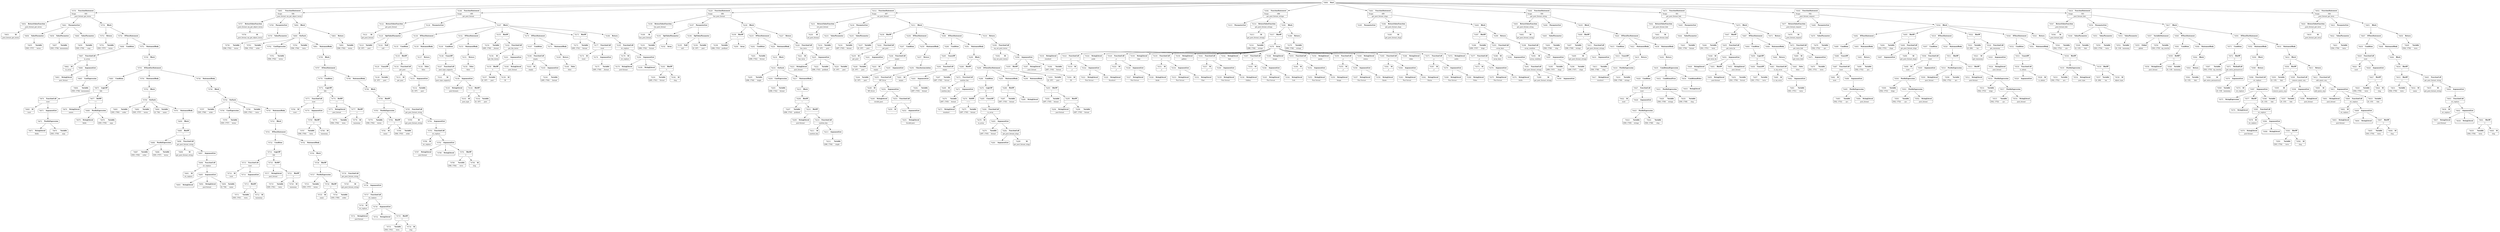 digraph ast {
node [shape=none];
74753 [label=<<TABLE border='1' cellspacing='0' cellpadding='10' style='rounded' ><TR><TD border='0'>74753</TD><TD border='0'><B>Return</B></TD></TR></TABLE>>];
74753 -> 74752 [weight=2];
74752 [label=<<TABLE border='1' cellspacing='0' cellpadding='10' style='rounded' ><TR><TD border='0'>74752</TD><TD border='0'><B>Variable</B></TD></TR><HR/><TR><TD border='0' cellpadding='5'>(505, 1757)</TD><TD border='0' cellpadding='5'>terms</TD></TR></TABLE>>];
74755 [label=<<TABLE border='1' cellspacing='0' cellpadding='10' style='rounded' ><TR><TD border='0'>74755</TD><TD border='0'><B>FunctionStatement</B></TD></TR><HR/><TR><TD border='0' cellpadding='5'>Scope</TD><TD border='0' cellpadding='5'>505</TD></TR><HR/><TR><TD border='0' cellpadding='5' colspan='2'>_post_format_get_terms</TD></TR></TABLE>>];
74755 -> 74654 [weight=2];
74755 -> 74661 [weight=2];
74755 -> 74754 [weight=2];
74754 [label=<<TABLE border='1' cellspacing='0' cellpadding='10' style='rounded' ><TR><TD border='0'>74754</TD><TD border='0'><B>Block</B></TD></TR></TABLE>>];
74754 -> 74750 [weight=2];
74754 -> 74753 [weight=2];
74757 [label=<<TABLE border='1' cellspacing='0' cellpadding='10' style='rounded' ><TR><TD border='0'>74757</TD><TD border='0'><B>ReturnValueFunction</B></TD></TR><HR/><TR><TD border='0' cellpadding='5' colspan='2'>_post_format_wp_get_object_terms</TD></TR></TABLE>>];
74757 -> 74756 [weight=2];
74756 [label=<<TABLE border='1' cellspacing='0' cellpadding='10' style='rounded' ><TR><TD border='0'>74756</TD><TD border='0'><B>Id</B></TD></TR><HR/><TR><TD border='0' cellpadding='5' colspan='2'>_post_format_wp_get_object_terms</TD></TR></TABLE>>];
74759 [label=<<TABLE border='1' cellspacing='0' cellpadding='10' style='rounded' ><TR><TD border='0'>74759</TD><TD border='0'><B>ValueParameter</B></TD></TR></TABLE>>];
74759 -> 74758 [weight=2];
74758 [label=<<TABLE border='1' cellspacing='0' cellpadding='10' style='rounded' ><TR><TD border='0'>74758</TD><TD border='0'><B>Variable</B></TD></TR><HR/><TR><TD border='0' cellpadding='5'>(506, 1762)</TD><TD border='0' cellpadding='5'>terms</TD></TR></TABLE>>];
74761 [label=<<TABLE border='1' cellspacing='0' cellpadding='10' style='rounded' ><TR><TD border='0'>74761</TD><TD border='0'><B>Variable</B></TD></TR><HR/><TR><TD border='0' cellpadding='5'>(506, 1762)</TD><TD border='0' cellpadding='5'>terms</TD></TR></TABLE>>];
74760 [label=<<TABLE border='1' cellspacing='0' cellpadding='10' style='rounded' ><TR><TD border='0'>74760</TD><TD border='0'><B>ParameterList</B></TD></TR></TABLE>>];
74760 -> 74759 [weight=2];
74763 [label=<<TABLE border='1' cellspacing='0' cellpadding='10' style='rounded' ><TR><TD border='0'>74763</TD><TD border='0'><B>Variable</B></TD></TR><HR/><TR><TD border='0' cellpadding='5'>(506, 1763)</TD><TD border='0' cellpadding='5'>order</TD></TR></TABLE>>];
74762 [label=<<TABLE border='1' cellspacing='0' cellpadding='10' style='rounded' ><TR><TD border='0'>74762</TD><TD border='0'><B>CastExpression</B></TD></TR></TABLE>>];
74762 -> 74761 [weight=2];
74764 [label=<<TABLE border='1' cellspacing='0' cellpadding='10' style='rounded' ><TR><TD border='0'>74764</TD><TD border='0'><B>Variable</B></TD></TR><HR/><TR><TD border='0' cellpadding='5'>(506, 1764)</TD><TD border='0' cellpadding='5'>term</TD></TR></TABLE>>];
74767 [label=<<TABLE border='1' cellspacing='0' cellpadding='10' style='rounded' ><TR><TD border='0'>74767</TD><TD border='0'><B>Variable</B></TD></TR><HR/><TR><TD border='0' cellpadding='5'>(506, 1764)</TD><TD border='0' cellpadding='5'>term</TD></TR></TABLE>>];
74766 [label=<<TABLE border='1' cellspacing='0' cellpadding='10' style='rounded' ><TR><TD border='0'>74766</TD><TD border='0'><B>Id</B></TD></TR><HR/><TR><TD border='0' cellpadding='5' colspan='2'>isset</TD></TR></TABLE>>];
74769 [label=<<TABLE border='1' cellspacing='0' cellpadding='10' style='rounded' ><TR><TD border='0'>74769</TD><TD border='0'><B>BinOP</B></TD></TR><HR/><TR><TD border='0' cellpadding='5' colspan='2'>-&gt;</TD></TR></TABLE>>];
74769 -> 74767 [weight=2];
74769 -> 74768 [weight=2];
74768 [label=<<TABLE border='1' cellspacing='0' cellpadding='10' style='rounded' ><TR><TD border='0'>74768</TD><TD border='0'><B>Id</B></TD></TR><HR/><TR><TD border='0' cellpadding='5' colspan='2'>taxonomy</TD></TR></TABLE>>];
74771 [label=<<TABLE border='1' cellspacing='0' cellpadding='10' style='rounded' ><TR><TD border='0'>74771</TD><TD border='0'><B>FunctionCall</B></TD></TR><HR/><TR><TD border='0' cellpadding='5' colspan='2'>isset</TD></TR></TABLE>>];
74771 -> 74766 [weight=2];
74771 -> 74770 [weight=2];
74770 [label=<<TABLE border='1' cellspacing='0' cellpadding='10' style='rounded' ><TR><TD border='0'>74770</TD><TD border='0'><B>ArgumentList</B></TD></TR></TABLE>>];
74770 -> 74769 [weight=2];
74773 [label=<<TABLE border='1' cellspacing='0' cellpadding='10' style='rounded' ><TR><TD border='0'>74773</TD><TD border='0'><B>StringLiteral</B></TD></TR><HR/><TR><TD border='0' cellpadding='5' colspan='2'>post_format</TD></TR></TABLE>>];
74772 [label=<<TABLE border='1' cellspacing='0' cellpadding='10' style='rounded' ><TR><TD border='0'>74772</TD><TD border='0'><B>LogicOP</B></TD></TR><HR/><TR><TD border='0' cellpadding='5' colspan='2'>&amp;&amp;</TD></TR></TABLE>>];
74772 -> 74771 [weight=2];
74772 -> 74774 [weight=2];
74775 [label=<<TABLE border='1' cellspacing='0' cellpadding='10' style='rounded' ><TR><TD border='0'>74775</TD><TD border='0'><B>Variable</B></TD></TR><HR/><TR><TD border='0' cellpadding='5'>(506, 1764)</TD><TD border='0' cellpadding='5'>term</TD></TR></TABLE>>];
74774 [label=<<TABLE border='1' cellspacing='0' cellpadding='10' style='rounded' ><TR><TD border='0'>74774</TD><TD border='0'><B>RelOP</B></TD></TR><HR/><TR><TD border='0' cellpadding='5' colspan='2'>==</TD></TR></TABLE>>];
74774 -> 74773 [weight=2];
74774 -> 74777 [weight=2];
74777 [label=<<TABLE border='1' cellspacing='0' cellpadding='10' style='rounded' ><TR><TD border='0'>74777</TD><TD border='0'><B>BinOP</B></TD></TR><HR/><TR><TD border='0' cellpadding='5' colspan='2'>-&gt;</TD></TR></TABLE>>];
74777 -> 74775 [weight=2];
74777 -> 74776 [weight=2];
74776 [label=<<TABLE border='1' cellspacing='0' cellpadding='10' style='rounded' ><TR><TD border='0'>74776</TD><TD border='0'><B>Id</B></TD></TR><HR/><TR><TD border='0' cellpadding='5' colspan='2'>taxonomy</TD></TR></TABLE>>];
74779 [label=<<TABLE border='1' cellspacing='0' cellpadding='10' style='rounded' ><TR><TD border='0'>74779</TD><TD border='0'><B>Variable</B></TD></TR><HR/><TR><TD border='0' cellpadding='5'>(506, 1762)</TD><TD border='0' cellpadding='5'>terms</TD></TR></TABLE>>];
74778 [label=<<TABLE border='1' cellspacing='0' cellpadding='10' style='rounded' ><TR><TD border='0'>74778</TD><TD border='0'><B>Condition</B></TD></TR></TABLE>>];
74778 -> 74772 [weight=2];
74781 [label=<<TABLE border='1' cellspacing='0' cellpadding='10' style='rounded' ><TR><TD border='0'>74781</TD><TD border='0'><B>Id</B></TD></TR><HR/><TR><TD border='0' cellpadding='5' colspan='2'>name</TD></TR></TABLE>>];
74780 [label=<<TABLE border='1' cellspacing='0' cellpadding='10' style='rounded' ><TR><TD border='0'>74780</TD><TD border='0'><B>Variable</B></TD></TR><HR/><TR><TD border='0' cellpadding='5'>(506, 1763)</TD><TD border='0' cellpadding='5'>order</TD></TR></TABLE>>];
74783 [label=<<TABLE border='1' cellspacing='0' cellpadding='10' style='rounded' ><TR><TD border='0'>74783</TD><TD border='0'><B>PostfixExpression</B></TD></TR></TABLE>>];
74783 -> 74779 [weight=2];
74783 -> 74782 [weight=2];
74782 [label=<<TABLE border='1' cellspacing='0' cellpadding='10' style='rounded' ><TR><TD border='0'>74782</TD><TD border='0'><B>BinOP</B></TD></TR><HR/><TR><TD border='0' cellpadding='5' colspan='2'>-&gt;</TD></TR></TABLE>>];
74782 -> 74780 [weight=2];
74782 -> 74781 [weight=2];
74785 [label=<<TABLE border='1' cellspacing='0' cellpadding='10' style='rounded' ><TR><TD border='0'>74785</TD><TD border='0'><B>Id</B></TD></TR><HR/><TR><TD border='0' cellpadding='5' colspan='2'>get_post_format_string</TD></TR></TABLE>>];
74784 [label=<<TABLE border='1' cellspacing='0' cellpadding='10' style='rounded' ><TR><TD border='0'>74784</TD><TD border='0'><B>BinOP</B></TD></TR><HR/><TR><TD border='0' cellpadding='5' colspan='2'>=</TD></TR></TABLE>>];
74784 -> 74783 [weight=2];
74784 -> 74795 [weight=2];
74787 [label=<<TABLE border='1' cellspacing='0' cellpadding='10' style='rounded' ><TR><TD border='0'>74787</TD><TD border='0'><B>StringLiteral</B></TD></TR><HR/><TR><TD border='0' cellpadding='5' colspan='2'>post-format-</TD></TR></TABLE>>];
74786 [label=<<TABLE border='1' cellspacing='0' cellpadding='10' style='rounded' ><TR><TD border='0'>74786</TD><TD border='0'><B>Id</B></TD></TR><HR/><TR><TD border='0' cellpadding='5' colspan='2'>str_replace</TD></TR></TABLE>>];
74789 [label=<<TABLE border='1' cellspacing='0' cellpadding='10' style='rounded' ><TR><TD border='0'>74789</TD><TD border='0'><B>Variable</B></TD></TR><HR/><TR><TD border='0' cellpadding='5'>(506, 1764)</TD><TD border='0' cellpadding='5'>term</TD></TR></TABLE>>];
74788 [label=<<TABLE border='1' cellspacing='0' cellpadding='10' style='rounded' ><TR><TD border='0'>74788</TD><TD border='0'><B>StringLiteral</B></TD></TR><HR/><TR><TD border='0' cellpadding='5' colspan='2'></TD></TR></TABLE>>];
74791 [label=<<TABLE border='1' cellspacing='0' cellpadding='10' style='rounded' ><TR><TD border='0'>74791</TD><TD border='0'><B>BinOP</B></TD></TR><HR/><TR><TD border='0' cellpadding='5' colspan='2'>-&gt;</TD></TR></TABLE>>];
74791 -> 74789 [weight=2];
74791 -> 74790 [weight=2];
74790 [label=<<TABLE border='1' cellspacing='0' cellpadding='10' style='rounded' ><TR><TD border='0'>74790</TD><TD border='0'><B>Id</B></TD></TR><HR/><TR><TD border='0' cellpadding='5' colspan='2'>slug</TD></TR></TABLE>>];
74793 [label=<<TABLE border='1' cellspacing='0' cellpadding='10' style='rounded' ><TR><TD border='0'>74793</TD><TD border='0'><B>FunctionCall</B></TD></TR><HR/><TR><TD border='0' cellpadding='5' colspan='2'>str_replace</TD></TR></TABLE>>];
74793 -> 74786 [weight=2];
74793 -> 74792 [weight=2];
74792 [label=<<TABLE border='1' cellspacing='0' cellpadding='10' style='rounded' ><TR><TD border='0'>74792</TD><TD border='0'><B>ArgumentList</B></TD></TR></TABLE>>];
74792 -> 74787 [weight=2];
74792 -> 74788 [weight=2];
74792 -> 74791 [weight=2];
74795 [label=<<TABLE border='1' cellspacing='0' cellpadding='10' style='rounded' ><TR><TD border='0'>74795</TD><TD border='0'><B>FunctionCall</B></TD></TR><HR/><TR><TD border='0' cellpadding='5' colspan='2'>get_post_format_string</TD></TR></TABLE>>];
74795 -> 74785 [weight=2];
74795 -> 74794 [weight=2];
74794 [label=<<TABLE border='1' cellspacing='0' cellpadding='10' style='rounded' ><TR><TD border='0'>74794</TD><TD border='0'><B>ArgumentList</B></TD></TR></TABLE>>];
74794 -> 74793 [weight=2];
74797 [label=<<TABLE border='1' cellspacing='0' cellpadding='10' style='rounded' ><TR><TD border='0'>74797</TD><TD border='0'><B>IfThenStatement</B></TD></TR></TABLE>>];
74797 -> 74778 [weight=2];
74797 -> 74798 [weight=2];
74796 [label=<<TABLE border='1' cellspacing='0' cellpadding='10' style='rounded' ><TR><TD border='0'>74796</TD><TD border='0'><B>Block</B></TD></TR></TABLE>>];
74796 -> 74784 [weight=2];
74799 [label=<<TABLE border='1' cellspacing='0' cellpadding='10' style='rounded' ><TR><TD border='0'>74799</TD><TD border='0'><B>Block</B></TD></TR></TABLE>>];
74799 -> 74797 [weight=2];
74798 [label=<<TABLE border='1' cellspacing='0' cellpadding='10' style='rounded' ><TR><TD border='0'>74798</TD><TD border='0'><B>StatementBody</B></TD></TR></TABLE>>];
74798 -> 74796 [weight=2];
74801 [label=<<TABLE border='1' cellspacing='0' cellpadding='10' style='rounded' ><TR><TD border='0'>74801</TD><TD border='0'><B>StatementBody</B></TD></TR></TABLE>>];
74801 -> 74799 [weight=2];
74800 [label=<<TABLE border='1' cellspacing='0' cellpadding='10' style='rounded' ><TR><TD border='0'>74800</TD><TD border='0'><B>ForEach</B></TD></TR></TABLE>>];
74800 -> 74762 [weight=2];
74800 -> 74763 [weight=2];
74800 -> 74764 [weight=2];
74800 -> 74801 [weight=2];
74803 [label=<<TABLE border='1' cellspacing='0' cellpadding='10' style='rounded' ><TR><TD border='0'>74803</TD><TD border='0'><B>Return</B></TD></TR></TABLE>>];
74803 -> 74802 [weight=2];
74802 [label=<<TABLE border='1' cellspacing='0' cellpadding='10' style='rounded' ><TR><TD border='0'>74802</TD><TD border='0'><B>Variable</B></TD></TR><HR/><TR><TD border='0' cellpadding='5'>(506, 1762)</TD><TD border='0' cellpadding='5'>terms</TD></TR></TABLE>>];
74805 [label=<<TABLE border='1' cellspacing='0' cellpadding='10' style='rounded' ><TR><TD border='0'>74805</TD><TD border='0'><B>FunctionStatement</B></TD></TR><HR/><TR><TD border='0' cellpadding='5'>Scope</TD><TD border='0' cellpadding='5'>506</TD></TR><HR/><TR><TD border='0' cellpadding='5' colspan='2'>_post_format_wp_get_object_terms</TD></TR></TABLE>>];
74805 -> 74757 [weight=2];
74805 -> 74760 [weight=2];
74805 -> 74804 [weight=2];
74804 [label=<<TABLE border='1' cellspacing='0' cellpadding='10' style='rounded' ><TR><TD border='0'>74804</TD><TD border='0'><B>Block</B></TD></TR></TABLE>>];
74804 -> 74800 [weight=2];
74804 -> 74803 [weight=2];
74806 [label=<<TABLE border='1' cellspacing='0' cellpadding='10' style='rounded' ><TR><TD border='0'>74806</TD><TD border='0'><B>Start</B></TD></TR></TABLE>>];
74806 -> 74188 [weight=2];
74806 -> 74229 [weight=2];
74806 -> 74312 [weight=2];
74806 -> 74382 [weight=2];
74806 -> 74401 [weight=2];
74806 -> 74440 [weight=2];
74806 -> 74475 [weight=2];
74806 -> 74545 [weight=2];
74806 -> 74618 [weight=2];
74806 -> 74652 [weight=2];
74806 -> 74755 [weight=2];
74806 -> 74805 [weight=2];
74121 [label=<<TABLE border='1' cellspacing='0' cellpadding='10' style='rounded' ><TR><TD border='0'>74121</TD><TD border='0'><B>Id</B></TD></TR><HR/><TR><TD border='0' cellpadding='5' colspan='2'>get_post_format</TD></TR></TABLE>>];
74123 [label=<<TABLE border='1' cellspacing='0' cellpadding='10' style='rounded' ><TR><TD border='0'>74123</TD><TD border='0'><B>Variable</B></TD></TR><HR/><TR><TD border='0' cellpadding='5'>(0, 197)</TD><TD border='0' cellpadding='5'>post</TD></TR></TABLE>>];
74122 [label=<<TABLE border='1' cellspacing='0' cellpadding='10' style='rounded' ><TR><TD border='0'>74122</TD><TD border='0'><B>ReturnValueFunction</B></TD></TR><HR/><TR><TD border='0' cellpadding='5' colspan='2'>get_post_format</TD></TR></TABLE>>];
74122 -> 74121 [weight=2];
74125 [label=<<TABLE border='1' cellspacing='0' cellpadding='10' style='rounded' ><TR><TD border='0'>74125</TD><TD border='0'><B>OptValueParameter</B></TD></TR></TABLE>>];
74125 -> 74123 [weight=2];
74125 -> 74124 [weight=2];
74124 [label=<<TABLE border='1' cellspacing='0' cellpadding='10' style='rounded' ><TR><TD border='0'>74124</TD><TD border='0'><B>Null</B></TD></TR><HR/><TR><TD border='0' cellpadding='5' colspan='2'>null</TD></TR></TABLE>>];
74126 [label=<<TABLE border='1' cellspacing='0' cellpadding='10' style='rounded' ><TR><TD border='0'>74126</TD><TD border='0'><B>ParameterList</B></TD></TR></TABLE>>];
74126 -> 74125 [weight=2];
74129 [label=<<TABLE border='1' cellspacing='0' cellpadding='10' style='rounded' ><TR><TD border='0'>74129</TD><TD border='0'><B>UnaryOP</B></TD></TR><HR/><TR><TD border='0' cellpadding='5' colspan='2'>!</TD></TR></TABLE>>];
74129 -> 74128 [weight=2];
74128 [label=<<TABLE border='1' cellspacing='0' cellpadding='10' style='rounded' ><TR><TD border='0'>74128</TD><TD border='0'><B>Variable</B></TD></TR><HR/><TR><TD border='0' cellpadding='5'>(0, 197)</TD><TD border='0' cellpadding='5'>post</TD></TR></TABLE>>];
74131 [label=<<TABLE border='1' cellspacing='0' cellpadding='10' style='rounded' ><TR><TD border='0'>74131</TD><TD border='0'><B>Id</B></TD></TR><HR/><TR><TD border='0' cellpadding='5' colspan='2'>get_post</TD></TR></TABLE>>];
74130 [label=<<TABLE border='1' cellspacing='0' cellpadding='10' style='rounded' ><TR><TD border='0'>74130</TD><TD border='0'><B>BinOP</B></TD></TR><HR/><TR><TD border='0' cellpadding='5' colspan='2'>=</TD></TR></TABLE>>];
74130 -> 74129 [weight=2];
74130 -> 74134 [weight=2];
74133 [label=<<TABLE border='1' cellspacing='0' cellpadding='10' style='rounded' ><TR><TD border='0'>74133</TD><TD border='0'><B>ArgumentList</B></TD></TR></TABLE>>];
74133 -> 74132 [weight=2];
74132 [label=<<TABLE border='1' cellspacing='0' cellpadding='10' style='rounded' ><TR><TD border='0'>74132</TD><TD border='0'><B>Variable</B></TD></TR><HR/><TR><TD border='0' cellpadding='5'>(0, 197)</TD><TD border='0' cellpadding='5'>post</TD></TR></TABLE>>];
74135 [label=<<TABLE border='1' cellspacing='0' cellpadding='10' style='rounded' ><TR><TD border='0'>74135</TD><TD border='0'><B>Condition</B></TD></TR></TABLE>>];
74135 -> 74130 [weight=2];
74134 [label=<<TABLE border='1' cellspacing='0' cellpadding='10' style='rounded' ><TR><TD border='0'>74134</TD><TD border='0'><B>FunctionCall</B></TD></TR><HR/><TR><TD border='0' cellpadding='5' colspan='2'>get_post</TD></TR></TABLE>>];
74134 -> 74131 [weight=2];
74134 -> 74133 [weight=2];
74137 [label=<<TABLE border='1' cellspacing='0' cellpadding='10' style='rounded' ><TR><TD border='0'>74137</TD><TD border='0'><B>Return</B></TD></TR></TABLE>>];
74137 -> 74136 [weight=2];
74136 [label=<<TABLE border='1' cellspacing='0' cellpadding='10' style='rounded' ><TR><TD border='0'>74136</TD><TD border='0'><B>False</B></TD></TR><HR/><TR><TD border='0' cellpadding='5' colspan='2'>false</TD></TR></TABLE>>];
74139 [label=<<TABLE border='1' cellspacing='0' cellpadding='10' style='rounded' ><TR><TD border='0'>74139</TD><TD border='0'><B>StatementBody</B></TD></TR></TABLE>>];
74139 -> 74137 [weight=2];
74138 [label=<<TABLE border='1' cellspacing='0' cellpadding='10' style='rounded' ><TR><TD border='0'>74138</TD><TD border='0'><B>IfThenStatement</B></TD></TR></TABLE>>];
74138 -> 74135 [weight=2];
74138 -> 74139 [weight=2];
74141 [label=<<TABLE border='1' cellspacing='0' cellpadding='10' style='rounded' ><TR><TD border='0'>74141</TD><TD border='0'><B>Id</B></TD></TR><HR/><TR><TD border='0' cellpadding='5' colspan='2'>post_type_supports</TD></TR></TABLE>>];
74143 [label=<<TABLE border='1' cellspacing='0' cellpadding='10' style='rounded' ><TR><TD border='0'>74143</TD><TD border='0'><B>Id</B></TD></TR><HR/><TR><TD border='0' cellpadding='5' colspan='2'>post_type</TD></TR></TABLE>>];
74142 [label=<<TABLE border='1' cellspacing='0' cellpadding='10' style='rounded' ><TR><TD border='0'>74142</TD><TD border='0'><B>Variable</B></TD></TR><HR/><TR><TD border='0' cellpadding='5'>(0, 197)</TD><TD border='0' cellpadding='5'>post</TD></TR></TABLE>>];
74145 [label=<<TABLE border='1' cellspacing='0' cellpadding='10' style='rounded' ><TR><TD border='0'>74145</TD><TD border='0'><B>StringLiteral</B></TD></TR><HR/><TR><TD border='0' cellpadding='5' colspan='2'>post-formats</TD></TR></TABLE>>];
74144 [label=<<TABLE border='1' cellspacing='0' cellpadding='10' style='rounded' ><TR><TD border='0'>74144</TD><TD border='0'><B>BinOP</B></TD></TR><HR/><TR><TD border='0' cellpadding='5' colspan='2'>-&gt;</TD></TR></TABLE>>];
74144 -> 74142 [weight=2];
74144 -> 74143 [weight=2];
74147 [label=<<TABLE border='1' cellspacing='0' cellpadding='10' style='rounded' ><TR><TD border='0'>74147</TD><TD border='0'><B>FunctionCall</B></TD></TR><HR/><TR><TD border='0' cellpadding='5' colspan='2'>post_type_supports</TD></TR></TABLE>>];
74147 -> 74141 [weight=2];
74147 -> 74146 [weight=2];
74146 [label=<<TABLE border='1' cellspacing='0' cellpadding='10' style='rounded' ><TR><TD border='0'>74146</TD><TD border='0'><B>ArgumentList</B></TD></TR></TABLE>>];
74146 -> 74144 [weight=2];
74146 -> 74145 [weight=2];
74149 [label=<<TABLE border='1' cellspacing='0' cellpadding='10' style='rounded' ><TR><TD border='0'>74149</TD><TD border='0'><B>Condition</B></TD></TR></TABLE>>];
74149 -> 74148 [weight=2];
74148 [label=<<TABLE border='1' cellspacing='0' cellpadding='10' style='rounded' ><TR><TD border='0'>74148</TD><TD border='0'><B>UnaryOP</B></TD></TR><HR/><TR><TD border='0' cellpadding='5' colspan='2'>!</TD></TR></TABLE>>];
74148 -> 74147 [weight=2];
74151 [label=<<TABLE border='1' cellspacing='0' cellpadding='10' style='rounded' ><TR><TD border='0'>74151</TD><TD border='0'><B>Return</B></TD></TR></TABLE>>];
74151 -> 74150 [weight=2];
74150 [label=<<TABLE border='1' cellspacing='0' cellpadding='10' style='rounded' ><TR><TD border='0'>74150</TD><TD border='0'><B>False</B></TD></TR><HR/><TR><TD border='0' cellpadding='5' colspan='2'>false</TD></TR></TABLE>>];
74153 [label=<<TABLE border='1' cellspacing='0' cellpadding='10' style='rounded' ><TR><TD border='0'>74153</TD><TD border='0'><B>StatementBody</B></TD></TR></TABLE>>];
74153 -> 74151 [weight=2];
74152 [label=<<TABLE border='1' cellspacing='0' cellpadding='10' style='rounded' ><TR><TD border='0'>74152</TD><TD border='0'><B>IfThenStatement</B></TD></TR></TABLE>>];
74152 -> 74149 [weight=2];
74152 -> 74153 [weight=2];
74155 [label=<<TABLE border='1' cellspacing='0' cellpadding='10' style='rounded' ><TR><TD border='0'>74155</TD><TD border='0'><B>BinOP</B></TD></TR><HR/><TR><TD border='0' cellpadding='5' colspan='2'>=</TD></TR></TABLE>>];
74155 -> 74154 [weight=2];
74155 -> 74162 [weight=2];
74154 [label=<<TABLE border='1' cellspacing='0' cellpadding='10' style='rounded' ><TR><TD border='0'>74154</TD><TD border='0'><B>Variable</B></TD></TR><HR/><TR><TD border='0' cellpadding='5'>(495, 1740)</TD><TD border='0' cellpadding='5'>_format</TD></TR></TABLE>>];
74157 [label=<<TABLE border='1' cellspacing='0' cellpadding='10' style='rounded' ><TR><TD border='0'>74157</TD><TD border='0'><B>Variable</B></TD></TR><HR/><TR><TD border='0' cellpadding='5'>(0, 197)</TD><TD border='0' cellpadding='5'>post</TD></TR></TABLE>>];
74156 [label=<<TABLE border='1' cellspacing='0' cellpadding='10' style='rounded' ><TR><TD border='0'>74156</TD><TD border='0'><B>Id</B></TD></TR><HR/><TR><TD border='0' cellpadding='5' colspan='2'>get_the_terms</TD></TR></TABLE>>];
74159 [label=<<TABLE border='1' cellspacing='0' cellpadding='10' style='rounded' ><TR><TD border='0'>74159</TD><TD border='0'><B>BinOP</B></TD></TR><HR/><TR><TD border='0' cellpadding='5' colspan='2'>-&gt;</TD></TR></TABLE>>];
74159 -> 74157 [weight=2];
74159 -> 74158 [weight=2];
74158 [label=<<TABLE border='1' cellspacing='0' cellpadding='10' style='rounded' ><TR><TD border='0'>74158</TD><TD border='0'><B>Id</B></TD></TR><HR/><TR><TD border='0' cellpadding='5' colspan='2'>ID</TD></TR></TABLE>>];
74161 [label=<<TABLE border='1' cellspacing='0' cellpadding='10' style='rounded' ><TR><TD border='0'>74161</TD><TD border='0'><B>ArgumentList</B></TD></TR></TABLE>>];
74161 -> 74159 [weight=2];
74161 -> 74160 [weight=2];
74160 [label=<<TABLE border='1' cellspacing='0' cellpadding='10' style='rounded' ><TR><TD border='0'>74160</TD><TD border='0'><B>StringLiteral</B></TD></TR><HR/><TR><TD border='0' cellpadding='5' colspan='2'>post_format</TD></TR></TABLE>>];
74163 [label=<<TABLE border='1' cellspacing='0' cellpadding='10' style='rounded' ><TR><TD border='0'>74163</TD><TD border='0'><B>Id</B></TD></TR><HR/><TR><TD border='0' cellpadding='5' colspan='2'>empty</TD></TR></TABLE>>];
74162 [label=<<TABLE border='1' cellspacing='0' cellpadding='10' style='rounded' ><TR><TD border='0'>74162</TD><TD border='0'><B>FunctionCall</B></TD></TR><HR/><TR><TD border='0' cellpadding='5' colspan='2'>get_the_terms</TD></TR></TABLE>>];
74162 -> 74156 [weight=2];
74162 -> 74161 [weight=2];
74165 [label=<<TABLE border='1' cellspacing='0' cellpadding='10' style='rounded' ><TR><TD border='0'>74165</TD><TD border='0'><B>ArgumentList</B></TD></TR></TABLE>>];
74165 -> 74164 [weight=2];
74164 [label=<<TABLE border='1' cellspacing='0' cellpadding='10' style='rounded' ><TR><TD border='0'>74164</TD><TD border='0'><B>Variable</B></TD></TR><HR/><TR><TD border='0' cellpadding='5'>(495, 1740)</TD><TD border='0' cellpadding='5'>_format</TD></TR></TABLE>>];
74167 [label=<<TABLE border='1' cellspacing='0' cellpadding='10' style='rounded' ><TR><TD border='0'>74167</TD><TD border='0'><B>Condition</B></TD></TR></TABLE>>];
74167 -> 74166 [weight=2];
74166 [label=<<TABLE border='1' cellspacing='0' cellpadding='10' style='rounded' ><TR><TD border='0'>74166</TD><TD border='0'><B>FunctionCall</B></TD></TR><HR/><TR><TD border='0' cellpadding='5' colspan='2'>empty</TD></TR></TABLE>>];
74166 -> 74163 [weight=2];
74166 -> 74165 [weight=2];
74169 [label=<<TABLE border='1' cellspacing='0' cellpadding='10' style='rounded' ><TR><TD border='0'>74169</TD><TD border='0'><B>Return</B></TD></TR></TABLE>>];
74169 -> 74168 [weight=2];
74168 [label=<<TABLE border='1' cellspacing='0' cellpadding='10' style='rounded' ><TR><TD border='0'>74168</TD><TD border='0'><B>False</B></TD></TR><HR/><TR><TD border='0' cellpadding='5' colspan='2'>false</TD></TR></TABLE>>];
74171 [label=<<TABLE border='1' cellspacing='0' cellpadding='10' style='rounded' ><TR><TD border='0'>74171</TD><TD border='0'><B>StatementBody</B></TD></TR></TABLE>>];
74171 -> 74169 [weight=2];
74170 [label=<<TABLE border='1' cellspacing='0' cellpadding='10' style='rounded' ><TR><TD border='0'>74170</TD><TD border='0'><B>IfThenStatement</B></TD></TR></TABLE>>];
74170 -> 74167 [weight=2];
74170 -> 74171 [weight=2];
74173 [label=<<TABLE border='1' cellspacing='0' cellpadding='10' style='rounded' ><TR><TD border='0'>74173</TD><TD border='0'><B>BinOP</B></TD></TR><HR/><TR><TD border='0' cellpadding='5' colspan='2'>=</TD></TR></TABLE>>];
74173 -> 74172 [weight=2];
74173 -> 74177 [weight=2];
74172 [label=<<TABLE border='1' cellspacing='0' cellpadding='10' style='rounded' ><TR><TD border='0'>74172</TD><TD border='0'><B>Variable</B></TD></TR><HR/><TR><TD border='0' cellpadding='5'>(495, 1741)</TD><TD border='0' cellpadding='5'>format</TD></TR></TABLE>>];
74175 [label=<<TABLE border='1' cellspacing='0' cellpadding='10' style='rounded' ><TR><TD border='0'>74175</TD><TD border='0'><B>Variable</B></TD></TR><HR/><TR><TD border='0' cellpadding='5'>(495, 1740)</TD><TD border='0' cellpadding='5'>_format</TD></TR></TABLE>>];
74174 [label=<<TABLE border='1' cellspacing='0' cellpadding='10' style='rounded' ><TR><TD border='0'>74174</TD><TD border='0'><B>Id</B></TD></TR><HR/><TR><TD border='0' cellpadding='5' colspan='2'>reset</TD></TR></TABLE>>];
74177 [label=<<TABLE border='1' cellspacing='0' cellpadding='10' style='rounded' ><TR><TD border='0'>74177</TD><TD border='0'><B>FunctionCall</B></TD></TR><HR/><TR><TD border='0' cellpadding='5' colspan='2'>reset</TD></TR></TABLE>>];
74177 -> 74174 [weight=2];
74177 -> 74176 [weight=2];
74176 [label=<<TABLE border='1' cellspacing='0' cellpadding='10' style='rounded' ><TR><TD border='0'>74176</TD><TD border='0'><B>ArgumentList</B></TD></TR></TABLE>>];
74176 -> 74175 [weight=2];
74179 [label=<<TABLE border='1' cellspacing='0' cellpadding='10' style='rounded' ><TR><TD border='0'>74179</TD><TD border='0'><B>StringLiteral</B></TD></TR><HR/><TR><TD border='0' cellpadding='5' colspan='2'>post-format-</TD></TR></TABLE>>];
74178 [label=<<TABLE border='1' cellspacing='0' cellpadding='10' style='rounded' ><TR><TD border='0'>74178</TD><TD border='0'><B>Id</B></TD></TR><HR/><TR><TD border='0' cellpadding='5' colspan='2'>str_replace</TD></TR></TABLE>>];
74181 [label=<<TABLE border='1' cellspacing='0' cellpadding='10' style='rounded' ><TR><TD border='0'>74181</TD><TD border='0'><B>Variable</B></TD></TR><HR/><TR><TD border='0' cellpadding='5'>(495, 1741)</TD><TD border='0' cellpadding='5'>format</TD></TR></TABLE>>];
74180 [label=<<TABLE border='1' cellspacing='0' cellpadding='10' style='rounded' ><TR><TD border='0'>74180</TD><TD border='0'><B>StringLiteral</B></TD></TR><HR/><TR><TD border='0' cellpadding='5' colspan='2'></TD></TR></TABLE>>];
74183 [label=<<TABLE border='1' cellspacing='0' cellpadding='10' style='rounded' ><TR><TD border='0'>74183</TD><TD border='0'><B>BinOP</B></TD></TR><HR/><TR><TD border='0' cellpadding='5' colspan='2'>-&gt;</TD></TR></TABLE>>];
74183 -> 74181 [weight=2];
74183 -> 74182 [weight=2];
74182 [label=<<TABLE border='1' cellspacing='0' cellpadding='10' style='rounded' ><TR><TD border='0'>74182</TD><TD border='0'><B>Id</B></TD></TR><HR/><TR><TD border='0' cellpadding='5' colspan='2'>slug</TD></TR></TABLE>>];
74185 [label=<<TABLE border='1' cellspacing='0' cellpadding='10' style='rounded' ><TR><TD border='0'>74185</TD><TD border='0'><B>FunctionCall</B></TD></TR><HR/><TR><TD border='0' cellpadding='5' colspan='2'>str_replace</TD></TR></TABLE>>];
74185 -> 74178 [weight=2];
74185 -> 74184 [weight=2];
74184 [label=<<TABLE border='1' cellspacing='0' cellpadding='10' style='rounded' ><TR><TD border='0'>74184</TD><TD border='0'><B>ArgumentList</B></TD></TR></TABLE>>];
74184 -> 74179 [weight=2];
74184 -> 74180 [weight=2];
74184 -> 74183 [weight=2];
74187 [label=<<TABLE border='1' cellspacing='0' cellpadding='10' style='rounded' ><TR><TD border='0'>74187</TD><TD border='0'><B>Block</B></TD></TR></TABLE>>];
74187 -> 74138 [weight=2];
74187 -> 74152 [weight=2];
74187 -> 74155 [weight=2];
74187 -> 74170 [weight=2];
74187 -> 74173 [weight=2];
74187 -> 74186 [weight=2];
74186 [label=<<TABLE border='1' cellspacing='0' cellpadding='10' style='rounded' ><TR><TD border='0'>74186</TD><TD border='0'><B>Return</B></TD></TR></TABLE>>];
74186 -> 74185 [weight=2];
74189 [label=<<TABLE border='1' cellspacing='0' cellpadding='10' style='rounded' ><TR><TD border='0'>74189</TD><TD border='0'><B>Id</B></TD></TR><HR/><TR><TD border='0' cellpadding='5' colspan='2'>has_post_format</TD></TR></TABLE>>];
74188 [label=<<TABLE border='1' cellspacing='0' cellpadding='10' style='rounded' ><TR><TD border='0'>74188</TD><TD border='0'><B>FunctionStatement</B></TD></TR><HR/><TR><TD border='0' cellpadding='5'>Scope</TD><TD border='0' cellpadding='5'>495</TD></TR><HR/><TR><TD border='0' cellpadding='5' colspan='2'>get_post_format</TD></TR></TABLE>>];
74188 -> 74122 [weight=2];
74188 -> 74126 [weight=2];
74188 -> 74187 [weight=2];
74191 [label=<<TABLE border='1' cellspacing='0' cellpadding='10' style='rounded' ><TR><TD border='0'>74191</TD><TD border='0'><B>Variable</B></TD></TR><HR/><TR><TD border='0' cellpadding='5'>(496, 1742)</TD><TD border='0' cellpadding='5'>format</TD></TR></TABLE>>];
74190 [label=<<TABLE border='1' cellspacing='0' cellpadding='10' style='rounded' ><TR><TD border='0'>74190</TD><TD border='0'><B>ReturnValueFunction</B></TD></TR><HR/><TR><TD border='0' cellpadding='5' colspan='2'>has_post_format</TD></TR></TABLE>>];
74190 -> 74189 [weight=2];
74193 [label=<<TABLE border='1' cellspacing='0' cellpadding='10' style='rounded' ><TR><TD border='0'>74193</TD><TD border='0'><B>OptValueParameter</B></TD></TR></TABLE>>];
74193 -> 74191 [weight=2];
74193 -> 74192 [weight=2];
74192 [label=<<TABLE border='1' cellspacing='0' cellpadding='10' style='rounded' ><TR><TD border='0'>74192</TD><TD border='0'><B>Array</B></TD></TR></TABLE>>];
74195 [label=<<TABLE border='1' cellspacing='0' cellpadding='10' style='rounded' ><TR><TD border='0'>74195</TD><TD border='0'><B>Null</B></TD></TR><HR/><TR><TD border='0' cellpadding='5' colspan='2'>null</TD></TR></TABLE>>];
74194 [label=<<TABLE border='1' cellspacing='0' cellpadding='10' style='rounded' ><TR><TD border='0'>74194</TD><TD border='0'><B>Variable</B></TD></TR><HR/><TR><TD border='0' cellpadding='5'>(0, 197)</TD><TD border='0' cellpadding='5'>post</TD></TR></TABLE>>];
74197 [label=<<TABLE border='1' cellspacing='0' cellpadding='10' style='rounded' ><TR><TD border='0'>74197</TD><TD border='0'><B>ParameterList</B></TD></TR></TABLE>>];
74197 -> 74193 [weight=2];
74197 -> 74196 [weight=2];
74196 [label=<<TABLE border='1' cellspacing='0' cellpadding='10' style='rounded' ><TR><TD border='0'>74196</TD><TD border='0'><B>OptValueParameter</B></TD></TR></TABLE>>];
74196 -> 74194 [weight=2];
74196 -> 74195 [weight=2];
74199 [label=<<TABLE border='1' cellspacing='0' cellpadding='10' style='rounded' ><TR><TD border='0'>74199</TD><TD border='0'><B>BinOP</B></TD></TR><HR/><TR><TD border='0' cellpadding='5' colspan='2'>=</TD></TR></TABLE>>];
74199 -> 74198 [weight=2];
74199 -> 74200 [weight=2];
74198 [label=<<TABLE border='1' cellspacing='0' cellpadding='10' style='rounded' ><TR><TD border='0'>74198</TD><TD border='0'><B>Variable</B></TD></TR><HR/><TR><TD border='0' cellpadding='5'>(496, 1743)</TD><TD border='0' cellpadding='5'>prefixed</TD></TR></TABLE>>];
74201 [label=<<TABLE border='1' cellspacing='0' cellpadding='10' style='rounded' ><TR><TD border='0'>74201</TD><TD border='0'><B>Variable</B></TD></TR><HR/><TR><TD border='0' cellpadding='5'>(496, 1742)</TD><TD border='0' cellpadding='5'>format</TD></TR></TABLE>>];
74200 [label=<<TABLE border='1' cellspacing='0' cellpadding='10' style='rounded' ><TR><TD border='0'>74200</TD><TD border='0'><B>Array</B></TD></TR></TABLE>>];
74203 [label=<<TABLE border='1' cellspacing='0' cellpadding='10' style='rounded' ><TR><TD border='0'>74203</TD><TD border='0'><B>Variable</B></TD></TR><HR/><TR><TD border='0' cellpadding='5'>(496, 1742)</TD><TD border='0' cellpadding='5'>format</TD></TR></TABLE>>];
74202 [label=<<TABLE border='1' cellspacing='0' cellpadding='10' style='rounded' ><TR><TD border='0'>74202</TD><TD border='0'><B>Condition</B></TD></TR></TABLE>>];
74202 -> 74201 [weight=2];
74205 [label=<<TABLE border='1' cellspacing='0' cellpadding='10' style='rounded' ><TR><TD border='0'>74205</TD><TD border='0'><B>Variable</B></TD></TR><HR/><TR><TD border='0' cellpadding='5'>(496, 1744)</TD><TD border='0' cellpadding='5'>single</TD></TR></TABLE>>];
74204 [label=<<TABLE border='1' cellspacing='0' cellpadding='10' style='rounded' ><TR><TD border='0'>74204</TD><TD border='0'><B>CastExpression</B></TD></TR></TABLE>>];
74204 -> 74203 [weight=2];
74207 [label=<<TABLE border='1' cellspacing='0' cellpadding='10' style='rounded' ><TR><TD border='0'>74207</TD><TD border='0'><B>Variable</B></TD></TR><HR/><TR><TD border='0' cellpadding='5'>(496, 1743)</TD><TD border='0' cellpadding='5'>prefixed</TD></TR></TABLE>>];
74209 [label=<<TABLE border='1' cellspacing='0' cellpadding='10' style='rounded' ><TR><TD border='0'>74209</TD><TD border='0'><B>StringLiteral</B></TD></TR><HR/><TR><TD border='0' cellpadding='5' colspan='2'>post-format-</TD></TR></TABLE>>];
74208 [label=<<TABLE border='1' cellspacing='0' cellpadding='10' style='rounded' ><TR><TD border='0'>74208</TD><TD border='0'><B>BinOP</B></TD></TR><HR/><TR><TD border='0' cellpadding='5' colspan='2'>=</TD></TR></TABLE>>];
74208 -> 74207 [weight=2];
74208 -> 74210 [weight=2];
74211 [label=<<TABLE border='1' cellspacing='0' cellpadding='10' style='rounded' ><TR><TD border='0'>74211</TD><TD border='0'><B>Id</B></TD></TR><HR/><TR><TD border='0' cellpadding='5' colspan='2'>sanitize_key</TD></TR></TABLE>>];
74210 [label=<<TABLE border='1' cellspacing='0' cellpadding='10' style='rounded' ><TR><TD border='0'>74210</TD><TD border='0'><B>BinOP</B></TD></TR><HR/><TR><TD border='0' cellpadding='5' colspan='2'>.</TD></TR></TABLE>>];
74210 -> 74209 [weight=2];
74210 -> 74214 [weight=2];
74213 [label=<<TABLE border='1' cellspacing='0' cellpadding='10' style='rounded' ><TR><TD border='0'>74213</TD><TD border='0'><B>ArgumentList</B></TD></TR></TABLE>>];
74213 -> 74212 [weight=2];
74212 [label=<<TABLE border='1' cellspacing='0' cellpadding='10' style='rounded' ><TR><TD border='0'>74212</TD><TD border='0'><B>Variable</B></TD></TR><HR/><TR><TD border='0' cellpadding='5'>(496, 1744)</TD><TD border='0' cellpadding='5'>single</TD></TR></TABLE>>];
74215 [label=<<TABLE border='1' cellspacing='0' cellpadding='10' style='rounded' ><TR><TD border='0'>74215</TD><TD border='0'><B>Block</B></TD></TR></TABLE>>];
74215 -> 74208 [weight=2];
74214 [label=<<TABLE border='1' cellspacing='0' cellpadding='10' style='rounded' ><TR><TD border='0'>74214</TD><TD border='0'><B>FunctionCall</B></TD></TR><HR/><TR><TD border='0' cellpadding='5' colspan='2'>sanitize_key</TD></TR></TABLE>>];
74214 -> 74211 [weight=2];
74214 -> 74213 [weight=2];
74217 [label=<<TABLE border='1' cellspacing='0' cellpadding='10' style='rounded' ><TR><TD border='0'>74217</TD><TD border='0'><B>StatementBody</B></TD></TR></TABLE>>];
74217 -> 74215 [weight=2];
74216 [label=<<TABLE border='1' cellspacing='0' cellpadding='10' style='rounded' ><TR><TD border='0'>74216</TD><TD border='0'><B>ForEach</B></TD></TR></TABLE>>];
74216 -> 74204 [weight=2];
74216 -> 74205 [weight=2];
74216 -> 74217 [weight=2];
74219 [label=<<TABLE border='1' cellspacing='0' cellpadding='10' style='rounded' ><TR><TD border='0'>74219</TD><TD border='0'><B>IfThenStatement</B></TD></TR></TABLE>>];
74219 -> 74202 [weight=2];
74219 -> 74220 [weight=2];
74218 [label=<<TABLE border='1' cellspacing='0' cellpadding='10' style='rounded' ><TR><TD border='0'>74218</TD><TD border='0'><B>Block</B></TD></TR></TABLE>>];
74218 -> 74216 [weight=2];
74221 [label=<<TABLE border='1' cellspacing='0' cellpadding='10' style='rounded' ><TR><TD border='0'>74221</TD><TD border='0'><B>Id</B></TD></TR><HR/><TR><TD border='0' cellpadding='5' colspan='2'>has_term</TD></TR></TABLE>>];
74220 [label=<<TABLE border='1' cellspacing='0' cellpadding='10' style='rounded' ><TR><TD border='0'>74220</TD><TD border='0'><B>StatementBody</B></TD></TR></TABLE>>];
74220 -> 74218 [weight=2];
74223 [label=<<TABLE border='1' cellspacing='0' cellpadding='10' style='rounded' ><TR><TD border='0'>74223</TD><TD border='0'><B>StringLiteral</B></TD></TR><HR/><TR><TD border='0' cellpadding='5' colspan='2'>post_format</TD></TR></TABLE>>];
74222 [label=<<TABLE border='1' cellspacing='0' cellpadding='10' style='rounded' ><TR><TD border='0'>74222</TD><TD border='0'><B>Variable</B></TD></TR><HR/><TR><TD border='0' cellpadding='5'>(496, 1743)</TD><TD border='0' cellpadding='5'>prefixed</TD></TR></TABLE>>];
74225 [label=<<TABLE border='1' cellspacing='0' cellpadding='10' style='rounded' ><TR><TD border='0'>74225</TD><TD border='0'><B>ArgumentList</B></TD></TR></TABLE>>];
74225 -> 74222 [weight=2];
74225 -> 74223 [weight=2];
74225 -> 74224 [weight=2];
74224 [label=<<TABLE border='1' cellspacing='0' cellpadding='10' style='rounded' ><TR><TD border='0'>74224</TD><TD border='0'><B>Variable</B></TD></TR><HR/><TR><TD border='0' cellpadding='5'>(0, 197)</TD><TD border='0' cellpadding='5'>post</TD></TR></TABLE>>];
74227 [label=<<TABLE border='1' cellspacing='0' cellpadding='10' style='rounded' ><TR><TD border='0'>74227</TD><TD border='0'><B>Return</B></TD></TR></TABLE>>];
74227 -> 74226 [weight=2];
74226 [label=<<TABLE border='1' cellspacing='0' cellpadding='10' style='rounded' ><TR><TD border='0'>74226</TD><TD border='0'><B>FunctionCall</B></TD></TR><HR/><TR><TD border='0' cellpadding='5' colspan='2'>has_term</TD></TR></TABLE>>];
74226 -> 74221 [weight=2];
74226 -> 74225 [weight=2];
74229 [label=<<TABLE border='1' cellspacing='0' cellpadding='10' style='rounded' ><TR><TD border='0'>74229</TD><TD border='0'><B>FunctionStatement</B></TD></TR><HR/><TR><TD border='0' cellpadding='5'>Scope</TD><TD border='0' cellpadding='5'>496</TD></TR><HR/><TR><TD border='0' cellpadding='5' colspan='2'>has_post_format</TD></TR></TABLE>>];
74229 -> 74190 [weight=2];
74229 -> 74197 [weight=2];
74229 -> 74228 [weight=2];
74228 [label=<<TABLE border='1' cellspacing='0' cellpadding='10' style='rounded' ><TR><TD border='0'>74228</TD><TD border='0'><B>Block</B></TD></TR></TABLE>>];
74228 -> 74199 [weight=2];
74228 -> 74219 [weight=2];
74228 -> 74227 [weight=2];
74231 [label=<<TABLE border='1' cellspacing='0' cellpadding='10' style='rounded' ><TR><TD border='0'>74231</TD><TD border='0'><B>ReturnValueFunction</B></TD></TR><HR/><TR><TD border='0' cellpadding='5' colspan='2'>set_post_format</TD></TR></TABLE>>];
74231 -> 74230 [weight=2];
74230 [label=<<TABLE border='1' cellspacing='0' cellpadding='10' style='rounded' ><TR><TD border='0'>74230</TD><TD border='0'><B>Id</B></TD></TR><HR/><TR><TD border='0' cellpadding='5' colspan='2'>set_post_format</TD></TR></TABLE>>];
74233 [label=<<TABLE border='1' cellspacing='0' cellpadding='10' style='rounded' ><TR><TD border='0'>74233</TD><TD border='0'><B>ValueParameter</B></TD></TR></TABLE>>];
74233 -> 74232 [weight=2];
74232 [label=<<TABLE border='1' cellspacing='0' cellpadding='10' style='rounded' ><TR><TD border='0'>74232</TD><TD border='0'><B>Variable</B></TD></TR><HR/><TR><TD border='0' cellpadding='5'>(0, 197)</TD><TD border='0' cellpadding='5'>post</TD></TR></TABLE>>];
74235 [label=<<TABLE border='1' cellspacing='0' cellpadding='10' style='rounded' ><TR><TD border='0'>74235</TD><TD border='0'><B>ValueParameter</B></TD></TR></TABLE>>];
74235 -> 74234 [weight=2];
74234 [label=<<TABLE border='1' cellspacing='0' cellpadding='10' style='rounded' ><TR><TD border='0'>74234</TD><TD border='0'><B>Variable</B></TD></TR><HR/><TR><TD border='0' cellpadding='5'>(497, 1745)</TD><TD border='0' cellpadding='5'>format</TD></TR></TABLE>>];
74237 [label=<<TABLE border='1' cellspacing='0' cellpadding='10' style='rounded' ><TR><TD border='0'>74237</TD><TD border='0'><B>Variable</B></TD></TR><HR/><TR><TD border='0' cellpadding='5'>(0, 197)</TD><TD border='0' cellpadding='5'>post</TD></TR></TABLE>>];
74236 [label=<<TABLE border='1' cellspacing='0' cellpadding='10' style='rounded' ><TR><TD border='0'>74236</TD><TD border='0'><B>ParameterList</B></TD></TR></TABLE>>];
74236 -> 74233 [weight=2];
74236 -> 74235 [weight=2];
74239 [label=<<TABLE border='1' cellspacing='0' cellpadding='10' style='rounded' ><TR><TD border='0'>74239</TD><TD border='0'><B>Id</B></TD></TR><HR/><TR><TD border='0' cellpadding='5' colspan='2'>get_post</TD></TR></TABLE>>];
74238 [label=<<TABLE border='1' cellspacing='0' cellpadding='10' style='rounded' ><TR><TD border='0'>74238</TD><TD border='0'><B>BinOP</B></TD></TR><HR/><TR><TD border='0' cellpadding='5' colspan='2'>=</TD></TR></TABLE>>];
74238 -> 74237 [weight=2];
74238 -> 74242 [weight=2];
74241 [label=<<TABLE border='1' cellspacing='0' cellpadding='10' style='rounded' ><TR><TD border='0'>74241</TD><TD border='0'><B>ArgumentList</B></TD></TR></TABLE>>];
74241 -> 74240 [weight=2];
74240 [label=<<TABLE border='1' cellspacing='0' cellpadding='10' style='rounded' ><TR><TD border='0'>74240</TD><TD border='0'><B>Variable</B></TD></TR><HR/><TR><TD border='0' cellpadding='5'>(0, 197)</TD><TD border='0' cellpadding='5'>post</TD></TR></TABLE>>];
74243 [label=<<TABLE border='1' cellspacing='0' cellpadding='10' style='rounded' ><TR><TD border='0'>74243</TD><TD border='0'><B>Id</B></TD></TR><HR/><TR><TD border='0' cellpadding='5' colspan='2'>empty</TD></TR></TABLE>>];
74242 [label=<<TABLE border='1' cellspacing='0' cellpadding='10' style='rounded' ><TR><TD border='0'>74242</TD><TD border='0'><B>FunctionCall</B></TD></TR><HR/><TR><TD border='0' cellpadding='5' colspan='2'>get_post</TD></TR></TABLE>>];
74242 -> 74239 [weight=2];
74242 -> 74241 [weight=2];
74245 [label=<<TABLE border='1' cellspacing='0' cellpadding='10' style='rounded' ><TR><TD border='0'>74245</TD><TD border='0'><B>ArgumentList</B></TD></TR></TABLE>>];
74245 -> 74244 [weight=2];
74244 [label=<<TABLE border='1' cellspacing='0' cellpadding='10' style='rounded' ><TR><TD border='0'>74244</TD><TD border='0'><B>Variable</B></TD></TR><HR/><TR><TD border='0' cellpadding='5'>(0, 197)</TD><TD border='0' cellpadding='5'>post</TD></TR></TABLE>>];
74247 [label=<<TABLE border='1' cellspacing='0' cellpadding='10' style='rounded' ><TR><TD border='0'>74247</TD><TD border='0'><B>Condition</B></TD></TR></TABLE>>];
74247 -> 74246 [weight=2];
74246 [label=<<TABLE border='1' cellspacing='0' cellpadding='10' style='rounded' ><TR><TD border='0'>74246</TD><TD border='0'><B>FunctionCall</B></TD></TR><HR/><TR><TD border='0' cellpadding='5' colspan='2'>empty</TD></TR></TABLE>>];
74246 -> 74243 [weight=2];
74246 -> 74245 [weight=2];
74249 [label=<<TABLE border='1' cellspacing='0' cellpadding='10' style='rounded' ><TR><TD border='0'>74249</TD><TD border='0'><B>StringLiteral</B></TD></TR><HR/><TR><TD border='0' cellpadding='5' colspan='2'>invalid_post</TD></TR></TABLE>>];
74248 [label=<<TABLE border='1' cellspacing='0' cellpadding='10' style='rounded' ><TR><TD border='0'>74248</TD><TD border='0'><B>Id</B></TD></TR><HR/><TR><TD border='0' cellpadding='5' colspan='2'>WP_Error</TD></TR></TABLE>>];
74251 [label=<<TABLE border='1' cellspacing='0' cellpadding='10' style='rounded' ><TR><TD border='0'>74251</TD><TD border='0'><B>StringLiteral</B></TD></TR><HR/><TR><TD border='0' cellpadding='5' colspan='2'>Invalid post.</TD></TR></TABLE>>];
74250 [label=<<TABLE border='1' cellspacing='0' cellpadding='10' style='rounded' ><TR><TD border='0'>74250</TD><TD border='0'><B>Id</B></TD></TR><HR/><TR><TD border='0' cellpadding='5' colspan='2'>__</TD></TR></TABLE>>];
74253 [label=<<TABLE border='1' cellspacing='0' cellpadding='10' style='rounded' ><TR><TD border='0'>74253</TD><TD border='0'><B>FunctionCall</B></TD></TR><HR/><TR><TD border='0' cellpadding='5' colspan='2'>__</TD></TR></TABLE>>];
74253 -> 74250 [weight=2];
74253 -> 74252 [weight=2];
74252 [label=<<TABLE border='1' cellspacing='0' cellpadding='10' style='rounded' ><TR><TD border='0'>74252</TD><TD border='0'><B>ArgumentList</B></TD></TR></TABLE>>];
74252 -> 74251 [weight=2];
74255 [label=<<TABLE border='1' cellspacing='0' cellpadding='10' style='rounded' ><TR><TD border='0'>74255</TD><TD border='0'><B>FunctionCall</B></TD></TR><HR/><TR><TD border='0' cellpadding='5' colspan='2'>WP_Error</TD></TR></TABLE>>];
74255 -> 74248 [weight=2];
74255 -> 74254 [weight=2];
74254 [label=<<TABLE border='1' cellspacing='0' cellpadding='10' style='rounded' ><TR><TD border='0'>74254</TD><TD border='0'><B>ArgumentList</B></TD></TR></TABLE>>];
74254 -> 74249 [weight=2];
74254 -> 74253 [weight=2];
74257 [label=<<TABLE border='1' cellspacing='0' cellpadding='10' style='rounded' ><TR><TD border='0'>74257</TD><TD border='0'><B>Return</B></TD></TR></TABLE>>];
74257 -> 74256 [weight=2];
74256 [label=<<TABLE border='1' cellspacing='0' cellpadding='10' style='rounded' ><TR><TD border='0'>74256</TD><TD border='0'><B>ClassInstanciation</B></TD></TR></TABLE>>];
74256 -> 74255 [weight=2];
74259 [label=<<TABLE border='1' cellspacing='0' cellpadding='10' style='rounded' ><TR><TD border='0'>74259</TD><TD border='0'><B>StatementBody</B></TD></TR></TABLE>>];
74259 -> 74257 [weight=2];
74258 [label=<<TABLE border='1' cellspacing='0' cellpadding='10' style='rounded' ><TR><TD border='0'>74258</TD><TD border='0'><B>IfThenStatement</B></TD></TR></TABLE>>];
74258 -> 74247 [weight=2];
74258 -> 74259 [weight=2];
74261 [label=<<TABLE border='1' cellspacing='0' cellpadding='10' style='rounded' ><TR><TD border='0'>74261</TD><TD border='0'><B>Id</B></TD></TR><HR/><TR><TD border='0' cellpadding='5' colspan='2'>empty</TD></TR></TABLE>>];
74263 [label=<<TABLE border='1' cellspacing='0' cellpadding='10' style='rounded' ><TR><TD border='0'>74263</TD><TD border='0'><B>ArgumentList</B></TD></TR></TABLE>>];
74263 -> 74262 [weight=2];
74262 [label=<<TABLE border='1' cellspacing='0' cellpadding='10' style='rounded' ><TR><TD border='0'>74262</TD><TD border='0'><B>Variable</B></TD></TR><HR/><TR><TD border='0' cellpadding='5'>(497, 1745)</TD><TD border='0' cellpadding='5'>format</TD></TR></TABLE>>];
74265 [label=<<TABLE border='1' cellspacing='0' cellpadding='10' style='rounded' ><TR><TD border='0'>74265</TD><TD border='0'><B>UnaryOP</B></TD></TR><HR/><TR><TD border='0' cellpadding='5' colspan='2'>!</TD></TR></TABLE>>];
74265 -> 74264 [weight=2];
74264 [label=<<TABLE border='1' cellspacing='0' cellpadding='10' style='rounded' ><TR><TD border='0'>74264</TD><TD border='0'><B>FunctionCall</B></TD></TR><HR/><TR><TD border='0' cellpadding='5' colspan='2'>empty</TD></TR></TABLE>>];
74264 -> 74261 [weight=2];
74264 -> 74263 [weight=2];
74267 [label=<<TABLE border='1' cellspacing='0' cellpadding='10' style='rounded' ><TR><TD border='0'>74267</TD><TD border='0'><B>Variable</B></TD></TR><HR/><TR><TD border='0' cellpadding='5'>(497, 1745)</TD><TD border='0' cellpadding='5'>format</TD></TR></TABLE>>];
74266 [label=<<TABLE border='1' cellspacing='0' cellpadding='10' style='rounded' ><TR><TD border='0'>74266</TD><TD border='0'><B>Condition</B></TD></TR></TABLE>>];
74266 -> 74265 [weight=2];
74269 [label=<<TABLE border='1' cellspacing='0' cellpadding='10' style='rounded' ><TR><TD border='0'>74269</TD><TD border='0'><B>Id</B></TD></TR><HR/><TR><TD border='0' cellpadding='5' colspan='2'>sanitize_key</TD></TR></TABLE>>];
74268 [label=<<TABLE border='1' cellspacing='0' cellpadding='10' style='rounded' ><TR><TD border='0'>74268</TD><TD border='0'><B>BinOP</B></TD></TR><HR/><TR><TD border='0' cellpadding='5' colspan='2'>=</TD></TR></TABLE>>];
74268 -> 74267 [weight=2];
74268 -> 74272 [weight=2];
74271 [label=<<TABLE border='1' cellspacing='0' cellpadding='10' style='rounded' ><TR><TD border='0'>74271</TD><TD border='0'><B>ArgumentList</B></TD></TR></TABLE>>];
74271 -> 74270 [weight=2];
74270 [label=<<TABLE border='1' cellspacing='0' cellpadding='10' style='rounded' ><TR><TD border='0'>74270</TD><TD border='0'><B>Variable</B></TD></TR><HR/><TR><TD border='0' cellpadding='5'>(497, 1745)</TD><TD border='0' cellpadding='5'>format</TD></TR></TABLE>>];
74273 [label=<<TABLE border='1' cellspacing='0' cellpadding='10' style='rounded' ><TR><TD border='0'>74273</TD><TD border='0'><B>StringLiteral</B></TD></TR><HR/><TR><TD border='0' cellpadding='5' colspan='2'>standard</TD></TR></TABLE>>];
74272 [label=<<TABLE border='1' cellspacing='0' cellpadding='10' style='rounded' ><TR><TD border='0'>74272</TD><TD border='0'><B>FunctionCall</B></TD></TR><HR/><TR><TD border='0' cellpadding='5' colspan='2'>sanitize_key</TD></TR></TABLE>>];
74272 -> 74269 [weight=2];
74272 -> 74271 [weight=2];
74275 [label=<<TABLE border='1' cellspacing='0' cellpadding='10' style='rounded' ><TR><TD border='0'>74275</TD><TD border='0'><B>Variable</B></TD></TR><HR/><TR><TD border='0' cellpadding='5'>(497, 1745)</TD><TD border='0' cellpadding='5'>format</TD></TR></TABLE>>];
74274 [label=<<TABLE border='1' cellspacing='0' cellpadding='10' style='rounded' ><TR><TD border='0'>74274</TD><TD border='0'><B>RelOP</B></TD></TR><HR/><TR><TD border='0' cellpadding='5' colspan='2'>===</TD></TR></TABLE>>];
74274 -> 74273 [weight=2];
74274 -> 74275 [weight=2];
74276 [label=<<TABLE border='1' cellspacing='0' cellpadding='10' style='rounded' ><TR><TD border='0'>74276</TD><TD border='0'><B>LogicOP</B></TD></TR><HR/><TR><TD border='0' cellpadding='5' colspan='2'>||</TD></TR></TABLE>>];
74276 -> 74274 [weight=2];
74276 -> 74285 [weight=2];
74279 [label=<<TABLE border='1' cellspacing='0' cellpadding='10' style='rounded' ><TR><TD border='0'>74279</TD><TD border='0'><B>Variable</B></TD></TR><HR/><TR><TD border='0' cellpadding='5'>(497, 1745)</TD><TD border='0' cellpadding='5'>format</TD></TR></TABLE>>];
74278 [label=<<TABLE border='1' cellspacing='0' cellpadding='10' style='rounded' ><TR><TD border='0'>74278</TD><TD border='0'><B>Id</B></TD></TR><HR/><TR><TD border='0' cellpadding='5' colspan='2'>in_array</TD></TR></TABLE>>];
74281 [label=<<TABLE border='1' cellspacing='0' cellpadding='10' style='rounded' ><TR><TD border='0'>74281</TD><TD border='0'><B>ArgumentList</B></TD></TR></TABLE>>];
74280 [label=<<TABLE border='1' cellspacing='0' cellpadding='10' style='rounded' ><TR><TD border='0'>74280</TD><TD border='0'><B>Id</B></TD></TR><HR/><TR><TD border='0' cellpadding='5' colspan='2'>get_post_format_slugs</TD></TR></TABLE>>];
74283 [label=<<TABLE border='1' cellspacing='0' cellpadding='10' style='rounded' ><TR><TD border='0'>74283</TD><TD border='0'><B>ArgumentList</B></TD></TR></TABLE>>];
74283 -> 74279 [weight=2];
74283 -> 74282 [weight=2];
74282 [label=<<TABLE border='1' cellspacing='0' cellpadding='10' style='rounded' ><TR><TD border='0'>74282</TD><TD border='0'><B>FunctionCall</B></TD></TR><HR/><TR><TD border='0' cellpadding='5' colspan='2'>get_post_format_slugs</TD></TR></TABLE>>];
74282 -> 74280 [weight=2];
74282 -> 74281 [weight=2];
74285 [label=<<TABLE border='1' cellspacing='0' cellpadding='10' style='rounded' ><TR><TD border='0'>74285</TD><TD border='0'><B>UnaryOP</B></TD></TR><HR/><TR><TD border='0' cellpadding='5' colspan='2'>!</TD></TR></TABLE>>];
74285 -> 74284 [weight=2];
74284 [label=<<TABLE border='1' cellspacing='0' cellpadding='10' style='rounded' ><TR><TD border='0'>74284</TD><TD border='0'><B>FunctionCall</B></TD></TR><HR/><TR><TD border='0' cellpadding='5' colspan='2'>in_array</TD></TR></TABLE>>];
74284 -> 74278 [weight=2];
74284 -> 74283 [weight=2];
74287 [label=<<TABLE border='1' cellspacing='0' cellpadding='10' style='rounded' ><TR><TD border='0'>74287</TD><TD border='0'><B>Variable</B></TD></TR><HR/><TR><TD border='0' cellpadding='5'>(497, 1745)</TD><TD border='0' cellpadding='5'>format</TD></TR></TABLE>>];
74286 [label=<<TABLE border='1' cellspacing='0' cellpadding='10' style='rounded' ><TR><TD border='0'>74286</TD><TD border='0'><B>Condition</B></TD></TR></TABLE>>];
74286 -> 74276 [weight=2];
74289 [label=<<TABLE border='1' cellspacing='0' cellpadding='10' style='rounded' ><TR><TD border='0'>74289</TD><TD border='0'><B>StringLiteral</B></TD></TR><HR/><TR><TD border='0' cellpadding='5' colspan='2'></TD></TR></TABLE>>];
74288 [label=<<TABLE border='1' cellspacing='0' cellpadding='10' style='rounded' ><TR><TD border='0'>74288</TD><TD border='0'><B>BinOP</B></TD></TR><HR/><TR><TD border='0' cellpadding='5' colspan='2'>=</TD></TR></TABLE>>];
74288 -> 74287 [weight=2];
74288 -> 74289 [weight=2];
74291 [label=<<TABLE border='1' cellspacing='0' cellpadding='10' style='rounded' ><TR><TD border='0'>74291</TD><TD border='0'><B>StatementBody</B></TD></TR></TABLE>>];
74291 -> 74288 [weight=2];
74290 [label=<<TABLE border='1' cellspacing='0' cellpadding='10' style='rounded' ><TR><TD border='0'>74290</TD><TD border='0'><B>IfThenElseStatement</B></TD></TR></TABLE>>];
74290 -> 74286 [weight=2];
74290 -> 74291 [weight=2];
74290 -> 74298 [weight=2];
74293 [label=<<TABLE border='1' cellspacing='0' cellpadding='10' style='rounded' ><TR><TD border='0'>74293</TD><TD border='0'><B>BinOP</B></TD></TR><HR/><TR><TD border='0' cellpadding='5' colspan='2'>=</TD></TR></TABLE>>];
74293 -> 74292 [weight=2];
74293 -> 74295 [weight=2];
74292 [label=<<TABLE border='1' cellspacing='0' cellpadding='10' style='rounded' ><TR><TD border='0'>74292</TD><TD border='0'><B>Variable</B></TD></TR><HR/><TR><TD border='0' cellpadding='5'>(497, 1745)</TD><TD border='0' cellpadding='5'>format</TD></TR></TABLE>>];
74295 [label=<<TABLE border='1' cellspacing='0' cellpadding='10' style='rounded' ><TR><TD border='0'>74295</TD><TD border='0'><B>BinOP</B></TD></TR><HR/><TR><TD border='0' cellpadding='5' colspan='2'>.</TD></TR></TABLE>>];
74295 -> 74294 [weight=2];
74295 -> 74296 [weight=2];
74294 [label=<<TABLE border='1' cellspacing='0' cellpadding='10' style='rounded' ><TR><TD border='0'>74294</TD><TD border='0'><B>StringLiteral</B></TD></TR><HR/><TR><TD border='0' cellpadding='5' colspan='2'>post-format-</TD></TR></TABLE>>];
74296 [label=<<TABLE border='1' cellspacing='0' cellpadding='10' style='rounded' ><TR><TD border='0'>74296</TD><TD border='0'><B>Variable</B></TD></TR><HR/><TR><TD border='0' cellpadding='5'>(497, 1745)</TD><TD border='0' cellpadding='5'>format</TD></TR></TABLE>>];
74299 [label=<<TABLE border='1' cellspacing='0' cellpadding='10' style='rounded' ><TR><TD border='0'>74299</TD><TD border='0'><B>Block</B></TD></TR></TABLE>>];
74299 -> 74268 [weight=2];
74299 -> 74290 [weight=2];
74298 [label=<<TABLE border='1' cellspacing='0' cellpadding='10' style='rounded' ><TR><TD border='0'>74298</TD><TD border='0'><B>StatementBody</B></TD></TR></TABLE>>];
74298 -> 74293 [weight=2];
74301 [label=<<TABLE border='1' cellspacing='0' cellpadding='10' style='rounded' ><TR><TD border='0'>74301</TD><TD border='0'><B>StatementBody</B></TD></TR></TABLE>>];
74301 -> 74299 [weight=2];
74300 [label=<<TABLE border='1' cellspacing='0' cellpadding='10' style='rounded' ><TR><TD border='0'>74300</TD><TD border='0'><B>IfThenStatement</B></TD></TR></TABLE>>];
74300 -> 74266 [weight=2];
74300 -> 74301 [weight=2];
74303 [label=<<TABLE border='1' cellspacing='0' cellpadding='10' style='rounded' ><TR><TD border='0'>74303</TD><TD border='0'><B>Variable</B></TD></TR><HR/><TR><TD border='0' cellpadding='5'>(0, 197)</TD><TD border='0' cellpadding='5'>post</TD></TR></TABLE>>];
74302 [label=<<TABLE border='1' cellspacing='0' cellpadding='10' style='rounded' ><TR><TD border='0'>74302</TD><TD border='0'><B>Id</B></TD></TR><HR/><TR><TD border='0' cellpadding='5' colspan='2'>wp_set_post_terms</TD></TR></TABLE>>];
74305 [label=<<TABLE border='1' cellspacing='0' cellpadding='10' style='rounded' ><TR><TD border='0'>74305</TD><TD border='0'><B>BinOP</B></TD></TR><HR/><TR><TD border='0' cellpadding='5' colspan='2'>-&gt;</TD></TR></TABLE>>];
74305 -> 74303 [weight=2];
74305 -> 74304 [weight=2];
74304 [label=<<TABLE border='1' cellspacing='0' cellpadding='10' style='rounded' ><TR><TD border='0'>74304</TD><TD border='0'><B>Id</B></TD></TR><HR/><TR><TD border='0' cellpadding='5' colspan='2'>ID</TD></TR></TABLE>>];
74307 [label=<<TABLE border='1' cellspacing='0' cellpadding='10' style='rounded' ><TR><TD border='0'>74307</TD><TD border='0'><B>StringLiteral</B></TD></TR><HR/><TR><TD border='0' cellpadding='5' colspan='2'>post_format</TD></TR></TABLE>>];
74306 [label=<<TABLE border='1' cellspacing='0' cellpadding='10' style='rounded' ><TR><TD border='0'>74306</TD><TD border='0'><B>Variable</B></TD></TR><HR/><TR><TD border='0' cellpadding='5'>(497, 1745)</TD><TD border='0' cellpadding='5'>format</TD></TR></TABLE>>];
74309 [label=<<TABLE border='1' cellspacing='0' cellpadding='10' style='rounded' ><TR><TD border='0'>74309</TD><TD border='0'><B>FunctionCall</B></TD></TR><HR/><TR><TD border='0' cellpadding='5' colspan='2'>wp_set_post_terms</TD></TR></TABLE>>];
74309 -> 74302 [weight=2];
74309 -> 74308 [weight=2];
74308 [label=<<TABLE border='1' cellspacing='0' cellpadding='10' style='rounded' ><TR><TD border='0'>74308</TD><TD border='0'><B>ArgumentList</B></TD></TR></TABLE>>];
74308 -> 74305 [weight=2];
74308 -> 74306 [weight=2];
74308 -> 74307 [weight=2];
74311 [label=<<TABLE border='1' cellspacing='0' cellpadding='10' style='rounded' ><TR><TD border='0'>74311</TD><TD border='0'><B>Block</B></TD></TR></TABLE>>];
74311 -> 74238 [weight=2];
74311 -> 74258 [weight=2];
74311 -> 74300 [weight=2];
74311 -> 74310 [weight=2];
74310 [label=<<TABLE border='1' cellspacing='0' cellpadding='10' style='rounded' ><TR><TD border='0'>74310</TD><TD border='0'><B>Return</B></TD></TR></TABLE>>];
74310 -> 74309 [weight=2];
74313 [label=<<TABLE border='1' cellspacing='0' cellpadding='10' style='rounded' ><TR><TD border='0'>74313</TD><TD border='0'><B>Id</B></TD></TR><HR/><TR><TD border='0' cellpadding='5' colspan='2'>get_post_format_strings</TD></TR></TABLE>>];
74312 [label=<<TABLE border='1' cellspacing='0' cellpadding='10' style='rounded' ><TR><TD border='0'>74312</TD><TD border='0'><B>FunctionStatement</B></TD></TR><HR/><TR><TD border='0' cellpadding='5'>Scope</TD><TD border='0' cellpadding='5'>497</TD></TR><HR/><TR><TD border='0' cellpadding='5' colspan='2'>set_post_format</TD></TR></TABLE>>];
74312 -> 74231 [weight=2];
74312 -> 74236 [weight=2];
74312 -> 74311 [weight=2];
74315 [label=<<TABLE border='1' cellspacing='0' cellpadding='10' style='rounded' ><TR><TD border='0'>74315</TD><TD border='0'><B>ParameterList</B></TD></TR></TABLE>>];
74314 [label=<<TABLE border='1' cellspacing='0' cellpadding='10' style='rounded' ><TR><TD border='0'>74314</TD><TD border='0'><B>ReturnValueFunction</B></TD></TR><HR/><TR><TD border='0' cellpadding='5' colspan='2'>get_post_format_strings</TD></TR></TABLE>>];
74314 -> 74313 [weight=2];
74317 [label=<<TABLE border='1' cellspacing='0' cellpadding='10' style='rounded' ><TR><TD border='0'>74317</TD><TD border='0'><B>BinOP</B></TD></TR><HR/><TR><TD border='0' cellpadding='5' colspan='2'>=</TD></TR></TABLE>>];
74317 -> 74316 [weight=2];
74317 -> 74378 [weight=2];
74316 [label=<<TABLE border='1' cellspacing='0' cellpadding='10' style='rounded' ><TR><TD border='0'>74316</TD><TD border='0'><B>Variable</B></TD></TR><HR/><TR><TD border='0' cellpadding='5'>(498, 1746)</TD><TD border='0' cellpadding='5'>strings</TD></TR></TABLE>>];
74319 [label=<<TABLE border='1' cellspacing='0' cellpadding='10' style='rounded' ><TR><TD border='0'>74319</TD><TD border='0'><B>Id</B></TD></TR><HR/><TR><TD border='0' cellpadding='5' colspan='2'>_x</TD></TR></TABLE>>];
74318 [label=<<TABLE border='1' cellspacing='0' cellpadding='10' style='rounded' ><TR><TD border='0'>74318</TD><TD border='0'><B>StringLiteral</B></TD></TR><HR/><TR><TD border='0' cellpadding='5' colspan='2'>standard</TD></TR></TABLE>>];
74321 [label=<<TABLE border='1' cellspacing='0' cellpadding='10' style='rounded' ><TR><TD border='0'>74321</TD><TD border='0'><B>StringLiteral</B></TD></TR><HR/><TR><TD border='0' cellpadding='5' colspan='2'>Post format</TD></TR></TABLE>>];
74320 [label=<<TABLE border='1' cellspacing='0' cellpadding='10' style='rounded' ><TR><TD border='0'>74320</TD><TD border='0'><B>StringLiteral</B></TD></TR><HR/><TR><TD border='0' cellpadding='5' colspan='2'>Standard</TD></TR></TABLE>>];
74323 [label=<<TABLE border='1' cellspacing='0' cellpadding='10' style='rounded' ><TR><TD border='0'>74323</TD><TD border='0'><B>FunctionCall</B></TD></TR><HR/><TR><TD border='0' cellpadding='5' colspan='2'>_x</TD></TR></TABLE>>];
74323 -> 74319 [weight=2];
74323 -> 74322 [weight=2];
74322 [label=<<TABLE border='1' cellspacing='0' cellpadding='10' style='rounded' ><TR><TD border='0'>74322</TD><TD border='0'><B>ArgumentList</B></TD></TR></TABLE>>];
74322 -> 74320 [weight=2];
74322 -> 74321 [weight=2];
74325 [label=<<TABLE border='1' cellspacing='0' cellpadding='10' style='rounded' ><TR><TD border='0'>74325</TD><TD border='0'><B>Id</B></TD></TR><HR/><TR><TD border='0' cellpadding='5' colspan='2'>_x</TD></TR></TABLE>>];
74324 [label=<<TABLE border='1' cellspacing='0' cellpadding='10' style='rounded' ><TR><TD border='0'>74324</TD><TD border='0'><B>StringLiteral</B></TD></TR><HR/><TR><TD border='0' cellpadding='5' colspan='2'>aside</TD></TR></TABLE>>];
74327 [label=<<TABLE border='1' cellspacing='0' cellpadding='10' style='rounded' ><TR><TD border='0'>74327</TD><TD border='0'><B>StringLiteral</B></TD></TR><HR/><TR><TD border='0' cellpadding='5' colspan='2'>Post format</TD></TR></TABLE>>];
74326 [label=<<TABLE border='1' cellspacing='0' cellpadding='10' style='rounded' ><TR><TD border='0'>74326</TD><TD border='0'><B>StringLiteral</B></TD></TR><HR/><TR><TD border='0' cellpadding='5' colspan='2'>Aside</TD></TR></TABLE>>];
74329 [label=<<TABLE border='1' cellspacing='0' cellpadding='10' style='rounded' ><TR><TD border='0'>74329</TD><TD border='0'><B>FunctionCall</B></TD></TR><HR/><TR><TD border='0' cellpadding='5' colspan='2'>_x</TD></TR></TABLE>>];
74329 -> 74325 [weight=2];
74329 -> 74328 [weight=2];
74328 [label=<<TABLE border='1' cellspacing='0' cellpadding='10' style='rounded' ><TR><TD border='0'>74328</TD><TD border='0'><B>ArgumentList</B></TD></TR></TABLE>>];
74328 -> 74326 [weight=2];
74328 -> 74327 [weight=2];
74331 [label=<<TABLE border='1' cellspacing='0' cellpadding='10' style='rounded' ><TR><TD border='0'>74331</TD><TD border='0'><B>Id</B></TD></TR><HR/><TR><TD border='0' cellpadding='5' colspan='2'>_x</TD></TR></TABLE>>];
74330 [label=<<TABLE border='1' cellspacing='0' cellpadding='10' style='rounded' ><TR><TD border='0'>74330</TD><TD border='0'><B>StringLiteral</B></TD></TR><HR/><TR><TD border='0' cellpadding='5' colspan='2'>chat</TD></TR></TABLE>>];
74333 [label=<<TABLE border='1' cellspacing='0' cellpadding='10' style='rounded' ><TR><TD border='0'>74333</TD><TD border='0'><B>StringLiteral</B></TD></TR><HR/><TR><TD border='0' cellpadding='5' colspan='2'>Post format</TD></TR></TABLE>>];
74332 [label=<<TABLE border='1' cellspacing='0' cellpadding='10' style='rounded' ><TR><TD border='0'>74332</TD><TD border='0'><B>StringLiteral</B></TD></TR><HR/><TR><TD border='0' cellpadding='5' colspan='2'>Chat</TD></TR></TABLE>>];
74335 [label=<<TABLE border='1' cellspacing='0' cellpadding='10' style='rounded' ><TR><TD border='0'>74335</TD><TD border='0'><B>FunctionCall</B></TD></TR><HR/><TR><TD border='0' cellpadding='5' colspan='2'>_x</TD></TR></TABLE>>];
74335 -> 74331 [weight=2];
74335 -> 74334 [weight=2];
74334 [label=<<TABLE border='1' cellspacing='0' cellpadding='10' style='rounded' ><TR><TD border='0'>74334</TD><TD border='0'><B>ArgumentList</B></TD></TR></TABLE>>];
74334 -> 74332 [weight=2];
74334 -> 74333 [weight=2];
74337 [label=<<TABLE border='1' cellspacing='0' cellpadding='10' style='rounded' ><TR><TD border='0'>74337</TD><TD border='0'><B>Id</B></TD></TR><HR/><TR><TD border='0' cellpadding='5' colspan='2'>_x</TD></TR></TABLE>>];
74336 [label=<<TABLE border='1' cellspacing='0' cellpadding='10' style='rounded' ><TR><TD border='0'>74336</TD><TD border='0'><B>StringLiteral</B></TD></TR><HR/><TR><TD border='0' cellpadding='5' colspan='2'>gallery</TD></TR></TABLE>>];
74339 [label=<<TABLE border='1' cellspacing='0' cellpadding='10' style='rounded' ><TR><TD border='0'>74339</TD><TD border='0'><B>StringLiteral</B></TD></TR><HR/><TR><TD border='0' cellpadding='5' colspan='2'>Post format</TD></TR></TABLE>>];
74338 [label=<<TABLE border='1' cellspacing='0' cellpadding='10' style='rounded' ><TR><TD border='0'>74338</TD><TD border='0'><B>StringLiteral</B></TD></TR><HR/><TR><TD border='0' cellpadding='5' colspan='2'>Gallery</TD></TR></TABLE>>];
74341 [label=<<TABLE border='1' cellspacing='0' cellpadding='10' style='rounded' ><TR><TD border='0'>74341</TD><TD border='0'><B>FunctionCall</B></TD></TR><HR/><TR><TD border='0' cellpadding='5' colspan='2'>_x</TD></TR></TABLE>>];
74341 -> 74337 [weight=2];
74341 -> 74340 [weight=2];
74340 [label=<<TABLE border='1' cellspacing='0' cellpadding='10' style='rounded' ><TR><TD border='0'>74340</TD><TD border='0'><B>ArgumentList</B></TD></TR></TABLE>>];
74340 -> 74338 [weight=2];
74340 -> 74339 [weight=2];
74343 [label=<<TABLE border='1' cellspacing='0' cellpadding='10' style='rounded' ><TR><TD border='0'>74343</TD><TD border='0'><B>Id</B></TD></TR><HR/><TR><TD border='0' cellpadding='5' colspan='2'>_x</TD></TR></TABLE>>];
74342 [label=<<TABLE border='1' cellspacing='0' cellpadding='10' style='rounded' ><TR><TD border='0'>74342</TD><TD border='0'><B>StringLiteral</B></TD></TR><HR/><TR><TD border='0' cellpadding='5' colspan='2'>link</TD></TR></TABLE>>];
74345 [label=<<TABLE border='1' cellspacing='0' cellpadding='10' style='rounded' ><TR><TD border='0'>74345</TD><TD border='0'><B>StringLiteral</B></TD></TR><HR/><TR><TD border='0' cellpadding='5' colspan='2'>Post format</TD></TR></TABLE>>];
74344 [label=<<TABLE border='1' cellspacing='0' cellpadding='10' style='rounded' ><TR><TD border='0'>74344</TD><TD border='0'><B>StringLiteral</B></TD></TR><HR/><TR><TD border='0' cellpadding='5' colspan='2'>Link</TD></TR></TABLE>>];
74347 [label=<<TABLE border='1' cellspacing='0' cellpadding='10' style='rounded' ><TR><TD border='0'>74347</TD><TD border='0'><B>FunctionCall</B></TD></TR><HR/><TR><TD border='0' cellpadding='5' colspan='2'>_x</TD></TR></TABLE>>];
74347 -> 74343 [weight=2];
74347 -> 74346 [weight=2];
74346 [label=<<TABLE border='1' cellspacing='0' cellpadding='10' style='rounded' ><TR><TD border='0'>74346</TD><TD border='0'><B>ArgumentList</B></TD></TR></TABLE>>];
74346 -> 74344 [weight=2];
74346 -> 74345 [weight=2];
74349 [label=<<TABLE border='1' cellspacing='0' cellpadding='10' style='rounded' ><TR><TD border='0'>74349</TD><TD border='0'><B>Id</B></TD></TR><HR/><TR><TD border='0' cellpadding='5' colspan='2'>_x</TD></TR></TABLE>>];
74348 [label=<<TABLE border='1' cellspacing='0' cellpadding='10' style='rounded' ><TR><TD border='0'>74348</TD><TD border='0'><B>StringLiteral</B></TD></TR><HR/><TR><TD border='0' cellpadding='5' colspan='2'>image</TD></TR></TABLE>>];
74351 [label=<<TABLE border='1' cellspacing='0' cellpadding='10' style='rounded' ><TR><TD border='0'>74351</TD><TD border='0'><B>StringLiteral</B></TD></TR><HR/><TR><TD border='0' cellpadding='5' colspan='2'>Post format</TD></TR></TABLE>>];
74350 [label=<<TABLE border='1' cellspacing='0' cellpadding='10' style='rounded' ><TR><TD border='0'>74350</TD><TD border='0'><B>StringLiteral</B></TD></TR><HR/><TR><TD border='0' cellpadding='5' colspan='2'>Image</TD></TR></TABLE>>];
74353 [label=<<TABLE border='1' cellspacing='0' cellpadding='10' style='rounded' ><TR><TD border='0'>74353</TD><TD border='0'><B>FunctionCall</B></TD></TR><HR/><TR><TD border='0' cellpadding='5' colspan='2'>_x</TD></TR></TABLE>>];
74353 -> 74349 [weight=2];
74353 -> 74352 [weight=2];
74352 [label=<<TABLE border='1' cellspacing='0' cellpadding='10' style='rounded' ><TR><TD border='0'>74352</TD><TD border='0'><B>ArgumentList</B></TD></TR></TABLE>>];
74352 -> 74350 [weight=2];
74352 -> 74351 [weight=2];
74355 [label=<<TABLE border='1' cellspacing='0' cellpadding='10' style='rounded' ><TR><TD border='0'>74355</TD><TD border='0'><B>Id</B></TD></TR><HR/><TR><TD border='0' cellpadding='5' colspan='2'>_x</TD></TR></TABLE>>];
74354 [label=<<TABLE border='1' cellspacing='0' cellpadding='10' style='rounded' ><TR><TD border='0'>74354</TD><TD border='0'><B>StringLiteral</B></TD></TR><HR/><TR><TD border='0' cellpadding='5' colspan='2'>quote</TD></TR></TABLE>>];
74357 [label=<<TABLE border='1' cellspacing='0' cellpadding='10' style='rounded' ><TR><TD border='0'>74357</TD><TD border='0'><B>StringLiteral</B></TD></TR><HR/><TR><TD border='0' cellpadding='5' colspan='2'>Post format</TD></TR></TABLE>>];
74356 [label=<<TABLE border='1' cellspacing='0' cellpadding='10' style='rounded' ><TR><TD border='0'>74356</TD><TD border='0'><B>StringLiteral</B></TD></TR><HR/><TR><TD border='0' cellpadding='5' colspan='2'>Quote</TD></TR></TABLE>>];
74359 [label=<<TABLE border='1' cellspacing='0' cellpadding='10' style='rounded' ><TR><TD border='0'>74359</TD><TD border='0'><B>FunctionCall</B></TD></TR><HR/><TR><TD border='0' cellpadding='5' colspan='2'>_x</TD></TR></TABLE>>];
74359 -> 74355 [weight=2];
74359 -> 74358 [weight=2];
74358 [label=<<TABLE border='1' cellspacing='0' cellpadding='10' style='rounded' ><TR><TD border='0'>74358</TD><TD border='0'><B>ArgumentList</B></TD></TR></TABLE>>];
74358 -> 74356 [weight=2];
74358 -> 74357 [weight=2];
74361 [label=<<TABLE border='1' cellspacing='0' cellpadding='10' style='rounded' ><TR><TD border='0'>74361</TD><TD border='0'><B>Id</B></TD></TR><HR/><TR><TD border='0' cellpadding='5' colspan='2'>_x</TD></TR></TABLE>>];
74360 [label=<<TABLE border='1' cellspacing='0' cellpadding='10' style='rounded' ><TR><TD border='0'>74360</TD><TD border='0'><B>StringLiteral</B></TD></TR><HR/><TR><TD border='0' cellpadding='5' colspan='2'>status</TD></TR></TABLE>>];
74363 [label=<<TABLE border='1' cellspacing='0' cellpadding='10' style='rounded' ><TR><TD border='0'>74363</TD><TD border='0'><B>StringLiteral</B></TD></TR><HR/><TR><TD border='0' cellpadding='5' colspan='2'>Post format</TD></TR></TABLE>>];
74362 [label=<<TABLE border='1' cellspacing='0' cellpadding='10' style='rounded' ><TR><TD border='0'>74362</TD><TD border='0'><B>StringLiteral</B></TD></TR><HR/><TR><TD border='0' cellpadding='5' colspan='2'>Status</TD></TR></TABLE>>];
74365 [label=<<TABLE border='1' cellspacing='0' cellpadding='10' style='rounded' ><TR><TD border='0'>74365</TD><TD border='0'><B>FunctionCall</B></TD></TR><HR/><TR><TD border='0' cellpadding='5' colspan='2'>_x</TD></TR></TABLE>>];
74365 -> 74361 [weight=2];
74365 -> 74364 [weight=2];
74364 [label=<<TABLE border='1' cellspacing='0' cellpadding='10' style='rounded' ><TR><TD border='0'>74364</TD><TD border='0'><B>ArgumentList</B></TD></TR></TABLE>>];
74364 -> 74362 [weight=2];
74364 -> 74363 [weight=2];
74367 [label=<<TABLE border='1' cellspacing='0' cellpadding='10' style='rounded' ><TR><TD border='0'>74367</TD><TD border='0'><B>Id</B></TD></TR><HR/><TR><TD border='0' cellpadding='5' colspan='2'>_x</TD></TR></TABLE>>];
74366 [label=<<TABLE border='1' cellspacing='0' cellpadding='10' style='rounded' ><TR><TD border='0'>74366</TD><TD border='0'><B>StringLiteral</B></TD></TR><HR/><TR><TD border='0' cellpadding='5' colspan='2'>video</TD></TR></TABLE>>];
74369 [label=<<TABLE border='1' cellspacing='0' cellpadding='10' style='rounded' ><TR><TD border='0'>74369</TD><TD border='0'><B>StringLiteral</B></TD></TR><HR/><TR><TD border='0' cellpadding='5' colspan='2'>Post format</TD></TR></TABLE>>];
74368 [label=<<TABLE border='1' cellspacing='0' cellpadding='10' style='rounded' ><TR><TD border='0'>74368</TD><TD border='0'><B>StringLiteral</B></TD></TR><HR/><TR><TD border='0' cellpadding='5' colspan='2'>Video</TD></TR></TABLE>>];
74371 [label=<<TABLE border='1' cellspacing='0' cellpadding='10' style='rounded' ><TR><TD border='0'>74371</TD><TD border='0'><B>FunctionCall</B></TD></TR><HR/><TR><TD border='0' cellpadding='5' colspan='2'>_x</TD></TR></TABLE>>];
74371 -> 74367 [weight=2];
74371 -> 74370 [weight=2];
74370 [label=<<TABLE border='1' cellspacing='0' cellpadding='10' style='rounded' ><TR><TD border='0'>74370</TD><TD border='0'><B>ArgumentList</B></TD></TR></TABLE>>];
74370 -> 74368 [weight=2];
74370 -> 74369 [weight=2];
74373 [label=<<TABLE border='1' cellspacing='0' cellpadding='10' style='rounded' ><TR><TD border='0'>74373</TD><TD border='0'><B>Id</B></TD></TR><HR/><TR><TD border='0' cellpadding='5' colspan='2'>_x</TD></TR></TABLE>>];
74372 [label=<<TABLE border='1' cellspacing='0' cellpadding='10' style='rounded' ><TR><TD border='0'>74372</TD><TD border='0'><B>StringLiteral</B></TD></TR><HR/><TR><TD border='0' cellpadding='5' colspan='2'>audio</TD></TR></TABLE>>];
74375 [label=<<TABLE border='1' cellspacing='0' cellpadding='10' style='rounded' ><TR><TD border='0'>74375</TD><TD border='0'><B>StringLiteral</B></TD></TR><HR/><TR><TD border='0' cellpadding='5' colspan='2'>Post format</TD></TR></TABLE>>];
74374 [label=<<TABLE border='1' cellspacing='0' cellpadding='10' style='rounded' ><TR><TD border='0'>74374</TD><TD border='0'><B>StringLiteral</B></TD></TR><HR/><TR><TD border='0' cellpadding='5' colspan='2'>Audio</TD></TR></TABLE>>];
74377 [label=<<TABLE border='1' cellspacing='0' cellpadding='10' style='rounded' ><TR><TD border='0'>74377</TD><TD border='0'><B>FunctionCall</B></TD></TR><HR/><TR><TD border='0' cellpadding='5' colspan='2'>_x</TD></TR></TABLE>>];
74377 -> 74373 [weight=2];
74377 -> 74376 [weight=2];
74376 [label=<<TABLE border='1' cellspacing='0' cellpadding='10' style='rounded' ><TR><TD border='0'>74376</TD><TD border='0'><B>ArgumentList</B></TD></TR></TABLE>>];
74376 -> 74374 [weight=2];
74376 -> 74375 [weight=2];
74379 [label=<<TABLE border='1' cellspacing='0' cellpadding='10' style='rounded' ><TR><TD border='0'>74379</TD><TD border='0'><B>Variable</B></TD></TR><HR/><TR><TD border='0' cellpadding='5'>(498, 1746)</TD><TD border='0' cellpadding='5'>strings</TD></TR></TABLE>>];
74378 [label=<<TABLE border='1' cellspacing='0' cellpadding='10' style='rounded' ><TR><TD border='0'>74378</TD><TD border='0'><B>Array</B></TD></TR></TABLE>>];
74378 -> 74318 [weight=2];
74378 -> 74323 [weight=2];
74378 -> 74324 [weight=2];
74378 -> 74329 [weight=2];
74378 -> 74330 [weight=2];
74378 -> 74335 [weight=2];
74378 -> 74336 [weight=2];
74378 -> 74341 [weight=2];
74378 -> 74342 [weight=2];
74378 -> 74347 [weight=2];
74378 -> 74348 [weight=2];
74378 -> 74353 [weight=2];
74378 -> 74354 [weight=2];
74378 -> 74359 [weight=2];
74378 -> 74360 [weight=2];
74378 -> 74365 [weight=2];
74378 -> 74366 [weight=2];
74378 -> 74371 [weight=2];
74378 -> 74372 [weight=2];
74378 -> 74377 [weight=2];
74381 [label=<<TABLE border='1' cellspacing='0' cellpadding='10' style='rounded' ><TR><TD border='0'>74381</TD><TD border='0'><B>Block</B></TD></TR></TABLE>>];
74381 -> 74317 [weight=2];
74381 -> 74380 [weight=2];
74380 [label=<<TABLE border='1' cellspacing='0' cellpadding='10' style='rounded' ><TR><TD border='0'>74380</TD><TD border='0'><B>Return</B></TD></TR></TABLE>>];
74380 -> 74379 [weight=2];
74383 [label=<<TABLE border='1' cellspacing='0' cellpadding='10' style='rounded' ><TR><TD border='0'>74383</TD><TD border='0'><B>Id</B></TD></TR><HR/><TR><TD border='0' cellpadding='5' colspan='2'>get_post_format_slugs</TD></TR></TABLE>>];
74382 [label=<<TABLE border='1' cellspacing='0' cellpadding='10' style='rounded' ><TR><TD border='0'>74382</TD><TD border='0'><B>FunctionStatement</B></TD></TR><HR/><TR><TD border='0' cellpadding='5'>Scope</TD><TD border='0' cellpadding='5'>498</TD></TR><HR/><TR><TD border='0' cellpadding='5' colspan='2'>get_post_format_strings</TD></TR></TABLE>>];
74382 -> 74314 [weight=2];
74382 -> 74315 [weight=2];
74382 -> 74381 [weight=2];
74385 [label=<<TABLE border='1' cellspacing='0' cellpadding='10' style='rounded' ><TR><TD border='0'>74385</TD><TD border='0'><B>ParameterList</B></TD></TR></TABLE>>];
74384 [label=<<TABLE border='1' cellspacing='0' cellpadding='10' style='rounded' ><TR><TD border='0'>74384</TD><TD border='0'><B>ReturnValueFunction</B></TD></TR><HR/><TR><TD border='0' cellpadding='5' colspan='2'>get_post_format_slugs</TD></TR></TABLE>>];
74384 -> 74383 [weight=2];
74387 [label=<<TABLE border='1' cellspacing='0' cellpadding='10' style='rounded' ><TR><TD border='0'>74387</TD><TD border='0'><B>BinOP</B></TD></TR><HR/><TR><TD border='0' cellpadding='5' colspan='2'>=</TD></TR></TABLE>>];
74387 -> 74386 [weight=2];
74387 -> 74393 [weight=2];
74386 [label=<<TABLE border='1' cellspacing='0' cellpadding='10' style='rounded' ><TR><TD border='0'>74386</TD><TD border='0'><B>Variable</B></TD></TR><HR/><TR><TD border='0' cellpadding='5'>(499, 1747)</TD><TD border='0' cellpadding='5'>slugs</TD></TR></TABLE>>];
74389 [label=<<TABLE border='1' cellspacing='0' cellpadding='10' style='rounded' ><TR><TD border='0'>74389</TD><TD border='0'><B>Id</B></TD></TR><HR/><TR><TD border='0' cellpadding='5' colspan='2'>get_post_format_strings</TD></TR></TABLE>>];
74388 [label=<<TABLE border='1' cellspacing='0' cellpadding='10' style='rounded' ><TR><TD border='0'>74388</TD><TD border='0'><B>Id</B></TD></TR><HR/><TR><TD border='0' cellpadding='5' colspan='2'>array_keys</TD></TR></TABLE>>];
74391 [label=<<TABLE border='1' cellspacing='0' cellpadding='10' style='rounded' ><TR><TD border='0'>74391</TD><TD border='0'><B>FunctionCall</B></TD></TR><HR/><TR><TD border='0' cellpadding='5' colspan='2'>get_post_format_strings</TD></TR></TABLE>>];
74391 -> 74389 [weight=2];
74391 -> 74390 [weight=2];
74390 [label=<<TABLE border='1' cellspacing='0' cellpadding='10' style='rounded' ><TR><TD border='0'>74390</TD><TD border='0'><B>ArgumentList</B></TD></TR></TABLE>>];
74393 [label=<<TABLE border='1' cellspacing='0' cellpadding='10' style='rounded' ><TR><TD border='0'>74393</TD><TD border='0'><B>FunctionCall</B></TD></TR><HR/><TR><TD border='0' cellpadding='5' colspan='2'>array_keys</TD></TR></TABLE>>];
74393 -> 74388 [weight=2];
74393 -> 74392 [weight=2];
74392 [label=<<TABLE border='1' cellspacing='0' cellpadding='10' style='rounded' ><TR><TD border='0'>74392</TD><TD border='0'><B>ArgumentList</B></TD></TR></TABLE>>];
74392 -> 74391 [weight=2];
74395 [label=<<TABLE border='1' cellspacing='0' cellpadding='10' style='rounded' ><TR><TD border='0'>74395</TD><TD border='0'><B>Variable</B></TD></TR><HR/><TR><TD border='0' cellpadding='5'>(499, 1747)</TD><TD border='0' cellpadding='5'>slugs</TD></TR></TABLE>>];
74394 [label=<<TABLE border='1' cellspacing='0' cellpadding='10' style='rounded' ><TR><TD border='0'>74394</TD><TD border='0'><B>Id</B></TD></TR><HR/><TR><TD border='0' cellpadding='5' colspan='2'>array_combine</TD></TR></TABLE>>];
74397 [label=<<TABLE border='1' cellspacing='0' cellpadding='10' style='rounded' ><TR><TD border='0'>74397</TD><TD border='0'><B>ArgumentList</B></TD></TR></TABLE>>];
74397 -> 74395 [weight=2];
74397 -> 74396 [weight=2];
74396 [label=<<TABLE border='1' cellspacing='0' cellpadding='10' style='rounded' ><TR><TD border='0'>74396</TD><TD border='0'><B>Variable</B></TD></TR><HR/><TR><TD border='0' cellpadding='5'>(499, 1747)</TD><TD border='0' cellpadding='5'>slugs</TD></TR></TABLE>>];
74399 [label=<<TABLE border='1' cellspacing='0' cellpadding='10' style='rounded' ><TR><TD border='0'>74399</TD><TD border='0'><B>Return</B></TD></TR></TABLE>>];
74399 -> 74398 [weight=2];
74398 [label=<<TABLE border='1' cellspacing='0' cellpadding='10' style='rounded' ><TR><TD border='0'>74398</TD><TD border='0'><B>FunctionCall</B></TD></TR><HR/><TR><TD border='0' cellpadding='5' colspan='2'>array_combine</TD></TR></TABLE>>];
74398 -> 74394 [weight=2];
74398 -> 74397 [weight=2];
74401 [label=<<TABLE border='1' cellspacing='0' cellpadding='10' style='rounded' ><TR><TD border='0'>74401</TD><TD border='0'><B>FunctionStatement</B></TD></TR><HR/><TR><TD border='0' cellpadding='5'>Scope</TD><TD border='0' cellpadding='5'>499</TD></TR><HR/><TR><TD border='0' cellpadding='5' colspan='2'>get_post_format_slugs</TD></TR></TABLE>>];
74401 -> 74384 [weight=2];
74401 -> 74385 [weight=2];
74401 -> 74400 [weight=2];
74400 [label=<<TABLE border='1' cellspacing='0' cellpadding='10' style='rounded' ><TR><TD border='0'>74400</TD><TD border='0'><B>Block</B></TD></TR></TABLE>>];
74400 -> 74387 [weight=2];
74400 -> 74399 [weight=2];
74403 [label=<<TABLE border='1' cellspacing='0' cellpadding='10' style='rounded' ><TR><TD border='0'>74403</TD><TD border='0'><B>ReturnValueFunction</B></TD></TR><HR/><TR><TD border='0' cellpadding='5' colspan='2'>get_post_format_string</TD></TR></TABLE>>];
74403 -> 74402 [weight=2];
74402 [label=<<TABLE border='1' cellspacing='0' cellpadding='10' style='rounded' ><TR><TD border='0'>74402</TD><TD border='0'><B>Id</B></TD></TR><HR/><TR><TD border='0' cellpadding='5' colspan='2'>get_post_format_string</TD></TR></TABLE>>];
74405 [label=<<TABLE border='1' cellspacing='0' cellpadding='10' style='rounded' ><TR><TD border='0'>74405</TD><TD border='0'><B>ValueParameter</B></TD></TR></TABLE>>];
74405 -> 74404 [weight=2];
74404 [label=<<TABLE border='1' cellspacing='0' cellpadding='10' style='rounded' ><TR><TD border='0'>74404</TD><TD border='0'><B>Variable</B></TD></TR><HR/><TR><TD border='0' cellpadding='5'>(500, 1748)</TD><TD border='0' cellpadding='5'>slug</TD></TR></TABLE>>];
74407 [label=<<TABLE border='1' cellspacing='0' cellpadding='10' style='rounded' ><TR><TD border='0'>74407</TD><TD border='0'><B>Variable</B></TD></TR><HR/><TR><TD border='0' cellpadding='5'>(500, 1749)</TD><TD border='0' cellpadding='5'>strings</TD></TR></TABLE>>];
74406 [label=<<TABLE border='1' cellspacing='0' cellpadding='10' style='rounded' ><TR><TD border='0'>74406</TD><TD border='0'><B>ParameterList</B></TD></TR></TABLE>>];
74406 -> 74405 [weight=2];
74409 [label=<<TABLE border='1' cellspacing='0' cellpadding='10' style='rounded' ><TR><TD border='0'>74409</TD><TD border='0'><B>Id</B></TD></TR><HR/><TR><TD border='0' cellpadding='5' colspan='2'>get_post_format_strings</TD></TR></TABLE>>];
74408 [label=<<TABLE border='1' cellspacing='0' cellpadding='10' style='rounded' ><TR><TD border='0'>74408</TD><TD border='0'><B>BinOP</B></TD></TR><HR/><TR><TD border='0' cellpadding='5' colspan='2'>=</TD></TR></TABLE>>];
74408 -> 74407 [weight=2];
74408 -> 74411 [weight=2];
74411 [label=<<TABLE border='1' cellspacing='0' cellpadding='10' style='rounded' ><TR><TD border='0'>74411</TD><TD border='0'><B>FunctionCall</B></TD></TR><HR/><TR><TD border='0' cellpadding='5' colspan='2'>get_post_format_strings</TD></TR></TABLE>>];
74411 -> 74409 [weight=2];
74411 -> 74410 [weight=2];
74410 [label=<<TABLE border='1' cellspacing='0' cellpadding='10' style='rounded' ><TR><TD border='0'>74410</TD><TD border='0'><B>ArgumentList</B></TD></TR></TABLE>>];
74413 [label=<<TABLE border='1' cellspacing='0' cellpadding='10' style='rounded' ><TR><TD border='0'>74413</TD><TD border='0'><B>Variable</B></TD></TR><HR/><TR><TD border='0' cellpadding='5'>(500, 1748)</TD><TD border='0' cellpadding='5'>slug</TD></TR></TABLE>>];
74415 [label=<<TABLE border='1' cellspacing='0' cellpadding='10' style='rounded' ><TR><TD border='0'>74415</TD><TD border='0'><B>Condition</B></TD></TR></TABLE>>];
74415 -> 74414 [weight=2];
74414 [label=<<TABLE border='1' cellspacing='0' cellpadding='10' style='rounded' ><TR><TD border='0'>74414</TD><TD border='0'><B>UnaryOP</B></TD></TR><HR/><TR><TD border='0' cellpadding='5' colspan='2'>!</TD></TR></TABLE>>];
74414 -> 74413 [weight=2];
74417 [label=<<TABLE border='1' cellspacing='0' cellpadding='10' style='rounded' ><TR><TD border='0'>74417</TD><TD border='0'><B>StringLiteral</B></TD></TR><HR/><TR><TD border='0' cellpadding='5' colspan='2'>standard</TD></TR></TABLE>>];
74416 [label=<<TABLE border='1' cellspacing='0' cellpadding='10' style='rounded' ><TR><TD border='0'>74416</TD><TD border='0'><B>Variable</B></TD></TR><HR/><TR><TD border='0' cellpadding='5'>(500, 1749)</TD><TD border='0' cellpadding='5'>strings</TD></TR></TABLE>>];
74419 [label=<<TABLE border='1' cellspacing='0' cellpadding='10' style='rounded' ><TR><TD border='0'>74419</TD><TD border='0'><B>Return</B></TD></TR></TABLE>>];
74419 -> 74418 [weight=2];
74418 [label=<<TABLE border='1' cellspacing='0' cellpadding='10' style='rounded' ><TR><TD border='0'>74418</TD><TD border='0'><B>PostfixExpression</B></TD></TR></TABLE>>];
74418 -> 74416 [weight=2];
74418 -> 74417 [weight=2];
74421 [label=<<TABLE border='1' cellspacing='0' cellpadding='10' style='rounded' ><TR><TD border='0'>74421</TD><TD border='0'><B>StatementBody</B></TD></TR></TABLE>>];
74421 -> 74419 [weight=2];
74420 [label=<<TABLE border='1' cellspacing='0' cellpadding='10' style='rounded' ><TR><TD border='0'>74420</TD><TD border='0'><B>IfThenElseStatement</B></TD></TR></TABLE>>];
74420 -> 74415 [weight=2];
74420 -> 74421 [weight=2];
74420 -> 74438 [weight=2];
74423 [label=<<TABLE border='1' cellspacing='0' cellpadding='10' style='rounded' ><TR><TD border='0'>74423</TD><TD border='0'><B>Variable</B></TD></TR><HR/><TR><TD border='0' cellpadding='5'>(500, 1749)</TD><TD border='0' cellpadding='5'>strings</TD></TR></TABLE>>];
74422 [label=<<TABLE border='1' cellspacing='0' cellpadding='10' style='rounded' ><TR><TD border='0'>74422</TD><TD border='0'><B>Id</B></TD></TR><HR/><TR><TD border='0' cellpadding='5' colspan='2'>isset</TD></TR></TABLE>>];
74425 [label=<<TABLE border='1' cellspacing='0' cellpadding='10' style='rounded' ><TR><TD border='0'>74425</TD><TD border='0'><B>PostfixExpression</B></TD></TR></TABLE>>];
74425 -> 74423 [weight=2];
74425 -> 74424 [weight=2];
74424 [label=<<TABLE border='1' cellspacing='0' cellpadding='10' style='rounded' ><TR><TD border='0'>74424</TD><TD border='0'><B>Variable</B></TD></TR><HR/><TR><TD border='0' cellpadding='5'>(500, 1748)</TD><TD border='0' cellpadding='5'>slug</TD></TR></TABLE>>];
74427 [label=<<TABLE border='1' cellspacing='0' cellpadding='10' style='rounded' ><TR><TD border='0'>74427</TD><TD border='0'><B>FunctionCall</B></TD></TR><HR/><TR><TD border='0' cellpadding='5' colspan='2'>isset</TD></TR></TABLE>>];
74427 -> 74422 [weight=2];
74427 -> 74426 [weight=2];
74426 [label=<<TABLE border='1' cellspacing='0' cellpadding='10' style='rounded' ><TR><TD border='0'>74426</TD><TD border='0'><B>ArgumentList</B></TD></TR></TABLE>>];
74426 -> 74425 [weight=2];
74429 [label=<<TABLE border='1' cellspacing='0' cellpadding='10' style='rounded' ><TR><TD border='0'>74429</TD><TD border='0'><B>Variable</B></TD></TR><HR/><TR><TD border='0' cellpadding='5'>(500, 1749)</TD><TD border='0' cellpadding='5'>strings</TD></TR></TABLE>>];
74428 [label=<<TABLE border='1' cellspacing='0' cellpadding='10' style='rounded' ><TR><TD border='0'>74428</TD><TD border='0'><B>Condition</B></TD></TR></TABLE>>];
74428 -> 74427 [weight=2];
74431 [label=<<TABLE border='1' cellspacing='0' cellpadding='10' style='rounded' ><TR><TD border='0'>74431</TD><TD border='0'><B>PostfixExpression</B></TD></TR></TABLE>>];
74431 -> 74429 [weight=2];
74431 -> 74430 [weight=2];
74430 [label=<<TABLE border='1' cellspacing='0' cellpadding='10' style='rounded' ><TR><TD border='0'>74430</TD><TD border='0'><B>Variable</B></TD></TR><HR/><TR><TD border='0' cellpadding='5'>(500, 1748)</TD><TD border='0' cellpadding='5'>slug</TD></TR></TABLE>>];
74433 [label=<<TABLE border='1' cellspacing='0' cellpadding='10' style='rounded' ><TR><TD border='0'>74433</TD><TD border='0'><B>StringLiteral</B></TD></TR><HR/><TR><TD border='0' cellpadding='5' colspan='2'></TD></TR></TABLE>>];
74432 [label=<<TABLE border='1' cellspacing='0' cellpadding='10' style='rounded' ><TR><TD border='0'>74432</TD><TD border='0'><B>ConditionalTrue</B></TD></TR></TABLE>>];
74432 -> 74431 [weight=2];
74435 [label=<<TABLE border='1' cellspacing='0' cellpadding='10' style='rounded' ><TR><TD border='0'>74435</TD><TD border='0'><B>ConditionalExpression</B></TD></TR></TABLE>>];
74435 -> 74428 [weight=2];
74435 -> 74432 [weight=2];
74435 -> 74434 [weight=2];
74434 [label=<<TABLE border='1' cellspacing='0' cellpadding='10' style='rounded' ><TR><TD border='0'>74434</TD><TD border='0'><B>ConditionalFalse</B></TD></TR></TABLE>>];
74434 -> 74433 [weight=2];
74436 [label=<<TABLE border='1' cellspacing='0' cellpadding='10' style='rounded' ><TR><TD border='0'>74436</TD><TD border='0'><B>Return</B></TD></TR></TABLE>>];
74436 -> 74435 [weight=2];
74439 [label=<<TABLE border='1' cellspacing='0' cellpadding='10' style='rounded' ><TR><TD border='0'>74439</TD><TD border='0'><B>Block</B></TD></TR></TABLE>>];
74439 -> 74408 [weight=2];
74439 -> 74420 [weight=2];
74438 [label=<<TABLE border='1' cellspacing='0' cellpadding='10' style='rounded' ><TR><TD border='0'>74438</TD><TD border='0'><B>StatementBody</B></TD></TR></TABLE>>];
74438 -> 74436 [weight=2];
74441 [label=<<TABLE border='1' cellspacing='0' cellpadding='10' style='rounded' ><TR><TD border='0'>74441</TD><TD border='0'><B>Id</B></TD></TR><HR/><TR><TD border='0' cellpadding='5' colspan='2'>get_post_format_link</TD></TR></TABLE>>];
74440 [label=<<TABLE border='1' cellspacing='0' cellpadding='10' style='rounded' ><TR><TD border='0'>74440</TD><TD border='0'><B>FunctionStatement</B></TD></TR><HR/><TR><TD border='0' cellpadding='5'>Scope</TD><TD border='0' cellpadding='5'>500</TD></TR><HR/><TR><TD border='0' cellpadding='5' colspan='2'>get_post_format_string</TD></TR></TABLE>>];
74440 -> 74403 [weight=2];
74440 -> 74406 [weight=2];
74440 -> 74439 [weight=2];
74443 [label=<<TABLE border='1' cellspacing='0' cellpadding='10' style='rounded' ><TR><TD border='0'>74443</TD><TD border='0'><B>Variable</B></TD></TR><HR/><TR><TD border='0' cellpadding='5'>(501, 1750)</TD><TD border='0' cellpadding='5'>format</TD></TR></TABLE>>];
74442 [label=<<TABLE border='1' cellspacing='0' cellpadding='10' style='rounded' ><TR><TD border='0'>74442</TD><TD border='0'><B>ReturnValueFunction</B></TD></TR><HR/><TR><TD border='0' cellpadding='5' colspan='2'>get_post_format_link</TD></TR></TABLE>>];
74442 -> 74441 [weight=2];
74445 [label=<<TABLE border='1' cellspacing='0' cellpadding='10' style='rounded' ><TR><TD border='0'>74445</TD><TD border='0'><B>ParameterList</B></TD></TR></TABLE>>];
74445 -> 74444 [weight=2];
74444 [label=<<TABLE border='1' cellspacing='0' cellpadding='10' style='rounded' ><TR><TD border='0'>74444</TD><TD border='0'><B>ValueParameter</B></TD></TR></TABLE>>];
74444 -> 74443 [weight=2];
74447 [label=<<TABLE border='1' cellspacing='0' cellpadding='10' style='rounded' ><TR><TD border='0'>74447</TD><TD border='0'><B>BinOP</B></TD></TR><HR/><TR><TD border='0' cellpadding='5' colspan='2'>=</TD></TR></TABLE>>];
74447 -> 74446 [weight=2];
74447 -> 74455 [weight=2];
74446 [label=<<TABLE border='1' cellspacing='0' cellpadding='10' style='rounded' ><TR><TD border='0'>74446</TD><TD border='0'><B>Variable</B></TD></TR><HR/><TR><TD border='0' cellpadding='5'>(501, 1751)</TD><TD border='0' cellpadding='5'>term</TD></TR></TABLE>>];
74449 [label=<<TABLE border='1' cellspacing='0' cellpadding='10' style='rounded' ><TR><TD border='0'>74449</TD><TD border='0'><B>StringLiteral</B></TD></TR><HR/><TR><TD border='0' cellpadding='5' colspan='2'>slug</TD></TR></TABLE>>];
74448 [label=<<TABLE border='1' cellspacing='0' cellpadding='10' style='rounded' ><TR><TD border='0'>74448</TD><TD border='0'><B>Id</B></TD></TR><HR/><TR><TD border='0' cellpadding='5' colspan='2'>get_term_by</TD></TR></TABLE>>];
74451 [label=<<TABLE border='1' cellspacing='0' cellpadding='10' style='rounded' ><TR><TD border='0'>74451</TD><TD border='0'><B>BinOP</B></TD></TR><HR/><TR><TD border='0' cellpadding='5' colspan='2'>.</TD></TR></TABLE>>];
74451 -> 74450 [weight=2];
74451 -> 74452 [weight=2];
74450 [label=<<TABLE border='1' cellspacing='0' cellpadding='10' style='rounded' ><TR><TD border='0'>74450</TD><TD border='0'><B>StringLiteral</B></TD></TR><HR/><TR><TD border='0' cellpadding='5' colspan='2'>post-format-</TD></TR></TABLE>>];
74453 [label=<<TABLE border='1' cellspacing='0' cellpadding='10' style='rounded' ><TR><TD border='0'>74453</TD><TD border='0'><B>StringLiteral</B></TD></TR><HR/><TR><TD border='0' cellpadding='5' colspan='2'>post_format</TD></TR></TABLE>>];
74452 [label=<<TABLE border='1' cellspacing='0' cellpadding='10' style='rounded' ><TR><TD border='0'>74452</TD><TD border='0'><B>Variable</B></TD></TR><HR/><TR><TD border='0' cellpadding='5'>(501, 1750)</TD><TD border='0' cellpadding='5'>format</TD></TR></TABLE>>];
74455 [label=<<TABLE border='1' cellspacing='0' cellpadding='10' style='rounded' ><TR><TD border='0'>74455</TD><TD border='0'><B>FunctionCall</B></TD></TR><HR/><TR><TD border='0' cellpadding='5' colspan='2'>get_term_by</TD></TR></TABLE>>];
74455 -> 74448 [weight=2];
74455 -> 74454 [weight=2];
74454 [label=<<TABLE border='1' cellspacing='0' cellpadding='10' style='rounded' ><TR><TD border='0'>74454</TD><TD border='0'><B>ArgumentList</B></TD></TR></TABLE>>];
74454 -> 74449 [weight=2];
74454 -> 74451 [weight=2];
74454 -> 74453 [weight=2];
74457 [label=<<TABLE border='1' cellspacing='0' cellpadding='10' style='rounded' ><TR><TD border='0'>74457</TD><TD border='0'><B>Variable</B></TD></TR><HR/><TR><TD border='0' cellpadding='5'>(501, 1751)</TD><TD border='0' cellpadding='5'>term</TD></TR></TABLE>>];
74459 [label=<<TABLE border='1' cellspacing='0' cellpadding='10' style='rounded' ><TR><TD border='0'>74459</TD><TD border='0'><B>LogicOP</B></TD></TR><HR/><TR><TD border='0' cellpadding='5' colspan='2'>||</TD></TR></TABLE>>];
74459 -> 74458 [weight=2];
74459 -> 74463 [weight=2];
74458 [label=<<TABLE border='1' cellspacing='0' cellpadding='10' style='rounded' ><TR><TD border='0'>74458</TD><TD border='0'><B>UnaryOP</B></TD></TR><HR/><TR><TD border='0' cellpadding='5' colspan='2'>!</TD></TR></TABLE>>];
74458 -> 74457 [weight=2];
74461 [label=<<TABLE border='1' cellspacing='0' cellpadding='10' style='rounded' ><TR><TD border='0'>74461</TD><TD border='0'><B>Variable</B></TD></TR><HR/><TR><TD border='0' cellpadding='5'>(501, 1751)</TD><TD border='0' cellpadding='5'>term</TD></TR></TABLE>>];
74460 [label=<<TABLE border='1' cellspacing='0' cellpadding='10' style='rounded' ><TR><TD border='0'>74460</TD><TD border='0'><B>Id</B></TD></TR><HR/><TR><TD border='0' cellpadding='5' colspan='2'>is_wp_error</TD></TR></TABLE>>];
74463 [label=<<TABLE border='1' cellspacing='0' cellpadding='10' style='rounded' ><TR><TD border='0'>74463</TD><TD border='0'><B>FunctionCall</B></TD></TR><HR/><TR><TD border='0' cellpadding='5' colspan='2'>is_wp_error</TD></TR></TABLE>>];
74463 -> 74460 [weight=2];
74463 -> 74462 [weight=2];
74462 [label=<<TABLE border='1' cellspacing='0' cellpadding='10' style='rounded' ><TR><TD border='0'>74462</TD><TD border='0'><B>ArgumentList</B></TD></TR></TABLE>>];
74462 -> 74461 [weight=2];
74465 [label=<<TABLE border='1' cellspacing='0' cellpadding='10' style='rounded' ><TR><TD border='0'>74465</TD><TD border='0'><B>False</B></TD></TR><HR/><TR><TD border='0' cellpadding='5' colspan='2'>false</TD></TR></TABLE>>];
74464 [label=<<TABLE border='1' cellspacing='0' cellpadding='10' style='rounded' ><TR><TD border='0'>74464</TD><TD border='0'><B>Condition</B></TD></TR></TABLE>>];
74464 -> 74459 [weight=2];
74467 [label=<<TABLE border='1' cellspacing='0' cellpadding='10' style='rounded' ><TR><TD border='0'>74467</TD><TD border='0'><B>IfThenStatement</B></TD></TR></TABLE>>];
74467 -> 74464 [weight=2];
74467 -> 74468 [weight=2];
74466 [label=<<TABLE border='1' cellspacing='0' cellpadding='10' style='rounded' ><TR><TD border='0'>74466</TD><TD border='0'><B>Return</B></TD></TR></TABLE>>];
74466 -> 74465 [weight=2];
74469 [label=<<TABLE border='1' cellspacing='0' cellpadding='10' style='rounded' ><TR><TD border='0'>74469</TD><TD border='0'><B>Id</B></TD></TR><HR/><TR><TD border='0' cellpadding='5' colspan='2'>get_term_link</TD></TR></TABLE>>];
74468 [label=<<TABLE border='1' cellspacing='0' cellpadding='10' style='rounded' ><TR><TD border='0'>74468</TD><TD border='0'><B>StatementBody</B></TD></TR></TABLE>>];
74468 -> 74466 [weight=2];
74471 [label=<<TABLE border='1' cellspacing='0' cellpadding='10' style='rounded' ><TR><TD border='0'>74471</TD><TD border='0'><B>ArgumentList</B></TD></TR></TABLE>>];
74471 -> 74470 [weight=2];
74470 [label=<<TABLE border='1' cellspacing='0' cellpadding='10' style='rounded' ><TR><TD border='0'>74470</TD><TD border='0'><B>Variable</B></TD></TR><HR/><TR><TD border='0' cellpadding='5'>(501, 1751)</TD><TD border='0' cellpadding='5'>term</TD></TR></TABLE>>];
74473 [label=<<TABLE border='1' cellspacing='0' cellpadding='10' style='rounded' ><TR><TD border='0'>74473</TD><TD border='0'><B>Return</B></TD></TR></TABLE>>];
74473 -> 74472 [weight=2];
74472 [label=<<TABLE border='1' cellspacing='0' cellpadding='10' style='rounded' ><TR><TD border='0'>74472</TD><TD border='0'><B>FunctionCall</B></TD></TR><HR/><TR><TD border='0' cellpadding='5' colspan='2'>get_term_link</TD></TR></TABLE>>];
74472 -> 74469 [weight=2];
74472 -> 74471 [weight=2];
74475 [label=<<TABLE border='1' cellspacing='0' cellpadding='10' style='rounded' ><TR><TD border='0'>74475</TD><TD border='0'><B>FunctionStatement</B></TD></TR><HR/><TR><TD border='0' cellpadding='5'>Scope</TD><TD border='0' cellpadding='5'>501</TD></TR><HR/><TR><TD border='0' cellpadding='5' colspan='2'>get_post_format_link</TD></TR></TABLE>>];
74475 -> 74442 [weight=2];
74475 -> 74445 [weight=2];
74475 -> 74474 [weight=2];
74474 [label=<<TABLE border='1' cellspacing='0' cellpadding='10' style='rounded' ><TR><TD border='0'>74474</TD><TD border='0'><B>Block</B></TD></TR></TABLE>>];
74474 -> 74447 [weight=2];
74474 -> 74467 [weight=2];
74474 -> 74473 [weight=2];
74477 [label=<<TABLE border='1' cellspacing='0' cellpadding='10' style='rounded' ><TR><TD border='0'>74477</TD><TD border='0'><B>ReturnValueFunction</B></TD></TR><HR/><TR><TD border='0' cellpadding='5' colspan='2'>_post_format_request</TD></TR></TABLE>>];
74477 -> 74476 [weight=2];
74476 [label=<<TABLE border='1' cellspacing='0' cellpadding='10' style='rounded' ><TR><TD border='0'>74476</TD><TD border='0'><B>Id</B></TD></TR><HR/><TR><TD border='0' cellpadding='5' colspan='2'>_post_format_request</TD></TR></TABLE>>];
74479 [label=<<TABLE border='1' cellspacing='0' cellpadding='10' style='rounded' ><TR><TD border='0'>74479</TD><TD border='0'><B>ValueParameter</B></TD></TR></TABLE>>];
74479 -> 74478 [weight=2];
74478 [label=<<TABLE border='1' cellspacing='0' cellpadding='10' style='rounded' ><TR><TD border='0'>74478</TD><TD border='0'><B>Variable</B></TD></TR><HR/><TR><TD border='0' cellpadding='5'>(502, 1752)</TD><TD border='0' cellpadding='5'>qvs</TD></TR></TABLE>>];
74480 [label=<<TABLE border='1' cellspacing='0' cellpadding='10' style='rounded' ><TR><TD border='0'>74480</TD><TD border='0'><B>ParameterList</B></TD></TR></TABLE>>];
74480 -> 74479 [weight=2];
74483 [label=<<TABLE border='1' cellspacing='0' cellpadding='10' style='rounded' ><TR><TD border='0'>74483</TD><TD border='0'><B>Variable</B></TD></TR><HR/><TR><TD border='0' cellpadding='5'>(502, 1752)</TD><TD border='0' cellpadding='5'>qvs</TD></TR></TABLE>>];
74482 [label=<<TABLE border='1' cellspacing='0' cellpadding='10' style='rounded' ><TR><TD border='0'>74482</TD><TD border='0'><B>Id</B></TD></TR><HR/><TR><TD border='0' cellpadding='5' colspan='2'>isset</TD></TR></TABLE>>];
74485 [label=<<TABLE border='1' cellspacing='0' cellpadding='10' style='rounded' ><TR><TD border='0'>74485</TD><TD border='0'><B>PostfixExpression</B></TD></TR></TABLE>>];
74485 -> 74483 [weight=2];
74485 -> 74484 [weight=2];
74484 [label=<<TABLE border='1' cellspacing='0' cellpadding='10' style='rounded' ><TR><TD border='0'>74484</TD><TD border='0'><B>StringLiteral</B></TD></TR><HR/><TR><TD border='0' cellpadding='5' colspan='2'>post_format</TD></TR></TABLE>>];
74487 [label=<<TABLE border='1' cellspacing='0' cellpadding='10' style='rounded' ><TR><TD border='0'>74487</TD><TD border='0'><B>FunctionCall</B></TD></TR><HR/><TR><TD border='0' cellpadding='5' colspan='2'>isset</TD></TR></TABLE>>];
74487 -> 74482 [weight=2];
74487 -> 74486 [weight=2];
74486 [label=<<TABLE border='1' cellspacing='0' cellpadding='10' style='rounded' ><TR><TD border='0'>74486</TD><TD border='0'><B>ArgumentList</B></TD></TR></TABLE>>];
74486 -> 74485 [weight=2];
74489 [label=<<TABLE border='1' cellspacing='0' cellpadding='10' style='rounded' ><TR><TD border='0'>74489</TD><TD border='0'><B>Condition</B></TD></TR></TABLE>>];
74489 -> 74488 [weight=2];
74488 [label=<<TABLE border='1' cellspacing='0' cellpadding='10' style='rounded' ><TR><TD border='0'>74488</TD><TD border='0'><B>UnaryOP</B></TD></TR><HR/><TR><TD border='0' cellpadding='5' colspan='2'>!</TD></TR></TABLE>>];
74488 -> 74487 [weight=2];
74491 [label=<<TABLE border='1' cellspacing='0' cellpadding='10' style='rounded' ><TR><TD border='0'>74491</TD><TD border='0'><B>Return</B></TD></TR></TABLE>>];
74491 -> 74490 [weight=2];
74490 [label=<<TABLE border='1' cellspacing='0' cellpadding='10' style='rounded' ><TR><TD border='0'>74490</TD><TD border='0'><B>Variable</B></TD></TR><HR/><TR><TD border='0' cellpadding='5'>(502, 1752)</TD><TD border='0' cellpadding='5'>qvs</TD></TR></TABLE>>];
74493 [label=<<TABLE border='1' cellspacing='0' cellpadding='10' style='rounded' ><TR><TD border='0'>74493</TD><TD border='0'><B>StatementBody</B></TD></TR></TABLE>>];
74493 -> 74491 [weight=2];
74492 [label=<<TABLE border='1' cellspacing='0' cellpadding='10' style='rounded' ><TR><TD border='0'>74492</TD><TD border='0'><B>IfThenStatement</B></TD></TR></TABLE>>];
74492 -> 74489 [weight=2];
74492 -> 74493 [weight=2];
74495 [label=<<TABLE border='1' cellspacing='0' cellpadding='10' style='rounded' ><TR><TD border='0'>74495</TD><TD border='0'><B>BinOP</B></TD></TR><HR/><TR><TD border='0' cellpadding='5' colspan='2'>=</TD></TR></TABLE>>];
74495 -> 74494 [weight=2];
74495 -> 74498 [weight=2];
74494 [label=<<TABLE border='1' cellspacing='0' cellpadding='10' style='rounded' ><TR><TD border='0'>74494</TD><TD border='0'><B>Variable</B></TD></TR><HR/><TR><TD border='0' cellpadding='5'>(502, 1753)</TD><TD border='0' cellpadding='5'>slugs</TD></TR></TABLE>>];
74497 [label=<<TABLE border='1' cellspacing='0' cellpadding='10' style='rounded' ><TR><TD border='0'>74497</TD><TD border='0'><B>ArgumentList</B></TD></TR></TABLE>>];
74496 [label=<<TABLE border='1' cellspacing='0' cellpadding='10' style='rounded' ><TR><TD border='0'>74496</TD><TD border='0'><B>Id</B></TD></TR><HR/><TR><TD border='0' cellpadding='5' colspan='2'>get_post_format_slugs</TD></TR></TABLE>>];
74499 [label=<<TABLE border='1' cellspacing='0' cellpadding='10' style='rounded' ><TR><TD border='0'>74499</TD><TD border='0'><B>Id</B></TD></TR><HR/><TR><TD border='0' cellpadding='5' colspan='2'>isset</TD></TR></TABLE>>];
74498 [label=<<TABLE border='1' cellspacing='0' cellpadding='10' style='rounded' ><TR><TD border='0'>74498</TD><TD border='0'><B>FunctionCall</B></TD></TR><HR/><TR><TD border='0' cellpadding='5' colspan='2'>get_post_format_slugs</TD></TR></TABLE>>];
74498 -> 74496 [weight=2];
74498 -> 74497 [weight=2];
74501 [label=<<TABLE border='1' cellspacing='0' cellpadding='10' style='rounded' ><TR><TD border='0'>74501</TD><TD border='0'><B>Variable</B></TD></TR><HR/><TR><TD border='0' cellpadding='5'>(502, 1752)</TD><TD border='0' cellpadding='5'>qvs</TD></TR></TABLE>>];
74500 [label=<<TABLE border='1' cellspacing='0' cellpadding='10' style='rounded' ><TR><TD border='0'>74500</TD><TD border='0'><B>Variable</B></TD></TR><HR/><TR><TD border='0' cellpadding='5'>(502, 1753)</TD><TD border='0' cellpadding='5'>slugs</TD></TR></TABLE>>];
74503 [label=<<TABLE border='1' cellspacing='0' cellpadding='10' style='rounded' ><TR><TD border='0'>74503</TD><TD border='0'><B>PostfixExpression</B></TD></TR></TABLE>>];
74503 -> 74501 [weight=2];
74503 -> 74502 [weight=2];
74502 [label=<<TABLE border='1' cellspacing='0' cellpadding='10' style='rounded' ><TR><TD border='0'>74502</TD><TD border='0'><B>StringLiteral</B></TD></TR><HR/><TR><TD border='0' cellpadding='5' colspan='2'>post_format</TD></TR></TABLE>>];
74505 [label=<<TABLE border='1' cellspacing='0' cellpadding='10' style='rounded' ><TR><TD border='0'>74505</TD><TD border='0'><B>ArgumentList</B></TD></TR></TABLE>>];
74505 -> 74504 [weight=2];
74504 [label=<<TABLE border='1' cellspacing='0' cellpadding='10' style='rounded' ><TR><TD border='0'>74504</TD><TD border='0'><B>PostfixExpression</B></TD></TR></TABLE>>];
74504 -> 74500 [weight=2];
74504 -> 74503 [weight=2];
74507 [label=<<TABLE border='1' cellspacing='0' cellpadding='10' style='rounded' ><TR><TD border='0'>74507</TD><TD border='0'><B>Condition</B></TD></TR></TABLE>>];
74507 -> 74506 [weight=2];
74506 [label=<<TABLE border='1' cellspacing='0' cellpadding='10' style='rounded' ><TR><TD border='0'>74506</TD><TD border='0'><B>FunctionCall</B></TD></TR><HR/><TR><TD border='0' cellpadding='5' colspan='2'>isset</TD></TR></TABLE>>];
74506 -> 74499 [weight=2];
74506 -> 74505 [weight=2];
74509 [label=<<TABLE border='1' cellspacing='0' cellpadding='10' style='rounded' ><TR><TD border='0'>74509</TD><TD border='0'><B>StringLiteral</B></TD></TR><HR/><TR><TD border='0' cellpadding='5' colspan='2'>post_format</TD></TR></TABLE>>];
74508 [label=<<TABLE border='1' cellspacing='0' cellpadding='10' style='rounded' ><TR><TD border='0'>74508</TD><TD border='0'><B>Variable</B></TD></TR><HR/><TR><TD border='0' cellpadding='5'>(502, 1752)</TD><TD border='0' cellpadding='5'>qvs</TD></TR></TABLE>>];
74511 [label=<<TABLE border='1' cellspacing='0' cellpadding='10' style='rounded' ><TR><TD border='0'>74511</TD><TD border='0'><B>BinOP</B></TD></TR><HR/><TR><TD border='0' cellpadding='5' colspan='2'>=</TD></TR></TABLE>>];
74511 -> 74510 [weight=2];
74511 -> 74513 [weight=2];
74510 [label=<<TABLE border='1' cellspacing='0' cellpadding='10' style='rounded' ><TR><TD border='0'>74510</TD><TD border='0'><B>PostfixExpression</B></TD></TR></TABLE>>];
74510 -> 74508 [weight=2];
74510 -> 74509 [weight=2];
74513 [label=<<TABLE border='1' cellspacing='0' cellpadding='10' style='rounded' ><TR><TD border='0'>74513</TD><TD border='0'><B>BinOP</B></TD></TR><HR/><TR><TD border='0' cellpadding='5' colspan='2'>.</TD></TR></TABLE>>];
74513 -> 74512 [weight=2];
74513 -> 74518 [weight=2];
74512 [label=<<TABLE border='1' cellspacing='0' cellpadding='10' style='rounded' ><TR><TD border='0'>74512</TD><TD border='0'><B>StringLiteral</B></TD></TR><HR/><TR><TD border='0' cellpadding='5' colspan='2'>post-format-</TD></TR></TABLE>>];
74515 [label=<<TABLE border='1' cellspacing='0' cellpadding='10' style='rounded' ><TR><TD border='0'>74515</TD><TD border='0'><B>Variable</B></TD></TR><HR/><TR><TD border='0' cellpadding='5'>(502, 1752)</TD><TD border='0' cellpadding='5'>qvs</TD></TR></TABLE>>];
74514 [label=<<TABLE border='1' cellspacing='0' cellpadding='10' style='rounded' ><TR><TD border='0'>74514</TD><TD border='0'><B>Variable</B></TD></TR><HR/><TR><TD border='0' cellpadding='5'>(502, 1753)</TD><TD border='0' cellpadding='5'>slugs</TD></TR></TABLE>>];
74517 [label=<<TABLE border='1' cellspacing='0' cellpadding='10' style='rounded' ><TR><TD border='0'>74517</TD><TD border='0'><B>PostfixExpression</B></TD></TR></TABLE>>];
74517 -> 74515 [weight=2];
74517 -> 74516 [weight=2];
74516 [label=<<TABLE border='1' cellspacing='0' cellpadding='10' style='rounded' ><TR><TD border='0'>74516</TD><TD border='0'><B>StringLiteral</B></TD></TR><HR/><TR><TD border='0' cellpadding='5' colspan='2'>post_format</TD></TR></TABLE>>];
74519 [label=<<TABLE border='1' cellspacing='0' cellpadding='10' style='rounded' ><TR><TD border='0'>74519</TD><TD border='0'><B>IfThenStatement</B></TD></TR></TABLE>>];
74519 -> 74507 [weight=2];
74519 -> 74520 [weight=2];
74518 [label=<<TABLE border='1' cellspacing='0' cellpadding='10' style='rounded' ><TR><TD border='0'>74518</TD><TD border='0'><B>PostfixExpression</B></TD></TR></TABLE>>];
74518 -> 74514 [weight=2];
74518 -> 74517 [weight=2];
74521 [label=<<TABLE border='1' cellspacing='0' cellpadding='10' style='rounded' ><TR><TD border='0'>74521</TD><TD border='0'><B>Variable</B></TD></TR><HR/><TR><TD border='0' cellpadding='5'>(0, 206)</TD><TD border='0' cellpadding='5'>tax</TD></TR></TABLE>>];
74520 [label=<<TABLE border='1' cellspacing='0' cellpadding='10' style='rounded' ><TR><TD border='0'>74520</TD><TD border='0'><B>StatementBody</B></TD></TR></TABLE>>];
74520 -> 74511 [weight=2];
74523 [label=<<TABLE border='1' cellspacing='0' cellpadding='10' style='rounded' ><TR><TD border='0'>74523</TD><TD border='0'><B>Id</B></TD></TR><HR/><TR><TD border='0' cellpadding='5' colspan='2'>get_taxonomy</TD></TR></TABLE>>];
74522 [label=<<TABLE border='1' cellspacing='0' cellpadding='10' style='rounded' ><TR><TD border='0'>74522</TD><TD border='0'><B>BinOP</B></TD></TR><HR/><TR><TD border='0' cellpadding='5' colspan='2'>=</TD></TR></TABLE>>];
74522 -> 74521 [weight=2];
74522 -> 74526 [weight=2];
74525 [label=<<TABLE border='1' cellspacing='0' cellpadding='10' style='rounded' ><TR><TD border='0'>74525</TD><TD border='0'><B>ArgumentList</B></TD></TR></TABLE>>];
74525 -> 74524 [weight=2];
74524 [label=<<TABLE border='1' cellspacing='0' cellpadding='10' style='rounded' ><TR><TD border='0'>74524</TD><TD border='0'><B>StringLiteral</B></TD></TR><HR/><TR><TD border='0' cellpadding='5' colspan='2'>post_format</TD></TR></TABLE>>];
74526 [label=<<TABLE border='1' cellspacing='0' cellpadding='10' style='rounded' ><TR><TD border='0'>74526</TD><TD border='0'><B>FunctionCall</B></TD></TR><HR/><TR><TD border='0' cellpadding='5' colspan='2'>get_taxonomy</TD></TR></TABLE>>];
74526 -> 74523 [weight=2];
74526 -> 74525 [weight=2];
74529 [label=<<TABLE border='1' cellspacing='0' cellpadding='10' style='rounded' ><TR><TD border='0'>74529</TD><TD border='0'><B>ArgumentList</B></TD></TR></TABLE>>];
74528 [label=<<TABLE border='1' cellspacing='0' cellpadding='10' style='rounded' ><TR><TD border='0'>74528</TD><TD border='0'><B>Id</B></TD></TR><HR/><TR><TD border='0' cellpadding='5' colspan='2'>is_admin</TD></TR></TABLE>>];
74531 [label=<<TABLE border='1' cellspacing='0' cellpadding='10' style='rounded' ><TR><TD border='0'>74531</TD><TD border='0'><B>UnaryOP</B></TD></TR><HR/><TR><TD border='0' cellpadding='5' colspan='2'>!</TD></TR></TABLE>>];
74531 -> 74530 [weight=2];
74530 [label=<<TABLE border='1' cellspacing='0' cellpadding='10' style='rounded' ><TR><TD border='0'>74530</TD><TD border='0'><B>FunctionCall</B></TD></TR><HR/><TR><TD border='0' cellpadding='5' colspan='2'>is_admin</TD></TR></TABLE>>];
74530 -> 74528 [weight=2];
74530 -> 74529 [weight=2];
74533 [label=<<TABLE border='1' cellspacing='0' cellpadding='10' style='rounded' ><TR><TD border='0'>74533</TD><TD border='0'><B>Variable</B></TD></TR><HR/><TR><TD border='0' cellpadding='5'>(502, 1752)</TD><TD border='0' cellpadding='5'>qvs</TD></TR></TABLE>>];
74532 [label=<<TABLE border='1' cellspacing='0' cellpadding='10' style='rounded' ><TR><TD border='0'>74532</TD><TD border='0'><B>Condition</B></TD></TR></TABLE>>];
74532 -> 74531 [weight=2];
74535 [label=<<TABLE border='1' cellspacing='0' cellpadding='10' style='rounded' ><TR><TD border='0'>74535</TD><TD border='0'><B>PostfixExpression</B></TD></TR></TABLE>>];
74535 -> 74533 [weight=2];
74535 -> 74534 [weight=2];
74534 [label=<<TABLE border='1' cellspacing='0' cellpadding='10' style='rounded' ><TR><TD border='0'>74534</TD><TD border='0'><B>StringLiteral</B></TD></TR><HR/><TR><TD border='0' cellpadding='5' colspan='2'>post_type</TD></TR></TABLE>>];
74537 [label=<<TABLE border='1' cellspacing='0' cellpadding='10' style='rounded' ><TR><TD border='0'>74537</TD><TD border='0'><B>Variable</B></TD></TR><HR/><TR><TD border='0' cellpadding='5'>(0, 206)</TD><TD border='0' cellpadding='5'>tax</TD></TR></TABLE>>];
74536 [label=<<TABLE border='1' cellspacing='0' cellpadding='10' style='rounded' ><TR><TD border='0'>74536</TD><TD border='0'><B>BinOP</B></TD></TR><HR/><TR><TD border='0' cellpadding='5' colspan='2'>=</TD></TR></TABLE>>];
74536 -> 74535 [weight=2];
74536 -> 74539 [weight=2];
74539 [label=<<TABLE border='1' cellspacing='0' cellpadding='10' style='rounded' ><TR><TD border='0'>74539</TD><TD border='0'><B>BinOP</B></TD></TR><HR/><TR><TD border='0' cellpadding='5' colspan='2'>-&gt;</TD></TR></TABLE>>];
74539 -> 74537 [weight=2];
74539 -> 74538 [weight=2];
74538 [label=<<TABLE border='1' cellspacing='0' cellpadding='10' style='rounded' ><TR><TD border='0'>74538</TD><TD border='0'><B>Id</B></TD></TR><HR/><TR><TD border='0' cellpadding='5' colspan='2'>object_type</TD></TR></TABLE>>];
74541 [label=<<TABLE border='1' cellspacing='0' cellpadding='10' style='rounded' ><TR><TD border='0'>74541</TD><TD border='0'><B>StatementBody</B></TD></TR></TABLE>>];
74541 -> 74536 [weight=2];
74540 [label=<<TABLE border='1' cellspacing='0' cellpadding='10' style='rounded' ><TR><TD border='0'>74540</TD><TD border='0'><B>IfThenStatement</B></TD></TR></TABLE>>];
74540 -> 74532 [weight=2];
74540 -> 74541 [weight=2];
74543 [label=<<TABLE border='1' cellspacing='0' cellpadding='10' style='rounded' ><TR><TD border='0'>74543</TD><TD border='0'><B>Return</B></TD></TR></TABLE>>];
74543 -> 74542 [weight=2];
74542 [label=<<TABLE border='1' cellspacing='0' cellpadding='10' style='rounded' ><TR><TD border='0'>74542</TD><TD border='0'><B>Variable</B></TD></TR><HR/><TR><TD border='0' cellpadding='5'>(502, 1752)</TD><TD border='0' cellpadding='5'>qvs</TD></TR></TABLE>>];
74545 [label=<<TABLE border='1' cellspacing='0' cellpadding='10' style='rounded' ><TR><TD border='0'>74545</TD><TD border='0'><B>FunctionStatement</B></TD></TR><HR/><TR><TD border='0' cellpadding='5'>Scope</TD><TD border='0' cellpadding='5'>502</TD></TR><HR/><TR><TD border='0' cellpadding='5' colspan='2'>_post_format_request</TD></TR></TABLE>>];
74545 -> 74477 [weight=2];
74545 -> 74480 [weight=2];
74545 -> 74544 [weight=2];
74544 [label=<<TABLE border='1' cellspacing='0' cellpadding='10' style='rounded' ><TR><TD border='0'>74544</TD><TD border='0'><B>Block</B></TD></TR></TABLE>>];
74544 -> 74492 [weight=2];
74544 -> 74495 [weight=2];
74544 -> 74519 [weight=2];
74544 -> 74522 [weight=2];
74544 -> 74540 [weight=2];
74544 -> 74543 [weight=2];
74547 [label=<<TABLE border='1' cellspacing='0' cellpadding='10' style='rounded' ><TR><TD border='0'>74547</TD><TD border='0'><B>ReturnValueFunction</B></TD></TR><HR/><TR><TD border='0' cellpadding='5' colspan='2'>_post_format_link</TD></TR></TABLE>>];
74547 -> 74546 [weight=2];
74546 [label=<<TABLE border='1' cellspacing='0' cellpadding='10' style='rounded' ><TR><TD border='0'>74546</TD><TD border='0'><B>Id</B></TD></TR><HR/><TR><TD border='0' cellpadding='5' colspan='2'>_post_format_link</TD></TR></TABLE>>];
74549 [label=<<TABLE border='1' cellspacing='0' cellpadding='10' style='rounded' ><TR><TD border='0'>74549</TD><TD border='0'><B>ValueParameter</B></TD></TR></TABLE>>];
74549 -> 74548 [weight=2];
74548 [label=<<TABLE border='1' cellspacing='0' cellpadding='10' style='rounded' ><TR><TD border='0'>74548</TD><TD border='0'><B>Variable</B></TD></TR><HR/><TR><TD border='0' cellpadding='5'>(0, 135)</TD><TD border='0' cellpadding='5'>link</TD></TR></TABLE>>];
74551 [label=<<TABLE border='1' cellspacing='0' cellpadding='10' style='rounded' ><TR><TD border='0'>74551</TD><TD border='0'><B>ValueParameter</B></TD></TR></TABLE>>];
74551 -> 74550 [weight=2];
74550 [label=<<TABLE border='1' cellspacing='0' cellpadding='10' style='rounded' ><TR><TD border='0'>74550</TD><TD border='0'><B>Variable</B></TD></TR><HR/><TR><TD border='0' cellpadding='5'>(503, 1754)</TD><TD border='0' cellpadding='5'>term</TD></TR></TABLE>>];
74553 [label=<<TABLE border='1' cellspacing='0' cellpadding='10' style='rounded' ><TR><TD border='0'>74553</TD><TD border='0'><B>ValueParameter</B></TD></TR></TABLE>>];
74553 -> 74552 [weight=2];
74552 [label=<<TABLE border='1' cellspacing='0' cellpadding='10' style='rounded' ><TR><TD border='0'>74552</TD><TD border='0'><B>Variable</B></TD></TR><HR/><TR><TD border='0' cellpadding='5'>(0, 118)</TD><TD border='0' cellpadding='5'>taxonomy</TD></TR></TABLE>>];
74555 [label=<<TABLE border='1' cellspacing='0' cellpadding='10' style='rounded' ><TR><TD border='0'>74555</TD><TD border='0'><B>Global</B></TD></TR><HR/><TR><TD border='0' cellpadding='5' colspan='2'>global</TD></TR></TABLE>>];
74554 [label=<<TABLE border='1' cellspacing='0' cellpadding='10' style='rounded' ><TR><TD border='0'>74554</TD><TD border='0'><B>ParameterList</B></TD></TR></TABLE>>];
74554 -> 74549 [weight=2];
74554 -> 74551 [weight=2];
74554 -> 74553 [weight=2];
74557 [label=<<TABLE border='1' cellspacing='0' cellpadding='10' style='rounded' ><TR><TD border='0'>74557</TD><TD border='0'><B>VariableStatement</B></TD></TR></TABLE>>];
74557 -> 74555 [weight=2];
74557 -> 74556 [weight=2];
74556 [label=<<TABLE border='1' cellspacing='0' cellpadding='10' style='rounded' ><TR><TD border='0'>74556</TD><TD border='0'><B>Variable</B></TD></TR><HR/><TR><TD border='0' cellpadding='5'>(503, 1755)</TD><TD border='0' cellpadding='5'>wp_rewrite</TD></TR></TABLE>>];
74559 [label=<<TABLE border='1' cellspacing='0' cellpadding='10' style='rounded' ><TR><TD border='0'>74559</TD><TD border='0'><B>RelOP</B></TD></TR><HR/><TR><TD border='0' cellpadding='5' colspan='2'>!=</TD></TR></TABLE>>];
74559 -> 74558 [weight=2];
74559 -> 74560 [weight=2];
74558 [label=<<TABLE border='1' cellspacing='0' cellpadding='10' style='rounded' ><TR><TD border='0'>74558</TD><TD border='0'><B>StringLiteral</B></TD></TR><HR/><TR><TD border='0' cellpadding='5' colspan='2'>post_format</TD></TR></TABLE>>];
74561 [label=<<TABLE border='1' cellspacing='0' cellpadding='10' style='rounded' ><TR><TD border='0'>74561</TD><TD border='0'><B>Condition</B></TD></TR></TABLE>>];
74561 -> 74559 [weight=2];
74560 [label=<<TABLE border='1' cellspacing='0' cellpadding='10' style='rounded' ><TR><TD border='0'>74560</TD><TD border='0'><B>Variable</B></TD></TR><HR/><TR><TD border='0' cellpadding='5'>(0, 118)</TD><TD border='0' cellpadding='5'>taxonomy</TD></TR></TABLE>>];
74563 [label=<<TABLE border='1' cellspacing='0' cellpadding='10' style='rounded' ><TR><TD border='0'>74563</TD><TD border='0'><B>Return</B></TD></TR></TABLE>>];
74563 -> 74562 [weight=2];
74562 [label=<<TABLE border='1' cellspacing='0' cellpadding='10' style='rounded' ><TR><TD border='0'>74562</TD><TD border='0'><B>Variable</B></TD></TR><HR/><TR><TD border='0' cellpadding='5'>(0, 135)</TD><TD border='0' cellpadding='5'>link</TD></TR></TABLE>>];
74565 [label=<<TABLE border='1' cellspacing='0' cellpadding='10' style='rounded' ><TR><TD border='0'>74565</TD><TD border='0'><B>IfThenStatement</B></TD></TR></TABLE>>];
74565 -> 74561 [weight=2];
74565 -> 74566 [weight=2];
74564 [label=<<TABLE border='1' cellspacing='0' cellpadding='10' style='rounded' ><TR><TD border='0'>74564</TD><TD border='0'><B>Block</B></TD></TR></TABLE>>];
74564 -> 74563 [weight=2];
74567 [label=<<TABLE border='1' cellspacing='0' cellpadding='10' style='rounded' ><TR><TD border='0'>74567</TD><TD border='0'><B>Variable</B></TD></TR><HR/><TR><TD border='0' cellpadding='5'>(503, 1755)</TD><TD border='0' cellpadding='5'>wp_rewrite</TD></TR></TABLE>>];
74566 [label=<<TABLE border='1' cellspacing='0' cellpadding='10' style='rounded' ><TR><TD border='0'>74566</TD><TD border='0'><B>StatementBody</B></TD></TR></TABLE>>];
74566 -> 74564 [weight=2];
74569 [label=<<TABLE border='1' cellspacing='0' cellpadding='10' style='rounded' ><TR><TD border='0'>74569</TD><TD border='0'><B>Variable</B></TD></TR><HR/><TR><TD border='0' cellpadding='5'>(0, 118)</TD><TD border='0' cellpadding='5'>taxonomy</TD></TR></TABLE>>];
74568 [label=<<TABLE border='1' cellspacing='0' cellpadding='10' style='rounded' ><TR><TD border='0'>74568</TD><TD border='0'><B>Id</B></TD></TR><HR/><TR><TD border='0' cellpadding='5' colspan='2'>get_extra_permastruct</TD></TR></TABLE>>];
74571 [label=<<TABLE border='1' cellspacing='0' cellpadding='10' style='rounded' ><TR><TD border='0'>74571</TD><TD border='0'><B>MethodCall</B></TD></TR><HR/><TR><TD border='0' cellpadding='5' colspan='2'>get_extra_permastruct</TD></TR></TABLE>>];
74571 -> 74568 [weight=2];
74571 -> 74570 [weight=2];
74570 [label=<<TABLE border='1' cellspacing='0' cellpadding='10' style='rounded' ><TR><TD border='0'>74570</TD><TD border='0'><B>ArgumentList</B></TD></TR></TABLE>>];
74570 -> 74569 [weight=2];
74573 [label=<<TABLE border='1' cellspacing='0' cellpadding='10' style='rounded' ><TR><TD border='0'>74573</TD><TD border='0'><B>Condition</B></TD></TR></TABLE>>];
74573 -> 74572 [weight=2];
74572 [label=<<TABLE border='1' cellspacing='0' cellpadding='10' style='rounded' ><TR><TD border='0'>74572</TD><TD border='0'><B>BinOP</B></TD></TR><HR/><TR><TD border='0' cellpadding='5' colspan='2'>-&gt;</TD></TR></TABLE>>];
74572 -> 74567 [weight=2];
74572 -> 74571 [weight=2];
74575 [label=<<TABLE border='1' cellspacing='0' cellpadding='10' style='rounded' ><TR><TD border='0'>74575</TD><TD border='0'><B>StringExpression</B></TD></TR><HR/><TR><TD border='0' cellpadding='5' colspan='2'></TD></TR></TABLE>>];
74574 [label=<<TABLE border='1' cellspacing='0' cellpadding='10' style='rounded' ><TR><TD border='0'>74574</TD><TD border='0'><B>Id</B></TD></TR><HR/><TR><TD border='0' cellpadding='5' colspan='2'>str_replace</TD></TR></TABLE>>];
74577 [label=<<TABLE border='1' cellspacing='0' cellpadding='10' style='rounded' ><TR><TD border='0'>74577</TD><TD border='0'><B>BinOP</B></TD></TR><HR/><TR><TD border='0' cellpadding='5' colspan='2'>.</TD></TR></TABLE>>];
74577 -> 74576 [weight=2];
74577 -> 74585 [weight=2];
74576 [label=<<TABLE border='1' cellspacing='0' cellpadding='10' style='rounded' ><TR><TD border='0'>74576</TD><TD border='0'><B>StringLiteral</B></TD></TR><HR/><TR><TD border='0' cellpadding='5' colspan='2'></TD></TR></TABLE>>];
74579 [label=<<TABLE border='1' cellspacing='0' cellpadding='10' style='rounded' ><TR><TD border='0'>74579</TD><TD border='0'><B>StringLiteral</B></TD></TR><HR/><TR><TD border='0' cellpadding='5' colspan='2'>post-format-</TD></TR></TABLE>>];
74578 [label=<<TABLE border='1' cellspacing='0' cellpadding='10' style='rounded' ><TR><TD border='0'>74578</TD><TD border='0'><B>Id</B></TD></TR><HR/><TR><TD border='0' cellpadding='5' colspan='2'>str_replace</TD></TR></TABLE>>];
74581 [label=<<TABLE border='1' cellspacing='0' cellpadding='10' style='rounded' ><TR><TD border='0'>74581</TD><TD border='0'><B>Variable</B></TD></TR><HR/><TR><TD border='0' cellpadding='5'>(503, 1754)</TD><TD border='0' cellpadding='5'>term</TD></TR></TABLE>>];
74580 [label=<<TABLE border='1' cellspacing='0' cellpadding='10' style='rounded' ><TR><TD border='0'>74580</TD><TD border='0'><B>StringLiteral</B></TD></TR><HR/><TR><TD border='0' cellpadding='5' colspan='2'></TD></TR></TABLE>>];
74583 [label=<<TABLE border='1' cellspacing='0' cellpadding='10' style='rounded' ><TR><TD border='0'>74583</TD><TD border='0'><B>BinOP</B></TD></TR><HR/><TR><TD border='0' cellpadding='5' colspan='2'>-&gt;</TD></TR></TABLE>>];
74583 -> 74581 [weight=2];
74583 -> 74582 [weight=2];
74582 [label=<<TABLE border='1' cellspacing='0' cellpadding='10' style='rounded' ><TR><TD border='0'>74582</TD><TD border='0'><B>Id</B></TD></TR><HR/><TR><TD border='0' cellpadding='5' colspan='2'>slug</TD></TR></TABLE>>];
74585 [label=<<TABLE border='1' cellspacing='0' cellpadding='10' style='rounded' ><TR><TD border='0'>74585</TD><TD border='0'><B>FunctionCall</B></TD></TR><HR/><TR><TD border='0' cellpadding='5' colspan='2'>str_replace</TD></TR></TABLE>>];
74585 -> 74578 [weight=2];
74585 -> 74584 [weight=2];
74584 [label=<<TABLE border='1' cellspacing='0' cellpadding='10' style='rounded' ><TR><TD border='0'>74584</TD><TD border='0'><B>ArgumentList</B></TD></TR></TABLE>>];
74584 -> 74579 [weight=2];
74584 -> 74580 [weight=2];
74584 -> 74583 [weight=2];
74587 [label=<<TABLE border='1' cellspacing='0' cellpadding='10' style='rounded' ><TR><TD border='0'>74587</TD><TD border='0'><B>ArgumentList</B></TD></TR></TABLE>>];
74587 -> 74575 [weight=2];
74587 -> 74577 [weight=2];
74587 -> 74586 [weight=2];
74586 [label=<<TABLE border='1' cellspacing='0' cellpadding='10' style='rounded' ><TR><TD border='0'>74586</TD><TD border='0'><B>Variable</B></TD></TR><HR/><TR><TD border='0' cellpadding='5'>(0, 135)</TD><TD border='0' cellpadding='5'>link</TD></TR></TABLE>>];
74589 [label=<<TABLE border='1' cellspacing='0' cellpadding='10' style='rounded' ><TR><TD border='0'>74589</TD><TD border='0'><B>Return</B></TD></TR></TABLE>>];
74589 -> 74588 [weight=2];
74588 [label=<<TABLE border='1' cellspacing='0' cellpadding='10' style='rounded' ><TR><TD border='0'>74588</TD><TD border='0'><B>FunctionCall</B></TD></TR><HR/><TR><TD border='0' cellpadding='5' colspan='2'>str_replace</TD></TR></TABLE>>];
74588 -> 74574 [weight=2];
74588 -> 74587 [weight=2];
74591 [label=<<TABLE border='1' cellspacing='0' cellpadding='10' style='rounded' ><TR><TD border='0'>74591</TD><TD border='0'><B>IfThenElseStatement</B></TD></TR></TABLE>>];
74591 -> 74573 [weight=2];
74591 -> 74592 [weight=2];
74591 -> 74616 [weight=2];
74590 [label=<<TABLE border='1' cellspacing='0' cellpadding='10' style='rounded' ><TR><TD border='0'>74590</TD><TD border='0'><B>Block</B></TD></TR></TABLE>>];
74590 -> 74589 [weight=2];
74593 [label=<<TABLE border='1' cellspacing='0' cellpadding='10' style='rounded' ><TR><TD border='0'>74593</TD><TD border='0'><B>Variable</B></TD></TR><HR/><TR><TD border='0' cellpadding='5'>(0, 135)</TD><TD border='0' cellpadding='5'>link</TD></TR></TABLE>>];
74592 [label=<<TABLE border='1' cellspacing='0' cellpadding='10' style='rounded' ><TR><TD border='0'>74592</TD><TD border='0'><B>StatementBody</B></TD></TR></TABLE>>];
74592 -> 74590 [weight=2];
74595 [label=<<TABLE border='1' cellspacing='0' cellpadding='10' style='rounded' ><TR><TD border='0'>74595</TD><TD border='0'><B>Id</B></TD></TR><HR/><TR><TD border='0' cellpadding='5' colspan='2'>remove_query_arg</TD></TR></TABLE>>];
74594 [label=<<TABLE border='1' cellspacing='0' cellpadding='10' style='rounded' ><TR><TD border='0'>74594</TD><TD border='0'><B>BinOP</B></TD></TR><HR/><TR><TD border='0' cellpadding='5' colspan='2'>=</TD></TR></TABLE>>];
74594 -> 74593 [weight=2];
74594 -> 74599 [weight=2];
74597 [label=<<TABLE border='1' cellspacing='0' cellpadding='10' style='rounded' ><TR><TD border='0'>74597</TD><TD border='0'><B>Variable</B></TD></TR><HR/><TR><TD border='0' cellpadding='5'>(0, 135)</TD><TD border='0' cellpadding='5'>link</TD></TR></TABLE>>];
74596 [label=<<TABLE border='1' cellspacing='0' cellpadding='10' style='rounded' ><TR><TD border='0'>74596</TD><TD border='0'><B>StringLiteral</B></TD></TR><HR/><TR><TD border='0' cellpadding='5' colspan='2'>post_format</TD></TR></TABLE>>];
74599 [label=<<TABLE border='1' cellspacing='0' cellpadding='10' style='rounded' ><TR><TD border='0'>74599</TD><TD border='0'><B>FunctionCall</B></TD></TR><HR/><TR><TD border='0' cellpadding='5' colspan='2'>remove_query_arg</TD></TR></TABLE>>];
74599 -> 74595 [weight=2];
74599 -> 74598 [weight=2];
74598 [label=<<TABLE border='1' cellspacing='0' cellpadding='10' style='rounded' ><TR><TD border='0'>74598</TD><TD border='0'><B>ArgumentList</B></TD></TR></TABLE>>];
74598 -> 74596 [weight=2];
74598 -> 74597 [weight=2];
74601 [label=<<TABLE border='1' cellspacing='0' cellpadding='10' style='rounded' ><TR><TD border='0'>74601</TD><TD border='0'><B>StringLiteral</B></TD></TR><HR/><TR><TD border='0' cellpadding='5' colspan='2'>post_format</TD></TR></TABLE>>];
74600 [label=<<TABLE border='1' cellspacing='0' cellpadding='10' style='rounded' ><TR><TD border='0'>74600</TD><TD border='0'><B>Id</B></TD></TR><HR/><TR><TD border='0' cellpadding='5' colspan='2'>add_query_arg</TD></TR></TABLE>>];
74603 [label=<<TABLE border='1' cellspacing='0' cellpadding='10' style='rounded' ><TR><TD border='0'>74603</TD><TD border='0'><B>StringLiteral</B></TD></TR><HR/><TR><TD border='0' cellpadding='5' colspan='2'>post-format-</TD></TR></TABLE>>];
74602 [label=<<TABLE border='1' cellspacing='0' cellpadding='10' style='rounded' ><TR><TD border='0'>74602</TD><TD border='0'><B>Id</B></TD></TR><HR/><TR><TD border='0' cellpadding='5' colspan='2'>str_replace</TD></TR></TABLE>>];
74605 [label=<<TABLE border='1' cellspacing='0' cellpadding='10' style='rounded' ><TR><TD border='0'>74605</TD><TD border='0'><B>Variable</B></TD></TR><HR/><TR><TD border='0' cellpadding='5'>(503, 1754)</TD><TD border='0' cellpadding='5'>term</TD></TR></TABLE>>];
74604 [label=<<TABLE border='1' cellspacing='0' cellpadding='10' style='rounded' ><TR><TD border='0'>74604</TD><TD border='0'><B>StringLiteral</B></TD></TR><HR/><TR><TD border='0' cellpadding='5' colspan='2'></TD></TR></TABLE>>];
74607 [label=<<TABLE border='1' cellspacing='0' cellpadding='10' style='rounded' ><TR><TD border='0'>74607</TD><TD border='0'><B>BinOP</B></TD></TR><HR/><TR><TD border='0' cellpadding='5' colspan='2'>-&gt;</TD></TR></TABLE>>];
74607 -> 74605 [weight=2];
74607 -> 74606 [weight=2];
74606 [label=<<TABLE border='1' cellspacing='0' cellpadding='10' style='rounded' ><TR><TD border='0'>74606</TD><TD border='0'><B>Id</B></TD></TR><HR/><TR><TD border='0' cellpadding='5' colspan='2'>slug</TD></TR></TABLE>>];
74609 [label=<<TABLE border='1' cellspacing='0' cellpadding='10' style='rounded' ><TR><TD border='0'>74609</TD><TD border='0'><B>FunctionCall</B></TD></TR><HR/><TR><TD border='0' cellpadding='5' colspan='2'>str_replace</TD></TR></TABLE>>];
74609 -> 74602 [weight=2];
74609 -> 74608 [weight=2];
74608 [label=<<TABLE border='1' cellspacing='0' cellpadding='10' style='rounded' ><TR><TD border='0'>74608</TD><TD border='0'><B>ArgumentList</B></TD></TR></TABLE>>];
74608 -> 74603 [weight=2];
74608 -> 74604 [weight=2];
74608 -> 74607 [weight=2];
74611 [label=<<TABLE border='1' cellspacing='0' cellpadding='10' style='rounded' ><TR><TD border='0'>74611</TD><TD border='0'><B>ArgumentList</B></TD></TR></TABLE>>];
74611 -> 74601 [weight=2];
74611 -> 74609 [weight=2];
74611 -> 74610 [weight=2];
74610 [label=<<TABLE border='1' cellspacing='0' cellpadding='10' style='rounded' ><TR><TD border='0'>74610</TD><TD border='0'><B>Variable</B></TD></TR><HR/><TR><TD border='0' cellpadding='5'>(0, 135)</TD><TD border='0' cellpadding='5'>link</TD></TR></TABLE>>];
74613 [label=<<TABLE border='1' cellspacing='0' cellpadding='10' style='rounded' ><TR><TD border='0'>74613</TD><TD border='0'><B>Return</B></TD></TR></TABLE>>];
74613 -> 74612 [weight=2];
74612 [label=<<TABLE border='1' cellspacing='0' cellpadding='10' style='rounded' ><TR><TD border='0'>74612</TD><TD border='0'><B>FunctionCall</B></TD></TR><HR/><TR><TD border='0' cellpadding='5' colspan='2'>add_query_arg</TD></TR></TABLE>>];
74612 -> 74600 [weight=2];
74612 -> 74611 [weight=2];
74614 [label=<<TABLE border='1' cellspacing='0' cellpadding='10' style='rounded' ><TR><TD border='0'>74614</TD><TD border='0'><B>Block</B></TD></TR></TABLE>>];
74614 -> 74594 [weight=2];
74614 -> 74613 [weight=2];
74617 [label=<<TABLE border='1' cellspacing='0' cellpadding='10' style='rounded' ><TR><TD border='0'>74617</TD><TD border='0'><B>Block</B></TD></TR></TABLE>>];
74617 -> 74557 [weight=2];
74617 -> 74565 [weight=2];
74617 -> 74591 [weight=2];
74616 [label=<<TABLE border='1' cellspacing='0' cellpadding='10' style='rounded' ><TR><TD border='0'>74616</TD><TD border='0'><B>StatementBody</B></TD></TR></TABLE>>];
74616 -> 74614 [weight=2];
74619 [label=<<TABLE border='1' cellspacing='0' cellpadding='10' style='rounded' ><TR><TD border='0'>74619</TD><TD border='0'><B>Id</B></TD></TR><HR/><TR><TD border='0' cellpadding='5' colspan='2'>_post_format_get_term</TD></TR></TABLE>>];
74618 [label=<<TABLE border='1' cellspacing='0' cellpadding='10' style='rounded' ><TR><TD border='0'>74618</TD><TD border='0'><B>FunctionStatement</B></TD></TR><HR/><TR><TD border='0' cellpadding='5'>Scope</TD><TD border='0' cellpadding='5'>503</TD></TR><HR/><TR><TD border='0' cellpadding='5' colspan='2'>_post_format_link</TD></TR></TABLE>>];
74618 -> 74547 [weight=2];
74618 -> 74554 [weight=2];
74618 -> 74617 [weight=2];
74621 [label=<<TABLE border='1' cellspacing='0' cellpadding='10' style='rounded' ><TR><TD border='0'>74621</TD><TD border='0'><B>Variable</B></TD></TR><HR/><TR><TD border='0' cellpadding='5'>(504, 1756)</TD><TD border='0' cellpadding='5'>term</TD></TR></TABLE>>];
74620 [label=<<TABLE border='1' cellspacing='0' cellpadding='10' style='rounded' ><TR><TD border='0'>74620</TD><TD border='0'><B>ReturnValueFunction</B></TD></TR><HR/><TR><TD border='0' cellpadding='5' colspan='2'>_post_format_get_term</TD></TR></TABLE>>];
74620 -> 74619 [weight=2];
74623 [label=<<TABLE border='1' cellspacing='0' cellpadding='10' style='rounded' ><TR><TD border='0'>74623</TD><TD border='0'><B>ParameterList</B></TD></TR></TABLE>>];
74623 -> 74622 [weight=2];
74622 [label=<<TABLE border='1' cellspacing='0' cellpadding='10' style='rounded' ><TR><TD border='0'>74622</TD><TD border='0'><B>ValueParameter</B></TD></TR></TABLE>>];
74622 -> 74621 [weight=2];
74625 [label=<<TABLE border='1' cellspacing='0' cellpadding='10' style='rounded' ><TR><TD border='0'>74625</TD><TD border='0'><B>Variable</B></TD></TR><HR/><TR><TD border='0' cellpadding='5'>(504, 1756)</TD><TD border='0' cellpadding='5'>term</TD></TR></TABLE>>];
74624 [label=<<TABLE border='1' cellspacing='0' cellpadding='10' style='rounded' ><TR><TD border='0'>74624</TD><TD border='0'><B>Id</B></TD></TR><HR/><TR><TD border='0' cellpadding='5' colspan='2'>isset</TD></TR></TABLE>>];
74627 [label=<<TABLE border='1' cellspacing='0' cellpadding='10' style='rounded' ><TR><TD border='0'>74627</TD><TD border='0'><B>BinOP</B></TD></TR><HR/><TR><TD border='0' cellpadding='5' colspan='2'>-&gt;</TD></TR></TABLE>>];
74627 -> 74625 [weight=2];
74627 -> 74626 [weight=2];
74626 [label=<<TABLE border='1' cellspacing='0' cellpadding='10' style='rounded' ><TR><TD border='0'>74626</TD><TD border='0'><B>Id</B></TD></TR><HR/><TR><TD border='0' cellpadding='5' colspan='2'>slug</TD></TR></TABLE>>];
74629 [label=<<TABLE border='1' cellspacing='0' cellpadding='10' style='rounded' ><TR><TD border='0'>74629</TD><TD border='0'><B>FunctionCall</B></TD></TR><HR/><TR><TD border='0' cellpadding='5' colspan='2'>isset</TD></TR></TABLE>>];
74629 -> 74624 [weight=2];
74629 -> 74628 [weight=2];
74628 [label=<<TABLE border='1' cellspacing='0' cellpadding='10' style='rounded' ><TR><TD border='0'>74628</TD><TD border='0'><B>ArgumentList</B></TD></TR></TABLE>>];
74628 -> 74627 [weight=2];
74631 [label=<<TABLE border='1' cellspacing='0' cellpadding='10' style='rounded' ><TR><TD border='0'>74631</TD><TD border='0'><B>Variable</B></TD></TR><HR/><TR><TD border='0' cellpadding='5'>(504, 1756)</TD><TD border='0' cellpadding='5'>term</TD></TR></TABLE>>];
74630 [label=<<TABLE border='1' cellspacing='0' cellpadding='10' style='rounded' ><TR><TD border='0'>74630</TD><TD border='0'><B>Condition</B></TD></TR></TABLE>>];
74630 -> 74629 [weight=2];
74633 [label=<<TABLE border='1' cellspacing='0' cellpadding='10' style='rounded' ><TR><TD border='0'>74633</TD><TD border='0'><B>BinOP</B></TD></TR><HR/><TR><TD border='0' cellpadding='5' colspan='2'>-&gt;</TD></TR></TABLE>>];
74633 -> 74631 [weight=2];
74633 -> 74632 [weight=2];
74632 [label=<<TABLE border='1' cellspacing='0' cellpadding='10' style='rounded' ><TR><TD border='0'>74632</TD><TD border='0'><B>Id</B></TD></TR><HR/><TR><TD border='0' cellpadding='5' colspan='2'>name</TD></TR></TABLE>>];
74635 [label=<<TABLE border='1' cellspacing='0' cellpadding='10' style='rounded' ><TR><TD border='0'>74635</TD><TD border='0'><B>Id</B></TD></TR><HR/><TR><TD border='0' cellpadding='5' colspan='2'>get_post_format_string</TD></TR></TABLE>>];
74634 [label=<<TABLE border='1' cellspacing='0' cellpadding='10' style='rounded' ><TR><TD border='0'>74634</TD><TD border='0'><B>BinOP</B></TD></TR><HR/><TR><TD border='0' cellpadding='5' colspan='2'>=</TD></TR></TABLE>>];
74634 -> 74633 [weight=2];
74634 -> 74645 [weight=2];
74637 [label=<<TABLE border='1' cellspacing='0' cellpadding='10' style='rounded' ><TR><TD border='0'>74637</TD><TD border='0'><B>StringLiteral</B></TD></TR><HR/><TR><TD border='0' cellpadding='5' colspan='2'>post-format-</TD></TR></TABLE>>];
74636 [label=<<TABLE border='1' cellspacing='0' cellpadding='10' style='rounded' ><TR><TD border='0'>74636</TD><TD border='0'><B>Id</B></TD></TR><HR/><TR><TD border='0' cellpadding='5' colspan='2'>str_replace</TD></TR></TABLE>>];
74639 [label=<<TABLE border='1' cellspacing='0' cellpadding='10' style='rounded' ><TR><TD border='0'>74639</TD><TD border='0'><B>Variable</B></TD></TR><HR/><TR><TD border='0' cellpadding='5'>(504, 1756)</TD><TD border='0' cellpadding='5'>term</TD></TR></TABLE>>];
74638 [label=<<TABLE border='1' cellspacing='0' cellpadding='10' style='rounded' ><TR><TD border='0'>74638</TD><TD border='0'><B>StringLiteral</B></TD></TR><HR/><TR><TD border='0' cellpadding='5' colspan='2'></TD></TR></TABLE>>];
74641 [label=<<TABLE border='1' cellspacing='0' cellpadding='10' style='rounded' ><TR><TD border='0'>74641</TD><TD border='0'><B>BinOP</B></TD></TR><HR/><TR><TD border='0' cellpadding='5' colspan='2'>-&gt;</TD></TR></TABLE>>];
74641 -> 74639 [weight=2];
74641 -> 74640 [weight=2];
74640 [label=<<TABLE border='1' cellspacing='0' cellpadding='10' style='rounded' ><TR><TD border='0'>74640</TD><TD border='0'><B>Id</B></TD></TR><HR/><TR><TD border='0' cellpadding='5' colspan='2'>slug</TD></TR></TABLE>>];
74643 [label=<<TABLE border='1' cellspacing='0' cellpadding='10' style='rounded' ><TR><TD border='0'>74643</TD><TD border='0'><B>FunctionCall</B></TD></TR><HR/><TR><TD border='0' cellpadding='5' colspan='2'>str_replace</TD></TR></TABLE>>];
74643 -> 74636 [weight=2];
74643 -> 74642 [weight=2];
74642 [label=<<TABLE border='1' cellspacing='0' cellpadding='10' style='rounded' ><TR><TD border='0'>74642</TD><TD border='0'><B>ArgumentList</B></TD></TR></TABLE>>];
74642 -> 74637 [weight=2];
74642 -> 74638 [weight=2];
74642 -> 74641 [weight=2];
74645 [label=<<TABLE border='1' cellspacing='0' cellpadding='10' style='rounded' ><TR><TD border='0'>74645</TD><TD border='0'><B>FunctionCall</B></TD></TR><HR/><TR><TD border='0' cellpadding='5' colspan='2'>get_post_format_string</TD></TR></TABLE>>];
74645 -> 74635 [weight=2];
74645 -> 74644 [weight=2];
74644 [label=<<TABLE border='1' cellspacing='0' cellpadding='10' style='rounded' ><TR><TD border='0'>74644</TD><TD border='0'><B>ArgumentList</B></TD></TR></TABLE>>];
74644 -> 74643 [weight=2];
74647 [label=<<TABLE border='1' cellspacing='0' cellpadding='10' style='rounded' ><TR><TD border='0'>74647</TD><TD border='0'><B>IfThenStatement</B></TD></TR></TABLE>>];
74647 -> 74630 [weight=2];
74647 -> 74648 [weight=2];
74646 [label=<<TABLE border='1' cellspacing='0' cellpadding='10' style='rounded' ><TR><TD border='0'>74646</TD><TD border='0'><B>Block</B></TD></TR></TABLE>>];
74646 -> 74634 [weight=2];
74649 [label=<<TABLE border='1' cellspacing='0' cellpadding='10' style='rounded' ><TR><TD border='0'>74649</TD><TD border='0'><B>Variable</B></TD></TR><HR/><TR><TD border='0' cellpadding='5'>(504, 1756)</TD><TD border='0' cellpadding='5'>term</TD></TR></TABLE>>];
74648 [label=<<TABLE border='1' cellspacing='0' cellpadding='10' style='rounded' ><TR><TD border='0'>74648</TD><TD border='0'><B>StatementBody</B></TD></TR></TABLE>>];
74648 -> 74646 [weight=2];
74651 [label=<<TABLE border='1' cellspacing='0' cellpadding='10' style='rounded' ><TR><TD border='0'>74651</TD><TD border='0'><B>Block</B></TD></TR></TABLE>>];
74651 -> 74647 [weight=2];
74651 -> 74650 [weight=2];
74650 [label=<<TABLE border='1' cellspacing='0' cellpadding='10' style='rounded' ><TR><TD border='0'>74650</TD><TD border='0'><B>Return</B></TD></TR></TABLE>>];
74650 -> 74649 [weight=2];
74653 [label=<<TABLE border='1' cellspacing='0' cellpadding='10' style='rounded' ><TR><TD border='0'>74653</TD><TD border='0'><B>Id</B></TD></TR><HR/><TR><TD border='0' cellpadding='5' colspan='2'>_post_format_get_terms</TD></TR></TABLE>>];
74652 [label=<<TABLE border='1' cellspacing='0' cellpadding='10' style='rounded' ><TR><TD border='0'>74652</TD><TD border='0'><B>FunctionStatement</B></TD></TR><HR/><TR><TD border='0' cellpadding='5'>Scope</TD><TD border='0' cellpadding='5'>504</TD></TR><HR/><TR><TD border='0' cellpadding='5' colspan='2'>_post_format_get_term</TD></TR></TABLE>>];
74652 -> 74620 [weight=2];
74652 -> 74623 [weight=2];
74652 -> 74651 [weight=2];
74655 [label=<<TABLE border='1' cellspacing='0' cellpadding='10' style='rounded' ><TR><TD border='0'>74655</TD><TD border='0'><B>Variable</B></TD></TR><HR/><TR><TD border='0' cellpadding='5'>(505, 1757)</TD><TD border='0' cellpadding='5'>terms</TD></TR></TABLE>>];
74654 [label=<<TABLE border='1' cellspacing='0' cellpadding='10' style='rounded' ><TR><TD border='0'>74654</TD><TD border='0'><B>ReturnValueFunction</B></TD></TR><HR/><TR><TD border='0' cellpadding='5' colspan='2'>_post_format_get_terms</TD></TR></TABLE>>];
74654 -> 74653 [weight=2];
74657 [label=<<TABLE border='1' cellspacing='0' cellpadding='10' style='rounded' ><TR><TD border='0'>74657</TD><TD border='0'><B>Variable</B></TD></TR><HR/><TR><TD border='0' cellpadding='5'>(505, 1758)</TD><TD border='0' cellpadding='5'>taxonomies</TD></TR></TABLE>>];
74656 [label=<<TABLE border='1' cellspacing='0' cellpadding='10' style='rounded' ><TR><TD border='0'>74656</TD><TD border='0'><B>ValueParameter</B></TD></TR></TABLE>>];
74656 -> 74655 [weight=2];
74659 [label=<<TABLE border='1' cellspacing='0' cellpadding='10' style='rounded' ><TR><TD border='0'>74659</TD><TD border='0'><B>Variable</B></TD></TR><HR/><TR><TD border='0' cellpadding='5'>(505, 1759)</TD><TD border='0' cellpadding='5'>args</TD></TR></TABLE>>];
74658 [label=<<TABLE border='1' cellspacing='0' cellpadding='10' style='rounded' ><TR><TD border='0'>74658</TD><TD border='0'><B>ValueParameter</B></TD></TR></TABLE>>];
74658 -> 74657 [weight=2];
74661 [label=<<TABLE border='1' cellspacing='0' cellpadding='10' style='rounded' ><TR><TD border='0'>74661</TD><TD border='0'><B>ParameterList</B></TD></TR></TABLE>>];
74661 -> 74656 [weight=2];
74661 -> 74658 [weight=2];
74661 -> 74660 [weight=2];
74660 [label=<<TABLE border='1' cellspacing='0' cellpadding='10' style='rounded' ><TR><TD border='0'>74660</TD><TD border='0'><B>ValueParameter</B></TD></TR></TABLE>>];
74660 -> 74659 [weight=2];
74663 [label=<<TABLE border='1' cellspacing='0' cellpadding='10' style='rounded' ><TR><TD border='0'>74663</TD><TD border='0'><B>StringLiteral</B></TD></TR><HR/><TR><TD border='0' cellpadding='5' colspan='2'>post_format</TD></TR></TABLE>>];
74662 [label=<<TABLE border='1' cellspacing='0' cellpadding='10' style='rounded' ><TR><TD border='0'>74662</TD><TD border='0'><B>Id</B></TD></TR><HR/><TR><TD border='0' cellpadding='5' colspan='2'>in_array</TD></TR></TABLE>>];
74665 [label=<<TABLE border='1' cellspacing='0' cellpadding='10' style='rounded' ><TR><TD border='0'>74665</TD><TD border='0'><B>CastExpression</B></TD></TR></TABLE>>];
74665 -> 74664 [weight=2];
74664 [label=<<TABLE border='1' cellspacing='0' cellpadding='10' style='rounded' ><TR><TD border='0'>74664</TD><TD border='0'><B>Variable</B></TD></TR><HR/><TR><TD border='0' cellpadding='5'>(505, 1758)</TD><TD border='0' cellpadding='5'>taxonomies</TD></TR></TABLE>>];
74667 [label=<<TABLE border='1' cellspacing='0' cellpadding='10' style='rounded' ><TR><TD border='0'>74667</TD><TD border='0'><B>FunctionCall</B></TD></TR><HR/><TR><TD border='0' cellpadding='5' colspan='2'>in_array</TD></TR></TABLE>>];
74667 -> 74662 [weight=2];
74667 -> 74666 [weight=2];
74666 [label=<<TABLE border='1' cellspacing='0' cellpadding='10' style='rounded' ><TR><TD border='0'>74666</TD><TD border='0'><B>ArgumentList</B></TD></TR></TABLE>>];
74666 -> 74663 [weight=2];
74666 -> 74665 [weight=2];
74669 [label=<<TABLE border='1' cellspacing='0' cellpadding='10' style='rounded' ><TR><TD border='0'>74669</TD><TD border='0'><B>Id</B></TD></TR><HR/><TR><TD border='0' cellpadding='5' colspan='2'>isset</TD></TR></TABLE>>];
74668 [label=<<TABLE border='1' cellspacing='0' cellpadding='10' style='rounded' ><TR><TD border='0'>74668</TD><TD border='0'><B>Condition</B></TD></TR></TABLE>>];
74668 -> 74667 [weight=2];
74671 [label=<<TABLE border='1' cellspacing='0' cellpadding='10' style='rounded' ><TR><TD border='0'>74671</TD><TD border='0'><B>StringLiteral</B></TD></TR><HR/><TR><TD border='0' cellpadding='5' colspan='2'>fields</TD></TR></TABLE>>];
74670 [label=<<TABLE border='1' cellspacing='0' cellpadding='10' style='rounded' ><TR><TD border='0'>74670</TD><TD border='0'><B>Variable</B></TD></TR><HR/><TR><TD border='0' cellpadding='5'>(505, 1759)</TD><TD border='0' cellpadding='5'>args</TD></TR></TABLE>>];
74673 [label=<<TABLE border='1' cellspacing='0' cellpadding='10' style='rounded' ><TR><TD border='0'>74673</TD><TD border='0'><B>ArgumentList</B></TD></TR></TABLE>>];
74673 -> 74672 [weight=2];
74672 [label=<<TABLE border='1' cellspacing='0' cellpadding='10' style='rounded' ><TR><TD border='0'>74672</TD><TD border='0'><B>PostfixExpression</B></TD></TR></TABLE>>];
74672 -> 74670 [weight=2];
74672 -> 74671 [weight=2];
74675 [label=<<TABLE border='1' cellspacing='0' cellpadding='10' style='rounded' ><TR><TD border='0'>74675</TD><TD border='0'><B>LogicOP</B></TD></TR><HR/><TR><TD border='0' cellpadding='5' colspan='2'>&amp;&amp;</TD></TR></TABLE>>];
74675 -> 74674 [weight=2];
74675 -> 74677 [weight=2];
74674 [label=<<TABLE border='1' cellspacing='0' cellpadding='10' style='rounded' ><TR><TD border='0'>74674</TD><TD border='0'><B>FunctionCall</B></TD></TR><HR/><TR><TD border='0' cellpadding='5' colspan='2'>isset</TD></TR></TABLE>>];
74674 -> 74669 [weight=2];
74674 -> 74673 [weight=2];
74677 [label=<<TABLE border='1' cellspacing='0' cellpadding='10' style='rounded' ><TR><TD border='0'>74677</TD><TD border='0'><B>RelOP</B></TD></TR><HR/><TR><TD border='0' cellpadding='5' colspan='2'>==</TD></TR></TABLE>>];
74677 -> 74676 [weight=2];
74677 -> 74680 [weight=2];
74676 [label=<<TABLE border='1' cellspacing='0' cellpadding='10' style='rounded' ><TR><TD border='0'>74676</TD><TD border='0'><B>StringLiteral</B></TD></TR><HR/><TR><TD border='0' cellpadding='5' colspan='2'>names</TD></TR></TABLE>>];
74679 [label=<<TABLE border='1' cellspacing='0' cellpadding='10' style='rounded' ><TR><TD border='0'>74679</TD><TD border='0'><B>StringLiteral</B></TD></TR><HR/><TR><TD border='0' cellpadding='5' colspan='2'>fields</TD></TR></TABLE>>];
74678 [label=<<TABLE border='1' cellspacing='0' cellpadding='10' style='rounded' ><TR><TD border='0'>74678</TD><TD border='0'><B>Variable</B></TD></TR><HR/><TR><TD border='0' cellpadding='5'>(505, 1759)</TD><TD border='0' cellpadding='5'>args</TD></TR></TABLE>>];
74681 [label=<<TABLE border='1' cellspacing='0' cellpadding='10' style='rounded' ><TR><TD border='0'>74681</TD><TD border='0'><B>Condition</B></TD></TR></TABLE>>];
74681 -> 74675 [weight=2];
74680 [label=<<TABLE border='1' cellspacing='0' cellpadding='10' style='rounded' ><TR><TD border='0'>74680</TD><TD border='0'><B>PostfixExpression</B></TD></TR></TABLE>>];
74680 -> 74678 [weight=2];
74680 -> 74679 [weight=2];
74683 [label=<<TABLE border='1' cellspacing='0' cellpadding='10' style='rounded' ><TR><TD border='0'>74683</TD><TD border='0'><B>Variable</B></TD></TR><HR/><TR><TD border='0' cellpadding='5'>(505, 1760)</TD><TD border='0' cellpadding='5'>order</TD></TR></TABLE>>];
74682 [label=<<TABLE border='1' cellspacing='0' cellpadding='10' style='rounded' ><TR><TD border='0'>74682</TD><TD border='0'><B>Variable</B></TD></TR><HR/><TR><TD border='0' cellpadding='5'>(505, 1757)</TD><TD border='0' cellpadding='5'>terms</TD></TR></TABLE>>];
74684 [label=<<TABLE border='1' cellspacing='0' cellpadding='10' style='rounded' ><TR><TD border='0'>74684</TD><TD border='0'><B>Variable</B></TD></TR><HR/><TR><TD border='0' cellpadding='5'>(0, 736)</TD><TD border='0' cellpadding='5'>name</TD></TR></TABLE>>];
74687 [label=<<TABLE border='1' cellspacing='0' cellpadding='10' style='rounded' ><TR><TD border='0'>74687</TD><TD border='0'><B>Variable</B></TD></TR><HR/><TR><TD border='0' cellpadding='5'>(505, 1760)</TD><TD border='0' cellpadding='5'>order</TD></TR></TABLE>>];
74686 [label=<<TABLE border='1' cellspacing='0' cellpadding='10' style='rounded' ><TR><TD border='0'>74686</TD><TD border='0'><B>Variable</B></TD></TR><HR/><TR><TD border='0' cellpadding='5'>(505, 1757)</TD><TD border='0' cellpadding='5'>terms</TD></TR></TABLE>>];
74689 [label=<<TABLE border='1' cellspacing='0' cellpadding='10' style='rounded' ><TR><TD border='0'>74689</TD><TD border='0'><B>BinOP</B></TD></TR><HR/><TR><TD border='0' cellpadding='5' colspan='2'>=</TD></TR></TABLE>>];
74689 -> 74688 [weight=2];
74689 -> 74698 [weight=2];
74688 [label=<<TABLE border='1' cellspacing='0' cellpadding='10' style='rounded' ><TR><TD border='0'>74688</TD><TD border='0'><B>PostfixExpression</B></TD></TR></TABLE>>];
74688 -> 74686 [weight=2];
74688 -> 74687 [weight=2];
74691 [label=<<TABLE border='1' cellspacing='0' cellpadding='10' style='rounded' ><TR><TD border='0'>74691</TD><TD border='0'><B>Id</B></TD></TR><HR/><TR><TD border='0' cellpadding='5' colspan='2'>str_replace</TD></TR></TABLE>>];
74690 [label=<<TABLE border='1' cellspacing='0' cellpadding='10' style='rounded' ><TR><TD border='0'>74690</TD><TD border='0'><B>Id</B></TD></TR><HR/><TR><TD border='0' cellpadding='5' colspan='2'>get_post_format_string</TD></TR></TABLE>>];
74693 [label=<<TABLE border='1' cellspacing='0' cellpadding='10' style='rounded' ><TR><TD border='0'>74693</TD><TD border='0'><B>StringLiteral</B></TD></TR><HR/><TR><TD border='0' cellpadding='5' colspan='2'></TD></TR></TABLE>>];
74692 [label=<<TABLE border='1' cellspacing='0' cellpadding='10' style='rounded' ><TR><TD border='0'>74692</TD><TD border='0'><B>StringLiteral</B></TD></TR><HR/><TR><TD border='0' cellpadding='5' colspan='2'>post-format-</TD></TR></TABLE>>];
74695 [label=<<TABLE border='1' cellspacing='0' cellpadding='10' style='rounded' ><TR><TD border='0'>74695</TD><TD border='0'><B>ArgumentList</B></TD></TR></TABLE>>];
74695 -> 74692 [weight=2];
74695 -> 74693 [weight=2];
74695 -> 74694 [weight=2];
74694 [label=<<TABLE border='1' cellspacing='0' cellpadding='10' style='rounded' ><TR><TD border='0'>74694</TD><TD border='0'><B>Variable</B></TD></TR><HR/><TR><TD border='0' cellpadding='5'>(0, 736)</TD><TD border='0' cellpadding='5'>name</TD></TR></TABLE>>];
74697 [label=<<TABLE border='1' cellspacing='0' cellpadding='10' style='rounded' ><TR><TD border='0'>74697</TD><TD border='0'><B>ArgumentList</B></TD></TR></TABLE>>];
74697 -> 74696 [weight=2];
74696 [label=<<TABLE border='1' cellspacing='0' cellpadding='10' style='rounded' ><TR><TD border='0'>74696</TD><TD border='0'><B>FunctionCall</B></TD></TR><HR/><TR><TD border='0' cellpadding='5' colspan='2'>str_replace</TD></TR></TABLE>>];
74696 -> 74691 [weight=2];
74696 -> 74695 [weight=2];
74699 [label=<<TABLE border='1' cellspacing='0' cellpadding='10' style='rounded' ><TR><TD border='0'>74699</TD><TD border='0'><B>Block</B></TD></TR></TABLE>>];
74699 -> 74689 [weight=2];
74698 [label=<<TABLE border='1' cellspacing='0' cellpadding='10' style='rounded' ><TR><TD border='0'>74698</TD><TD border='0'><B>FunctionCall</B></TD></TR><HR/><TR><TD border='0' cellpadding='5' colspan='2'>get_post_format_string</TD></TR></TABLE>>];
74698 -> 74690 [weight=2];
74698 -> 74697 [weight=2];
74701 [label=<<TABLE border='1' cellspacing='0' cellpadding='10' style='rounded' ><TR><TD border='0'>74701</TD><TD border='0'><B>StatementBody</B></TD></TR></TABLE>>];
74701 -> 74699 [weight=2];
74700 [label=<<TABLE border='1' cellspacing='0' cellpadding='10' style='rounded' ><TR><TD border='0'>74700</TD><TD border='0'><B>ForEach</B></TD></TR></TABLE>>];
74700 -> 74682 [weight=2];
74700 -> 74683 [weight=2];
74700 -> 74684 [weight=2];
74700 -> 74701 [weight=2];
74703 [label=<<TABLE border='1' cellspacing='0' cellpadding='10' style='rounded' ><TR><TD border='0'>74703</TD><TD border='0'><B>IfThenElseStatement</B></TD></TR></TABLE>>];
74703 -> 74681 [weight=2];
74703 -> 74704 [weight=2];
74703 -> 74748 [weight=2];
74702 [label=<<TABLE border='1' cellspacing='0' cellpadding='10' style='rounded' ><TR><TD border='0'>74702</TD><TD border='0'><B>Block</B></TD></TR></TABLE>>];
74702 -> 74700 [weight=2];
74705 [label=<<TABLE border='1' cellspacing='0' cellpadding='10' style='rounded' ><TR><TD border='0'>74705</TD><TD border='0'><B>Variable</B></TD></TR><HR/><TR><TD border='0' cellpadding='5'>(505, 1757)</TD><TD border='0' cellpadding='5'>terms</TD></TR></TABLE>>];
74704 [label=<<TABLE border='1' cellspacing='0' cellpadding='10' style='rounded' ><TR><TD border='0'>74704</TD><TD border='0'><B>StatementBody</B></TD></TR></TABLE>>];
74704 -> 74702 [weight=2];
74707 [label=<<TABLE border='1' cellspacing='0' cellpadding='10' style='rounded' ><TR><TD border='0'>74707</TD><TD border='0'><B>Variable</B></TD></TR><HR/><TR><TD border='0' cellpadding='5'>(505, 1760)</TD><TD border='0' cellpadding='5'>order</TD></TR></TABLE>>];
74706 [label=<<TABLE border='1' cellspacing='0' cellpadding='10' style='rounded' ><TR><TD border='0'>74706</TD><TD border='0'><B>CastExpression</B></TD></TR></TABLE>>];
74706 -> 74705 [weight=2];
74708 [label=<<TABLE border='1' cellspacing='0' cellpadding='10' style='rounded' ><TR><TD border='0'>74708</TD><TD border='0'><B>Variable</B></TD></TR><HR/><TR><TD border='0' cellpadding='5'>(505, 1761)</TD><TD border='0' cellpadding='5'>term</TD></TR></TABLE>>];
74711 [label=<<TABLE border='1' cellspacing='0' cellpadding='10' style='rounded' ><TR><TD border='0'>74711</TD><TD border='0'><B>Variable</B></TD></TR><HR/><TR><TD border='0' cellpadding='5'>(505, 1761)</TD><TD border='0' cellpadding='5'>term</TD></TR></TABLE>>];
74710 [label=<<TABLE border='1' cellspacing='0' cellpadding='10' style='rounded' ><TR><TD border='0'>74710</TD><TD border='0'><B>Id</B></TD></TR><HR/><TR><TD border='0' cellpadding='5' colspan='2'>isset</TD></TR></TABLE>>];
74713 [label=<<TABLE border='1' cellspacing='0' cellpadding='10' style='rounded' ><TR><TD border='0'>74713</TD><TD border='0'><B>BinOP</B></TD></TR><HR/><TR><TD border='0' cellpadding='5' colspan='2'>-&gt;</TD></TR></TABLE>>];
74713 -> 74711 [weight=2];
74713 -> 74712 [weight=2];
74712 [label=<<TABLE border='1' cellspacing='0' cellpadding='10' style='rounded' ><TR><TD border='0'>74712</TD><TD border='0'><B>Id</B></TD></TR><HR/><TR><TD border='0' cellpadding='5' colspan='2'>taxonomy</TD></TR></TABLE>>];
74715 [label=<<TABLE border='1' cellspacing='0' cellpadding='10' style='rounded' ><TR><TD border='0'>74715</TD><TD border='0'><B>FunctionCall</B></TD></TR><HR/><TR><TD border='0' cellpadding='5' colspan='2'>isset</TD></TR></TABLE>>];
74715 -> 74710 [weight=2];
74715 -> 74714 [weight=2];
74714 [label=<<TABLE border='1' cellspacing='0' cellpadding='10' style='rounded' ><TR><TD border='0'>74714</TD><TD border='0'><B>ArgumentList</B></TD></TR></TABLE>>];
74714 -> 74713 [weight=2];
74717 [label=<<TABLE border='1' cellspacing='0' cellpadding='10' style='rounded' ><TR><TD border='0'>74717</TD><TD border='0'><B>StringLiteral</B></TD></TR><HR/><TR><TD border='0' cellpadding='5' colspan='2'>post_format</TD></TR></TABLE>>];
74716 [label=<<TABLE border='1' cellspacing='0' cellpadding='10' style='rounded' ><TR><TD border='0'>74716</TD><TD border='0'><B>LogicOP</B></TD></TR><HR/><TR><TD border='0' cellpadding='5' colspan='2'>&amp;&amp;</TD></TR></TABLE>>];
74716 -> 74715 [weight=2];
74716 -> 74718 [weight=2];
74719 [label=<<TABLE border='1' cellspacing='0' cellpadding='10' style='rounded' ><TR><TD border='0'>74719</TD><TD border='0'><B>Variable</B></TD></TR><HR/><TR><TD border='0' cellpadding='5'>(505, 1761)</TD><TD border='0' cellpadding='5'>term</TD></TR></TABLE>>];
74718 [label=<<TABLE border='1' cellspacing='0' cellpadding='10' style='rounded' ><TR><TD border='0'>74718</TD><TD border='0'><B>RelOP</B></TD></TR><HR/><TR><TD border='0' cellpadding='5' colspan='2'>==</TD></TR></TABLE>>];
74718 -> 74717 [weight=2];
74718 -> 74721 [weight=2];
74721 [label=<<TABLE border='1' cellspacing='0' cellpadding='10' style='rounded' ><TR><TD border='0'>74721</TD><TD border='0'><B>BinOP</B></TD></TR><HR/><TR><TD border='0' cellpadding='5' colspan='2'>-&gt;</TD></TR></TABLE>>];
74721 -> 74719 [weight=2];
74721 -> 74720 [weight=2];
74720 [label=<<TABLE border='1' cellspacing='0' cellpadding='10' style='rounded' ><TR><TD border='0'>74720</TD><TD border='0'><B>Id</B></TD></TR><HR/><TR><TD border='0' cellpadding='5' colspan='2'>taxonomy</TD></TR></TABLE>>];
74723 [label=<<TABLE border='1' cellspacing='0' cellpadding='10' style='rounded' ><TR><TD border='0'>74723</TD><TD border='0'><B>Variable</B></TD></TR><HR/><TR><TD border='0' cellpadding='5'>(505, 1757)</TD><TD border='0' cellpadding='5'>terms</TD></TR></TABLE>>];
74722 [label=<<TABLE border='1' cellspacing='0' cellpadding='10' style='rounded' ><TR><TD border='0'>74722</TD><TD border='0'><B>Condition</B></TD></TR></TABLE>>];
74722 -> 74716 [weight=2];
74725 [label=<<TABLE border='1' cellspacing='0' cellpadding='10' style='rounded' ><TR><TD border='0'>74725</TD><TD border='0'><B>Id</B></TD></TR><HR/><TR><TD border='0' cellpadding='5' colspan='2'>name</TD></TR></TABLE>>];
74724 [label=<<TABLE border='1' cellspacing='0' cellpadding='10' style='rounded' ><TR><TD border='0'>74724</TD><TD border='0'><B>Variable</B></TD></TR><HR/><TR><TD border='0' cellpadding='5'>(505, 1760)</TD><TD border='0' cellpadding='5'>order</TD></TR></TABLE>>];
74727 [label=<<TABLE border='1' cellspacing='0' cellpadding='10' style='rounded' ><TR><TD border='0'>74727</TD><TD border='0'><B>PostfixExpression</B></TD></TR></TABLE>>];
74727 -> 74723 [weight=2];
74727 -> 74726 [weight=2];
74726 [label=<<TABLE border='1' cellspacing='0' cellpadding='10' style='rounded' ><TR><TD border='0'>74726</TD><TD border='0'><B>BinOP</B></TD></TR><HR/><TR><TD border='0' cellpadding='5' colspan='2'>-&gt;</TD></TR></TABLE>>];
74726 -> 74724 [weight=2];
74726 -> 74725 [weight=2];
74729 [label=<<TABLE border='1' cellspacing='0' cellpadding='10' style='rounded' ><TR><TD border='0'>74729</TD><TD border='0'><B>Id</B></TD></TR><HR/><TR><TD border='0' cellpadding='5' colspan='2'>get_post_format_string</TD></TR></TABLE>>];
74728 [label=<<TABLE border='1' cellspacing='0' cellpadding='10' style='rounded' ><TR><TD border='0'>74728</TD><TD border='0'><B>BinOP</B></TD></TR><HR/><TR><TD border='0' cellpadding='5' colspan='2'>=</TD></TR></TABLE>>];
74728 -> 74727 [weight=2];
74728 -> 74739 [weight=2];
74731 [label=<<TABLE border='1' cellspacing='0' cellpadding='10' style='rounded' ><TR><TD border='0'>74731</TD><TD border='0'><B>StringLiteral</B></TD></TR><HR/><TR><TD border='0' cellpadding='5' colspan='2'>post-format-</TD></TR></TABLE>>];
74730 [label=<<TABLE border='1' cellspacing='0' cellpadding='10' style='rounded' ><TR><TD border='0'>74730</TD><TD border='0'><B>Id</B></TD></TR><HR/><TR><TD border='0' cellpadding='5' colspan='2'>str_replace</TD></TR></TABLE>>];
74733 [label=<<TABLE border='1' cellspacing='0' cellpadding='10' style='rounded' ><TR><TD border='0'>74733</TD><TD border='0'><B>Variable</B></TD></TR><HR/><TR><TD border='0' cellpadding='5'>(505, 1761)</TD><TD border='0' cellpadding='5'>term</TD></TR></TABLE>>];
74732 [label=<<TABLE border='1' cellspacing='0' cellpadding='10' style='rounded' ><TR><TD border='0'>74732</TD><TD border='0'><B>StringLiteral</B></TD></TR><HR/><TR><TD border='0' cellpadding='5' colspan='2'></TD></TR></TABLE>>];
74735 [label=<<TABLE border='1' cellspacing='0' cellpadding='10' style='rounded' ><TR><TD border='0'>74735</TD><TD border='0'><B>BinOP</B></TD></TR><HR/><TR><TD border='0' cellpadding='5' colspan='2'>-&gt;</TD></TR></TABLE>>];
74735 -> 74733 [weight=2];
74735 -> 74734 [weight=2];
74734 [label=<<TABLE border='1' cellspacing='0' cellpadding='10' style='rounded' ><TR><TD border='0'>74734</TD><TD border='0'><B>Id</B></TD></TR><HR/><TR><TD border='0' cellpadding='5' colspan='2'>slug</TD></TR></TABLE>>];
74737 [label=<<TABLE border='1' cellspacing='0' cellpadding='10' style='rounded' ><TR><TD border='0'>74737</TD><TD border='0'><B>FunctionCall</B></TD></TR><HR/><TR><TD border='0' cellpadding='5' colspan='2'>str_replace</TD></TR></TABLE>>];
74737 -> 74730 [weight=2];
74737 -> 74736 [weight=2];
74736 [label=<<TABLE border='1' cellspacing='0' cellpadding='10' style='rounded' ><TR><TD border='0'>74736</TD><TD border='0'><B>ArgumentList</B></TD></TR></TABLE>>];
74736 -> 74731 [weight=2];
74736 -> 74732 [weight=2];
74736 -> 74735 [weight=2];
74739 [label=<<TABLE border='1' cellspacing='0' cellpadding='10' style='rounded' ><TR><TD border='0'>74739</TD><TD border='0'><B>FunctionCall</B></TD></TR><HR/><TR><TD border='0' cellpadding='5' colspan='2'>get_post_format_string</TD></TR></TABLE>>];
74739 -> 74729 [weight=2];
74739 -> 74738 [weight=2];
74738 [label=<<TABLE border='1' cellspacing='0' cellpadding='10' style='rounded' ><TR><TD border='0'>74738</TD><TD border='0'><B>ArgumentList</B></TD></TR></TABLE>>];
74738 -> 74737 [weight=2];
74741 [label=<<TABLE border='1' cellspacing='0' cellpadding='10' style='rounded' ><TR><TD border='0'>74741</TD><TD border='0'><B>IfThenStatement</B></TD></TR></TABLE>>];
74741 -> 74722 [weight=2];
74741 -> 74742 [weight=2];
74740 [label=<<TABLE border='1' cellspacing='0' cellpadding='10' style='rounded' ><TR><TD border='0'>74740</TD><TD border='0'><B>Block</B></TD></TR></TABLE>>];
74740 -> 74728 [weight=2];
74743 [label=<<TABLE border='1' cellspacing='0' cellpadding='10' style='rounded' ><TR><TD border='0'>74743</TD><TD border='0'><B>Block</B></TD></TR></TABLE>>];
74743 -> 74741 [weight=2];
74742 [label=<<TABLE border='1' cellspacing='0' cellpadding='10' style='rounded' ><TR><TD border='0'>74742</TD><TD border='0'><B>StatementBody</B></TD></TR></TABLE>>];
74742 -> 74740 [weight=2];
74745 [label=<<TABLE border='1' cellspacing='0' cellpadding='10' style='rounded' ><TR><TD border='0'>74745</TD><TD border='0'><B>StatementBody</B></TD></TR></TABLE>>];
74745 -> 74743 [weight=2];
74744 [label=<<TABLE border='1' cellspacing='0' cellpadding='10' style='rounded' ><TR><TD border='0'>74744</TD><TD border='0'><B>ForEach</B></TD></TR></TABLE>>];
74744 -> 74706 [weight=2];
74744 -> 74707 [weight=2];
74744 -> 74708 [weight=2];
74744 -> 74745 [weight=2];
74746 [label=<<TABLE border='1' cellspacing='0' cellpadding='10' style='rounded' ><TR><TD border='0'>74746</TD><TD border='0'><B>Block</B></TD></TR></TABLE>>];
74746 -> 74744 [weight=2];
74749 [label=<<TABLE border='1' cellspacing='0' cellpadding='10' style='rounded' ><TR><TD border='0'>74749</TD><TD border='0'><B>Block</B></TD></TR></TABLE>>];
74749 -> 74703 [weight=2];
74748 [label=<<TABLE border='1' cellspacing='0' cellpadding='10' style='rounded' ><TR><TD border='0'>74748</TD><TD border='0'><B>StatementBody</B></TD></TR></TABLE>>];
74748 -> 74746 [weight=2];
74751 [label=<<TABLE border='1' cellspacing='0' cellpadding='10' style='rounded' ><TR><TD border='0'>74751</TD><TD border='0'><B>StatementBody</B></TD></TR></TABLE>>];
74751 -> 74749 [weight=2];
74750 [label=<<TABLE border='1' cellspacing='0' cellpadding='10' style='rounded' ><TR><TD border='0'>74750</TD><TD border='0'><B>IfThenStatement</B></TD></TR></TABLE>>];
74750 -> 74668 [weight=2];
74750 -> 74751 [weight=2];
}

